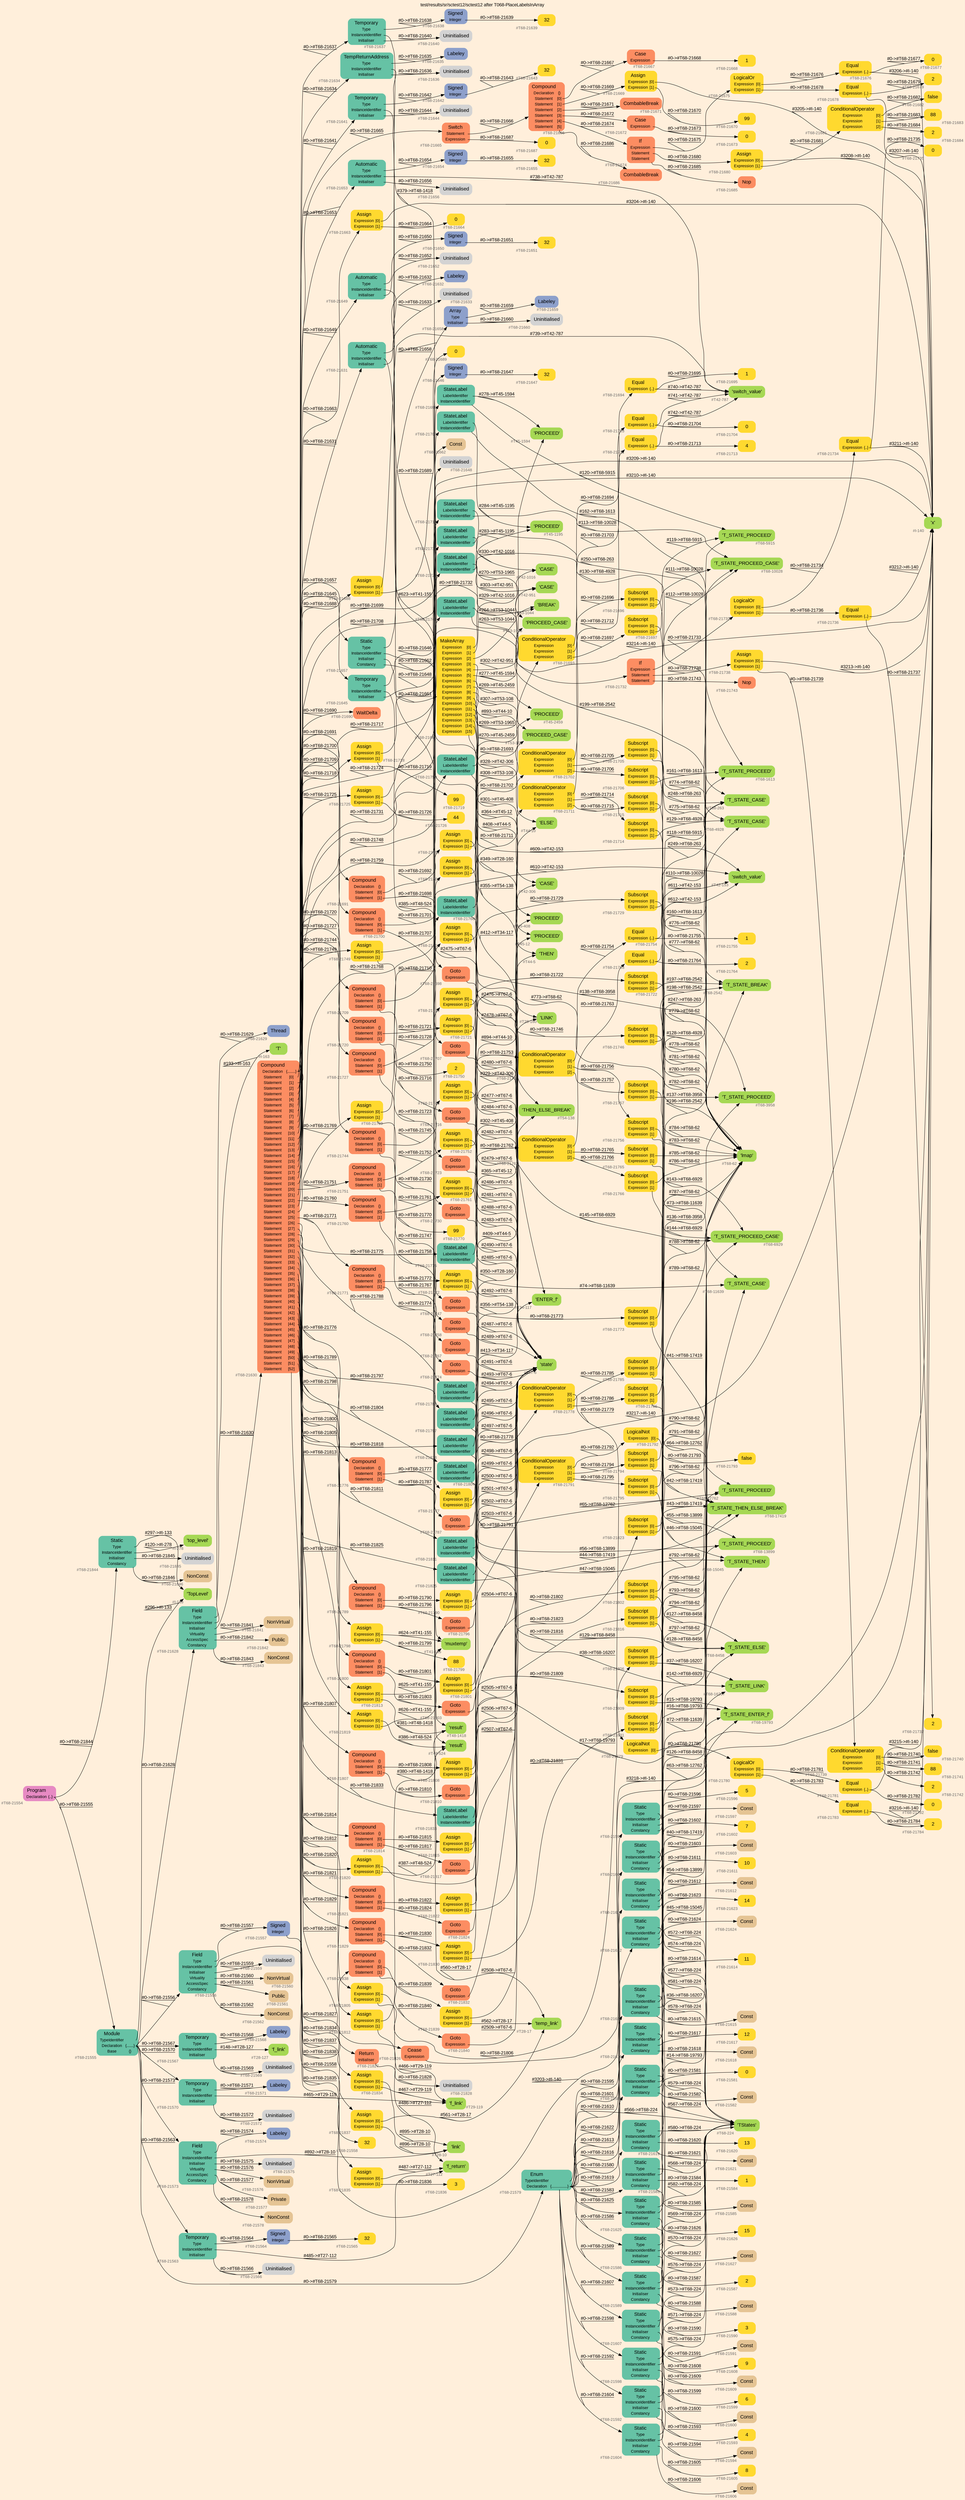 digraph "test/results/sr/sctest12/sctest12 after T068-PlaceLabelsInArray" {
label = "test/results/sr/sctest12/sctest12 after T068-PlaceLabelsInArray"
labelloc = t
graph [
    rankdir = "LR"
    ranksep = 0.3
    bgcolor = antiquewhite1
    color = black
    fontcolor = black
    fontname = "Arial"
];
node [
    fontname = "Arial"
];
edge [
    fontname = "Arial"
];

// -------------------- node figure --------------------
// -------- block #T68-21554 ----------
"#T68-21554" [
    fillcolor = "/set28/4"
    xlabel = "#T68-21554"
    fontsize = "12"
    fontcolor = grey40
    shape = "plaintext"
    label = <<TABLE BORDER="0" CELLBORDER="0" CELLSPACING="0">
     <TR><TD><FONT COLOR="black" POINT-SIZE="15">Program</FONT></TD></TR>
     <TR><TD><FONT COLOR="black" POINT-SIZE="12">Declaration</FONT></TD><TD PORT="port0"><FONT COLOR="black" POINT-SIZE="12">{..}</FONT></TD></TR>
    </TABLE>>
    style = "rounded,filled"
];

// -------- block #T68-21555 ----------
"#T68-21555" [
    fillcolor = "/set28/1"
    xlabel = "#T68-21555"
    fontsize = "12"
    fontcolor = grey40
    shape = "plaintext"
    label = <<TABLE BORDER="0" CELLBORDER="0" CELLSPACING="0">
     <TR><TD><FONT COLOR="black" POINT-SIZE="15">Module</FONT></TD></TR>
     <TR><TD><FONT COLOR="black" POINT-SIZE="12">TypeIdentifier</FONT></TD><TD PORT="port0"></TD></TR>
     <TR><TD><FONT COLOR="black" POINT-SIZE="12">Declaration</FONT></TD><TD PORT="port1"><FONT COLOR="black" POINT-SIZE="12">{.......}</FONT></TD></TR>
     <TR><TD><FONT COLOR="black" POINT-SIZE="12">Base</FONT></TD><TD PORT="port2"><FONT COLOR="black" POINT-SIZE="12">{}</FONT></TD></TR>
    </TABLE>>
    style = "rounded,filled"
];

// -------- block #I-133 ----------
"#I-133" [
    fillcolor = "/set28/5"
    xlabel = "#I-133"
    fontsize = "12"
    fontcolor = grey40
    shape = "plaintext"
    label = <<TABLE BORDER="0" CELLBORDER="0" CELLSPACING="0">
     <TR><TD><FONT COLOR="black" POINT-SIZE="15">'TopLevel'</FONT></TD></TR>
    </TABLE>>
    style = "rounded,filled"
];

// -------- block #T68-21556 ----------
"#T68-21556" [
    fillcolor = "/set28/1"
    xlabel = "#T68-21556"
    fontsize = "12"
    fontcolor = grey40
    shape = "plaintext"
    label = <<TABLE BORDER="0" CELLBORDER="0" CELLSPACING="0">
     <TR><TD><FONT COLOR="black" POINT-SIZE="15">Field</FONT></TD></TR>
     <TR><TD><FONT COLOR="black" POINT-SIZE="12">Type</FONT></TD><TD PORT="port0"></TD></TR>
     <TR><TD><FONT COLOR="black" POINT-SIZE="12">InstanceIdentifier</FONT></TD><TD PORT="port1"></TD></TR>
     <TR><TD><FONT COLOR="black" POINT-SIZE="12">Initialiser</FONT></TD><TD PORT="port2"></TD></TR>
     <TR><TD><FONT COLOR="black" POINT-SIZE="12">Virtuality</FONT></TD><TD PORT="port3"></TD></TR>
     <TR><TD><FONT COLOR="black" POINT-SIZE="12">AccessSpec</FONT></TD><TD PORT="port4"></TD></TR>
     <TR><TD><FONT COLOR="black" POINT-SIZE="12">Constancy</FONT></TD><TD PORT="port5"></TD></TR>
    </TABLE>>
    style = "rounded,filled"
];

// -------- block #T68-21557 ----------
"#T68-21557" [
    fillcolor = "/set28/3"
    xlabel = "#T68-21557"
    fontsize = "12"
    fontcolor = grey40
    shape = "plaintext"
    label = <<TABLE BORDER="0" CELLBORDER="0" CELLSPACING="0">
     <TR><TD><FONT COLOR="black" POINT-SIZE="15">Signed</FONT></TD></TR>
     <TR><TD><FONT COLOR="black" POINT-SIZE="12">Integer</FONT></TD><TD PORT="port0"></TD></TR>
    </TABLE>>
    style = "rounded,filled"
];

// -------- block #T68-21558 ----------
"#T68-21558" [
    fillcolor = "/set28/6"
    xlabel = "#T68-21558"
    fontsize = "12"
    fontcolor = grey40
    shape = "plaintext"
    label = <<TABLE BORDER="0" CELLBORDER="0" CELLSPACING="0">
     <TR><TD><FONT COLOR="black" POINT-SIZE="15">32</FONT></TD></TR>
    </TABLE>>
    style = "rounded,filled"
];

// -------- block #I-140 ----------
"#I-140" [
    fillcolor = "/set28/5"
    xlabel = "#I-140"
    fontsize = "12"
    fontcolor = grey40
    shape = "plaintext"
    label = <<TABLE BORDER="0" CELLBORDER="0" CELLSPACING="0">
     <TR><TD><FONT COLOR="black" POINT-SIZE="15">'x'</FONT></TD></TR>
    </TABLE>>
    style = "rounded,filled"
];

// -------- block #T68-21559 ----------
"#T68-21559" [
    xlabel = "#T68-21559"
    fontsize = "12"
    fontcolor = grey40
    shape = "plaintext"
    label = <<TABLE BORDER="0" CELLBORDER="0" CELLSPACING="0">
     <TR><TD><FONT COLOR="black" POINT-SIZE="15">Uninitialised</FONT></TD></TR>
    </TABLE>>
    style = "rounded,filled"
];

// -------- block #T68-21560 ----------
"#T68-21560" [
    fillcolor = "/set28/7"
    xlabel = "#T68-21560"
    fontsize = "12"
    fontcolor = grey40
    shape = "plaintext"
    label = <<TABLE BORDER="0" CELLBORDER="0" CELLSPACING="0">
     <TR><TD><FONT COLOR="black" POINT-SIZE="15">NonVirtual</FONT></TD></TR>
    </TABLE>>
    style = "rounded,filled"
];

// -------- block #T68-21561 ----------
"#T68-21561" [
    fillcolor = "/set28/7"
    xlabel = "#T68-21561"
    fontsize = "12"
    fontcolor = grey40
    shape = "plaintext"
    label = <<TABLE BORDER="0" CELLBORDER="0" CELLSPACING="0">
     <TR><TD><FONT COLOR="black" POINT-SIZE="15">Public</FONT></TD></TR>
    </TABLE>>
    style = "rounded,filled"
];

// -------- block #T68-21562 ----------
"#T68-21562" [
    fillcolor = "/set28/7"
    xlabel = "#T68-21562"
    fontsize = "12"
    fontcolor = grey40
    shape = "plaintext"
    label = <<TABLE BORDER="0" CELLBORDER="0" CELLSPACING="0">
     <TR><TD><FONT COLOR="black" POINT-SIZE="15">NonConst</FONT></TD></TR>
    </TABLE>>
    style = "rounded,filled"
];

// -------- block #T68-21563 ----------
"#T68-21563" [
    fillcolor = "/set28/1"
    xlabel = "#T68-21563"
    fontsize = "12"
    fontcolor = grey40
    shape = "plaintext"
    label = <<TABLE BORDER="0" CELLBORDER="0" CELLSPACING="0">
     <TR><TD><FONT COLOR="black" POINT-SIZE="15">Temporary</FONT></TD></TR>
     <TR><TD><FONT COLOR="black" POINT-SIZE="12">Type</FONT></TD><TD PORT="port0"></TD></TR>
     <TR><TD><FONT COLOR="black" POINT-SIZE="12">InstanceIdentifier</FONT></TD><TD PORT="port1"></TD></TR>
     <TR><TD><FONT COLOR="black" POINT-SIZE="12">Initialiser</FONT></TD><TD PORT="port2"></TD></TR>
    </TABLE>>
    style = "rounded,filled"
];

// -------- block #T68-21564 ----------
"#T68-21564" [
    fillcolor = "/set28/3"
    xlabel = "#T68-21564"
    fontsize = "12"
    fontcolor = grey40
    shape = "plaintext"
    label = <<TABLE BORDER="0" CELLBORDER="0" CELLSPACING="0">
     <TR><TD><FONT COLOR="black" POINT-SIZE="15">Signed</FONT></TD></TR>
     <TR><TD><FONT COLOR="black" POINT-SIZE="12">Integer</FONT></TD><TD PORT="port0"></TD></TR>
    </TABLE>>
    style = "rounded,filled"
];

// -------- block #T68-21565 ----------
"#T68-21565" [
    fillcolor = "/set28/6"
    xlabel = "#T68-21565"
    fontsize = "12"
    fontcolor = grey40
    shape = "plaintext"
    label = <<TABLE BORDER="0" CELLBORDER="0" CELLSPACING="0">
     <TR><TD><FONT COLOR="black" POINT-SIZE="15">32</FONT></TD></TR>
    </TABLE>>
    style = "rounded,filled"
];

// -------- block #T27-112 ----------
"#T27-112" [
    fillcolor = "/set28/5"
    xlabel = "#T27-112"
    fontsize = "12"
    fontcolor = grey40
    shape = "plaintext"
    label = <<TABLE BORDER="0" CELLBORDER="0" CELLSPACING="0">
     <TR><TD><FONT COLOR="black" POINT-SIZE="15">'f_return'</FONT></TD></TR>
    </TABLE>>
    style = "rounded,filled"
];

// -------- block #T68-21566 ----------
"#T68-21566" [
    xlabel = "#T68-21566"
    fontsize = "12"
    fontcolor = grey40
    shape = "plaintext"
    label = <<TABLE BORDER="0" CELLBORDER="0" CELLSPACING="0">
     <TR><TD><FONT COLOR="black" POINT-SIZE="15">Uninitialised</FONT></TD></TR>
    </TABLE>>
    style = "rounded,filled"
];

// -------- block #T68-21567 ----------
"#T68-21567" [
    fillcolor = "/set28/1"
    xlabel = "#T68-21567"
    fontsize = "12"
    fontcolor = grey40
    shape = "plaintext"
    label = <<TABLE BORDER="0" CELLBORDER="0" CELLSPACING="0">
     <TR><TD><FONT COLOR="black" POINT-SIZE="15">Temporary</FONT></TD></TR>
     <TR><TD><FONT COLOR="black" POINT-SIZE="12">Type</FONT></TD><TD PORT="port0"></TD></TR>
     <TR><TD><FONT COLOR="black" POINT-SIZE="12">InstanceIdentifier</FONT></TD><TD PORT="port1"></TD></TR>
     <TR><TD><FONT COLOR="black" POINT-SIZE="12">Initialiser</FONT></TD><TD PORT="port2"></TD></TR>
    </TABLE>>
    style = "rounded,filled"
];

// -------- block #T68-21568 ----------
"#T68-21568" [
    fillcolor = "/set28/3"
    xlabel = "#T68-21568"
    fontsize = "12"
    fontcolor = grey40
    shape = "plaintext"
    label = <<TABLE BORDER="0" CELLBORDER="0" CELLSPACING="0">
     <TR><TD><FONT COLOR="black" POINT-SIZE="15">Labeley</FONT></TD></TR>
    </TABLE>>
    style = "rounded,filled"
];

// -------- block #T28-127 ----------
"#T28-127" [
    fillcolor = "/set28/5"
    xlabel = "#T28-127"
    fontsize = "12"
    fontcolor = grey40
    shape = "plaintext"
    label = <<TABLE BORDER="0" CELLBORDER="0" CELLSPACING="0">
     <TR><TD><FONT COLOR="black" POINT-SIZE="15">'f_link'</FONT></TD></TR>
    </TABLE>>
    style = "rounded,filled"
];

// -------- block #T68-21569 ----------
"#T68-21569" [
    xlabel = "#T68-21569"
    fontsize = "12"
    fontcolor = grey40
    shape = "plaintext"
    label = <<TABLE BORDER="0" CELLBORDER="0" CELLSPACING="0">
     <TR><TD><FONT COLOR="black" POINT-SIZE="15">Uninitialised</FONT></TD></TR>
    </TABLE>>
    style = "rounded,filled"
];

// -------- block #T68-21570 ----------
"#T68-21570" [
    fillcolor = "/set28/1"
    xlabel = "#T68-21570"
    fontsize = "12"
    fontcolor = grey40
    shape = "plaintext"
    label = <<TABLE BORDER="0" CELLBORDER="0" CELLSPACING="0">
     <TR><TD><FONT COLOR="black" POINT-SIZE="15">Temporary</FONT></TD></TR>
     <TR><TD><FONT COLOR="black" POINT-SIZE="12">Type</FONT></TD><TD PORT="port0"></TD></TR>
     <TR><TD><FONT COLOR="black" POINT-SIZE="12">InstanceIdentifier</FONT></TD><TD PORT="port1"></TD></TR>
     <TR><TD><FONT COLOR="black" POINT-SIZE="12">Initialiser</FONT></TD><TD PORT="port2"></TD></TR>
    </TABLE>>
    style = "rounded,filled"
];

// -------- block #T68-21571 ----------
"#T68-21571" [
    fillcolor = "/set28/3"
    xlabel = "#T68-21571"
    fontsize = "12"
    fontcolor = grey40
    shape = "plaintext"
    label = <<TABLE BORDER="0" CELLBORDER="0" CELLSPACING="0">
     <TR><TD><FONT COLOR="black" POINT-SIZE="15">Labeley</FONT></TD></TR>
    </TABLE>>
    style = "rounded,filled"
];

// -------- block #T29-119 ----------
"#T29-119" [
    fillcolor = "/set28/5"
    xlabel = "#T29-119"
    fontsize = "12"
    fontcolor = grey40
    shape = "plaintext"
    label = <<TABLE BORDER="0" CELLBORDER="0" CELLSPACING="0">
     <TR><TD><FONT COLOR="black" POINT-SIZE="15">'f_link'</FONT></TD></TR>
    </TABLE>>
    style = "rounded,filled"
];

// -------- block #T68-21572 ----------
"#T68-21572" [
    xlabel = "#T68-21572"
    fontsize = "12"
    fontcolor = grey40
    shape = "plaintext"
    label = <<TABLE BORDER="0" CELLBORDER="0" CELLSPACING="0">
     <TR><TD><FONT COLOR="black" POINT-SIZE="15">Uninitialised</FONT></TD></TR>
    </TABLE>>
    style = "rounded,filled"
];

// -------- block #T68-21573 ----------
"#T68-21573" [
    fillcolor = "/set28/1"
    xlabel = "#T68-21573"
    fontsize = "12"
    fontcolor = grey40
    shape = "plaintext"
    label = <<TABLE BORDER="0" CELLBORDER="0" CELLSPACING="0">
     <TR><TD><FONT COLOR="black" POINT-SIZE="15">Field</FONT></TD></TR>
     <TR><TD><FONT COLOR="black" POINT-SIZE="12">Type</FONT></TD><TD PORT="port0"></TD></TR>
     <TR><TD><FONT COLOR="black" POINT-SIZE="12">InstanceIdentifier</FONT></TD><TD PORT="port1"></TD></TR>
     <TR><TD><FONT COLOR="black" POINT-SIZE="12">Initialiser</FONT></TD><TD PORT="port2"></TD></TR>
     <TR><TD><FONT COLOR="black" POINT-SIZE="12">Virtuality</FONT></TD><TD PORT="port3"></TD></TR>
     <TR><TD><FONT COLOR="black" POINT-SIZE="12">AccessSpec</FONT></TD><TD PORT="port4"></TD></TR>
     <TR><TD><FONT COLOR="black" POINT-SIZE="12">Constancy</FONT></TD><TD PORT="port5"></TD></TR>
    </TABLE>>
    style = "rounded,filled"
];

// -------- block #T68-21574 ----------
"#T68-21574" [
    fillcolor = "/set28/3"
    xlabel = "#T68-21574"
    fontsize = "12"
    fontcolor = grey40
    shape = "plaintext"
    label = <<TABLE BORDER="0" CELLBORDER="0" CELLSPACING="0">
     <TR><TD><FONT COLOR="black" POINT-SIZE="15">Labeley</FONT></TD></TR>
    </TABLE>>
    style = "rounded,filled"
];

// -------- block #T28-10 ----------
"#T28-10" [
    fillcolor = "/set28/5"
    xlabel = "#T28-10"
    fontsize = "12"
    fontcolor = grey40
    shape = "plaintext"
    label = <<TABLE BORDER="0" CELLBORDER="0" CELLSPACING="0">
     <TR><TD><FONT COLOR="black" POINT-SIZE="15">'link'</FONT></TD></TR>
    </TABLE>>
    style = "rounded,filled"
];

// -------- block #T68-21575 ----------
"#T68-21575" [
    xlabel = "#T68-21575"
    fontsize = "12"
    fontcolor = grey40
    shape = "plaintext"
    label = <<TABLE BORDER="0" CELLBORDER="0" CELLSPACING="0">
     <TR><TD><FONT COLOR="black" POINT-SIZE="15">Uninitialised</FONT></TD></TR>
    </TABLE>>
    style = "rounded,filled"
];

// -------- block #T68-21576 ----------
"#T68-21576" [
    fillcolor = "/set28/7"
    xlabel = "#T68-21576"
    fontsize = "12"
    fontcolor = grey40
    shape = "plaintext"
    label = <<TABLE BORDER="0" CELLBORDER="0" CELLSPACING="0">
     <TR><TD><FONT COLOR="black" POINT-SIZE="15">NonVirtual</FONT></TD></TR>
    </TABLE>>
    style = "rounded,filled"
];

// -------- block #T68-21577 ----------
"#T68-21577" [
    fillcolor = "/set28/7"
    xlabel = "#T68-21577"
    fontsize = "12"
    fontcolor = grey40
    shape = "plaintext"
    label = <<TABLE BORDER="0" CELLBORDER="0" CELLSPACING="0">
     <TR><TD><FONT COLOR="black" POINT-SIZE="15">Private</FONT></TD></TR>
    </TABLE>>
    style = "rounded,filled"
];

// -------- block #T68-21578 ----------
"#T68-21578" [
    fillcolor = "/set28/7"
    xlabel = "#T68-21578"
    fontsize = "12"
    fontcolor = grey40
    shape = "plaintext"
    label = <<TABLE BORDER="0" CELLBORDER="0" CELLSPACING="0">
     <TR><TD><FONT COLOR="black" POINT-SIZE="15">NonConst</FONT></TD></TR>
    </TABLE>>
    style = "rounded,filled"
];

// -------- block #T68-21579 ----------
"#T68-21579" [
    fillcolor = "/set28/1"
    xlabel = "#T68-21579"
    fontsize = "12"
    fontcolor = grey40
    shape = "plaintext"
    label = <<TABLE BORDER="0" CELLBORDER="0" CELLSPACING="0">
     <TR><TD><FONT COLOR="black" POINT-SIZE="15">Enum</FONT></TD></TR>
     <TR><TD><FONT COLOR="black" POINT-SIZE="12">TypeIdentifier</FONT></TD><TD PORT="port0"></TD></TR>
     <TR><TD><FONT COLOR="black" POINT-SIZE="12">Declaration</FONT></TD><TD PORT="port1"><FONT COLOR="black" POINT-SIZE="12">{................}</FONT></TD></TR>
    </TABLE>>
    style = "rounded,filled"
];

// -------- block #T68-224 ----------
"#T68-224" [
    fillcolor = "/set28/5"
    xlabel = "#T68-224"
    fontsize = "12"
    fontcolor = grey40
    shape = "plaintext"
    label = <<TABLE BORDER="0" CELLBORDER="0" CELLSPACING="0">
     <TR><TD><FONT COLOR="black" POINT-SIZE="15">'TStates'</FONT></TD></TR>
    </TABLE>>
    style = "rounded,filled"
];

// -------- block #T68-21580 ----------
"#T68-21580" [
    fillcolor = "/set28/1"
    xlabel = "#T68-21580"
    fontsize = "12"
    fontcolor = grey40
    shape = "plaintext"
    label = <<TABLE BORDER="0" CELLBORDER="0" CELLSPACING="0">
     <TR><TD><FONT COLOR="black" POINT-SIZE="15">Static</FONT></TD></TR>
     <TR><TD><FONT COLOR="black" POINT-SIZE="12">Type</FONT></TD><TD PORT="port0"></TD></TR>
     <TR><TD><FONT COLOR="black" POINT-SIZE="12">InstanceIdentifier</FONT></TD><TD PORT="port1"></TD></TR>
     <TR><TD><FONT COLOR="black" POINT-SIZE="12">Initialiser</FONT></TD><TD PORT="port2"></TD></TR>
     <TR><TD><FONT COLOR="black" POINT-SIZE="12">Constancy</FONT></TD><TD PORT="port3"></TD></TR>
    </TABLE>>
    style = "rounded,filled"
];

// -------- block #T68-263 ----------
"#T68-263" [
    fillcolor = "/set28/5"
    xlabel = "#T68-263"
    fontsize = "12"
    fontcolor = grey40
    shape = "plaintext"
    label = <<TABLE BORDER="0" CELLBORDER="0" CELLSPACING="0">
     <TR><TD><FONT COLOR="black" POINT-SIZE="15">'T_STATE_CASE'</FONT></TD></TR>
    </TABLE>>
    style = "rounded,filled"
];

// -------- block #T68-21581 ----------
"#T68-21581" [
    fillcolor = "/set28/6"
    xlabel = "#T68-21581"
    fontsize = "12"
    fontcolor = grey40
    shape = "plaintext"
    label = <<TABLE BORDER="0" CELLBORDER="0" CELLSPACING="0">
     <TR><TD><FONT COLOR="black" POINT-SIZE="15">0</FONT></TD></TR>
    </TABLE>>
    style = "rounded,filled"
];

// -------- block #T68-21582 ----------
"#T68-21582" [
    fillcolor = "/set28/7"
    xlabel = "#T68-21582"
    fontsize = "12"
    fontcolor = grey40
    shape = "plaintext"
    label = <<TABLE BORDER="0" CELLBORDER="0" CELLSPACING="0">
     <TR><TD><FONT COLOR="black" POINT-SIZE="15">Const</FONT></TD></TR>
    </TABLE>>
    style = "rounded,filled"
];

// -------- block #T68-21583 ----------
"#T68-21583" [
    fillcolor = "/set28/1"
    xlabel = "#T68-21583"
    fontsize = "12"
    fontcolor = grey40
    shape = "plaintext"
    label = <<TABLE BORDER="0" CELLBORDER="0" CELLSPACING="0">
     <TR><TD><FONT COLOR="black" POINT-SIZE="15">Static</FONT></TD></TR>
     <TR><TD><FONT COLOR="black" POINT-SIZE="12">Type</FONT></TD><TD PORT="port0"></TD></TR>
     <TR><TD><FONT COLOR="black" POINT-SIZE="12">InstanceIdentifier</FONT></TD><TD PORT="port1"></TD></TR>
     <TR><TD><FONT COLOR="black" POINT-SIZE="12">Initialiser</FONT></TD><TD PORT="port2"></TD></TR>
     <TR><TD><FONT COLOR="black" POINT-SIZE="12">Constancy</FONT></TD><TD PORT="port3"></TD></TR>
    </TABLE>>
    style = "rounded,filled"
];

// -------- block #T68-1613 ----------
"#T68-1613" [
    fillcolor = "/set28/5"
    xlabel = "#T68-1613"
    fontsize = "12"
    fontcolor = grey40
    shape = "plaintext"
    label = <<TABLE BORDER="0" CELLBORDER="0" CELLSPACING="0">
     <TR><TD><FONT COLOR="black" POINT-SIZE="15">'T_STATE_PROCEED'</FONT></TD></TR>
    </TABLE>>
    style = "rounded,filled"
];

// -------- block #T68-21584 ----------
"#T68-21584" [
    fillcolor = "/set28/6"
    xlabel = "#T68-21584"
    fontsize = "12"
    fontcolor = grey40
    shape = "plaintext"
    label = <<TABLE BORDER="0" CELLBORDER="0" CELLSPACING="0">
     <TR><TD><FONT COLOR="black" POINT-SIZE="15">1</FONT></TD></TR>
    </TABLE>>
    style = "rounded,filled"
];

// -------- block #T68-21585 ----------
"#T68-21585" [
    fillcolor = "/set28/7"
    xlabel = "#T68-21585"
    fontsize = "12"
    fontcolor = grey40
    shape = "plaintext"
    label = <<TABLE BORDER="0" CELLBORDER="0" CELLSPACING="0">
     <TR><TD><FONT COLOR="black" POINT-SIZE="15">Const</FONT></TD></TR>
    </TABLE>>
    style = "rounded,filled"
];

// -------- block #T68-21586 ----------
"#T68-21586" [
    fillcolor = "/set28/1"
    xlabel = "#T68-21586"
    fontsize = "12"
    fontcolor = grey40
    shape = "plaintext"
    label = <<TABLE BORDER="0" CELLBORDER="0" CELLSPACING="0">
     <TR><TD><FONT COLOR="black" POINT-SIZE="15">Static</FONT></TD></TR>
     <TR><TD><FONT COLOR="black" POINT-SIZE="12">Type</FONT></TD><TD PORT="port0"></TD></TR>
     <TR><TD><FONT COLOR="black" POINT-SIZE="12">InstanceIdentifier</FONT></TD><TD PORT="port1"></TD></TR>
     <TR><TD><FONT COLOR="black" POINT-SIZE="12">Initialiser</FONT></TD><TD PORT="port2"></TD></TR>
     <TR><TD><FONT COLOR="black" POINT-SIZE="12">Constancy</FONT></TD><TD PORT="port3"></TD></TR>
    </TABLE>>
    style = "rounded,filled"
];

// -------- block #T68-2542 ----------
"#T68-2542" [
    fillcolor = "/set28/5"
    xlabel = "#T68-2542"
    fontsize = "12"
    fontcolor = grey40
    shape = "plaintext"
    label = <<TABLE BORDER="0" CELLBORDER="0" CELLSPACING="0">
     <TR><TD><FONT COLOR="black" POINT-SIZE="15">'T_STATE_BREAK'</FONT></TD></TR>
    </TABLE>>
    style = "rounded,filled"
];

// -------- block #T68-21587 ----------
"#T68-21587" [
    fillcolor = "/set28/6"
    xlabel = "#T68-21587"
    fontsize = "12"
    fontcolor = grey40
    shape = "plaintext"
    label = <<TABLE BORDER="0" CELLBORDER="0" CELLSPACING="0">
     <TR><TD><FONT COLOR="black" POINT-SIZE="15">2</FONT></TD></TR>
    </TABLE>>
    style = "rounded,filled"
];

// -------- block #T68-21588 ----------
"#T68-21588" [
    fillcolor = "/set28/7"
    xlabel = "#T68-21588"
    fontsize = "12"
    fontcolor = grey40
    shape = "plaintext"
    label = <<TABLE BORDER="0" CELLBORDER="0" CELLSPACING="0">
     <TR><TD><FONT COLOR="black" POINT-SIZE="15">Const</FONT></TD></TR>
    </TABLE>>
    style = "rounded,filled"
];

// -------- block #T68-21589 ----------
"#T68-21589" [
    fillcolor = "/set28/1"
    xlabel = "#T68-21589"
    fontsize = "12"
    fontcolor = grey40
    shape = "plaintext"
    label = <<TABLE BORDER="0" CELLBORDER="0" CELLSPACING="0">
     <TR><TD><FONT COLOR="black" POINT-SIZE="15">Static</FONT></TD></TR>
     <TR><TD><FONT COLOR="black" POINT-SIZE="12">Type</FONT></TD><TD PORT="port0"></TD></TR>
     <TR><TD><FONT COLOR="black" POINT-SIZE="12">InstanceIdentifier</FONT></TD><TD PORT="port1"></TD></TR>
     <TR><TD><FONT COLOR="black" POINT-SIZE="12">Initialiser</FONT></TD><TD PORT="port2"></TD></TR>
     <TR><TD><FONT COLOR="black" POINT-SIZE="12">Constancy</FONT></TD><TD PORT="port3"></TD></TR>
    </TABLE>>
    style = "rounded,filled"
];

// -------- block #T68-3958 ----------
"#T68-3958" [
    fillcolor = "/set28/5"
    xlabel = "#T68-3958"
    fontsize = "12"
    fontcolor = grey40
    shape = "plaintext"
    label = <<TABLE BORDER="0" CELLBORDER="0" CELLSPACING="0">
     <TR><TD><FONT COLOR="black" POINT-SIZE="15">'T_STATE_PROCEED'</FONT></TD></TR>
    </TABLE>>
    style = "rounded,filled"
];

// -------- block #T68-21590 ----------
"#T68-21590" [
    fillcolor = "/set28/6"
    xlabel = "#T68-21590"
    fontsize = "12"
    fontcolor = grey40
    shape = "plaintext"
    label = <<TABLE BORDER="0" CELLBORDER="0" CELLSPACING="0">
     <TR><TD><FONT COLOR="black" POINT-SIZE="15">3</FONT></TD></TR>
    </TABLE>>
    style = "rounded,filled"
];

// -------- block #T68-21591 ----------
"#T68-21591" [
    fillcolor = "/set28/7"
    xlabel = "#T68-21591"
    fontsize = "12"
    fontcolor = grey40
    shape = "plaintext"
    label = <<TABLE BORDER="0" CELLBORDER="0" CELLSPACING="0">
     <TR><TD><FONT COLOR="black" POINT-SIZE="15">Const</FONT></TD></TR>
    </TABLE>>
    style = "rounded,filled"
];

// -------- block #T68-21592 ----------
"#T68-21592" [
    fillcolor = "/set28/1"
    xlabel = "#T68-21592"
    fontsize = "12"
    fontcolor = grey40
    shape = "plaintext"
    label = <<TABLE BORDER="0" CELLBORDER="0" CELLSPACING="0">
     <TR><TD><FONT COLOR="black" POINT-SIZE="15">Static</FONT></TD></TR>
     <TR><TD><FONT COLOR="black" POINT-SIZE="12">Type</FONT></TD><TD PORT="port0"></TD></TR>
     <TR><TD><FONT COLOR="black" POINT-SIZE="12">InstanceIdentifier</FONT></TD><TD PORT="port1"></TD></TR>
     <TR><TD><FONT COLOR="black" POINT-SIZE="12">Initialiser</FONT></TD><TD PORT="port2"></TD></TR>
     <TR><TD><FONT COLOR="black" POINT-SIZE="12">Constancy</FONT></TD><TD PORT="port3"></TD></TR>
    </TABLE>>
    style = "rounded,filled"
];

// -------- block #T68-4928 ----------
"#T68-4928" [
    fillcolor = "/set28/5"
    xlabel = "#T68-4928"
    fontsize = "12"
    fontcolor = grey40
    shape = "plaintext"
    label = <<TABLE BORDER="0" CELLBORDER="0" CELLSPACING="0">
     <TR><TD><FONT COLOR="black" POINT-SIZE="15">'T_STATE_CASE'</FONT></TD></TR>
    </TABLE>>
    style = "rounded,filled"
];

// -------- block #T68-21593 ----------
"#T68-21593" [
    fillcolor = "/set28/6"
    xlabel = "#T68-21593"
    fontsize = "12"
    fontcolor = grey40
    shape = "plaintext"
    label = <<TABLE BORDER="0" CELLBORDER="0" CELLSPACING="0">
     <TR><TD><FONT COLOR="black" POINT-SIZE="15">4</FONT></TD></TR>
    </TABLE>>
    style = "rounded,filled"
];

// -------- block #T68-21594 ----------
"#T68-21594" [
    fillcolor = "/set28/7"
    xlabel = "#T68-21594"
    fontsize = "12"
    fontcolor = grey40
    shape = "plaintext"
    label = <<TABLE BORDER="0" CELLBORDER="0" CELLSPACING="0">
     <TR><TD><FONT COLOR="black" POINT-SIZE="15">Const</FONT></TD></TR>
    </TABLE>>
    style = "rounded,filled"
];

// -------- block #T68-21595 ----------
"#T68-21595" [
    fillcolor = "/set28/1"
    xlabel = "#T68-21595"
    fontsize = "12"
    fontcolor = grey40
    shape = "plaintext"
    label = <<TABLE BORDER="0" CELLBORDER="0" CELLSPACING="0">
     <TR><TD><FONT COLOR="black" POINT-SIZE="15">Static</FONT></TD></TR>
     <TR><TD><FONT COLOR="black" POINT-SIZE="12">Type</FONT></TD><TD PORT="port0"></TD></TR>
     <TR><TD><FONT COLOR="black" POINT-SIZE="12">InstanceIdentifier</FONT></TD><TD PORT="port1"></TD></TR>
     <TR><TD><FONT COLOR="black" POINT-SIZE="12">Initialiser</FONT></TD><TD PORT="port2"></TD></TR>
     <TR><TD><FONT COLOR="black" POINT-SIZE="12">Constancy</FONT></TD><TD PORT="port3"></TD></TR>
    </TABLE>>
    style = "rounded,filled"
];

// -------- block #T68-5915 ----------
"#T68-5915" [
    fillcolor = "/set28/5"
    xlabel = "#T68-5915"
    fontsize = "12"
    fontcolor = grey40
    shape = "plaintext"
    label = <<TABLE BORDER="0" CELLBORDER="0" CELLSPACING="0">
     <TR><TD><FONT COLOR="black" POINT-SIZE="15">'T_STATE_PROCEED'</FONT></TD></TR>
    </TABLE>>
    style = "rounded,filled"
];

// -------- block #T68-21596 ----------
"#T68-21596" [
    fillcolor = "/set28/6"
    xlabel = "#T68-21596"
    fontsize = "12"
    fontcolor = grey40
    shape = "plaintext"
    label = <<TABLE BORDER="0" CELLBORDER="0" CELLSPACING="0">
     <TR><TD><FONT COLOR="black" POINT-SIZE="15">5</FONT></TD></TR>
    </TABLE>>
    style = "rounded,filled"
];

// -------- block #T68-21597 ----------
"#T68-21597" [
    fillcolor = "/set28/7"
    xlabel = "#T68-21597"
    fontsize = "12"
    fontcolor = grey40
    shape = "plaintext"
    label = <<TABLE BORDER="0" CELLBORDER="0" CELLSPACING="0">
     <TR><TD><FONT COLOR="black" POINT-SIZE="15">Const</FONT></TD></TR>
    </TABLE>>
    style = "rounded,filled"
];

// -------- block #T68-21598 ----------
"#T68-21598" [
    fillcolor = "/set28/1"
    xlabel = "#T68-21598"
    fontsize = "12"
    fontcolor = grey40
    shape = "plaintext"
    label = <<TABLE BORDER="0" CELLBORDER="0" CELLSPACING="0">
     <TR><TD><FONT COLOR="black" POINT-SIZE="15">Static</FONT></TD></TR>
     <TR><TD><FONT COLOR="black" POINT-SIZE="12">Type</FONT></TD><TD PORT="port0"></TD></TR>
     <TR><TD><FONT COLOR="black" POINT-SIZE="12">InstanceIdentifier</FONT></TD><TD PORT="port1"></TD></TR>
     <TR><TD><FONT COLOR="black" POINT-SIZE="12">Initialiser</FONT></TD><TD PORT="port2"></TD></TR>
     <TR><TD><FONT COLOR="black" POINT-SIZE="12">Constancy</FONT></TD><TD PORT="port3"></TD></TR>
    </TABLE>>
    style = "rounded,filled"
];

// -------- block #T68-6929 ----------
"#T68-6929" [
    fillcolor = "/set28/5"
    xlabel = "#T68-6929"
    fontsize = "12"
    fontcolor = grey40
    shape = "plaintext"
    label = <<TABLE BORDER="0" CELLBORDER="0" CELLSPACING="0">
     <TR><TD><FONT COLOR="black" POINT-SIZE="15">'T_STATE_PROCEED_CASE'</FONT></TD></TR>
    </TABLE>>
    style = "rounded,filled"
];

// -------- block #T68-21599 ----------
"#T68-21599" [
    fillcolor = "/set28/6"
    xlabel = "#T68-21599"
    fontsize = "12"
    fontcolor = grey40
    shape = "plaintext"
    label = <<TABLE BORDER="0" CELLBORDER="0" CELLSPACING="0">
     <TR><TD><FONT COLOR="black" POINT-SIZE="15">6</FONT></TD></TR>
    </TABLE>>
    style = "rounded,filled"
];

// -------- block #T68-21600 ----------
"#T68-21600" [
    fillcolor = "/set28/7"
    xlabel = "#T68-21600"
    fontsize = "12"
    fontcolor = grey40
    shape = "plaintext"
    label = <<TABLE BORDER="0" CELLBORDER="0" CELLSPACING="0">
     <TR><TD><FONT COLOR="black" POINT-SIZE="15">Const</FONT></TD></TR>
    </TABLE>>
    style = "rounded,filled"
];

// -------- block #T68-21601 ----------
"#T68-21601" [
    fillcolor = "/set28/1"
    xlabel = "#T68-21601"
    fontsize = "12"
    fontcolor = grey40
    shape = "plaintext"
    label = <<TABLE BORDER="0" CELLBORDER="0" CELLSPACING="0">
     <TR><TD><FONT COLOR="black" POINT-SIZE="15">Static</FONT></TD></TR>
     <TR><TD><FONT COLOR="black" POINT-SIZE="12">Type</FONT></TD><TD PORT="port0"></TD></TR>
     <TR><TD><FONT COLOR="black" POINT-SIZE="12">InstanceIdentifier</FONT></TD><TD PORT="port1"></TD></TR>
     <TR><TD><FONT COLOR="black" POINT-SIZE="12">Initialiser</FONT></TD><TD PORT="port2"></TD></TR>
     <TR><TD><FONT COLOR="black" POINT-SIZE="12">Constancy</FONT></TD><TD PORT="port3"></TD></TR>
    </TABLE>>
    style = "rounded,filled"
];

// -------- block #T68-8458 ----------
"#T68-8458" [
    fillcolor = "/set28/5"
    xlabel = "#T68-8458"
    fontsize = "12"
    fontcolor = grey40
    shape = "plaintext"
    label = <<TABLE BORDER="0" CELLBORDER="0" CELLSPACING="0">
     <TR><TD><FONT COLOR="black" POINT-SIZE="15">'T_STATE_ELSE'</FONT></TD></TR>
    </TABLE>>
    style = "rounded,filled"
];

// -------- block #T68-21602 ----------
"#T68-21602" [
    fillcolor = "/set28/6"
    xlabel = "#T68-21602"
    fontsize = "12"
    fontcolor = grey40
    shape = "plaintext"
    label = <<TABLE BORDER="0" CELLBORDER="0" CELLSPACING="0">
     <TR><TD><FONT COLOR="black" POINT-SIZE="15">7</FONT></TD></TR>
    </TABLE>>
    style = "rounded,filled"
];

// -------- block #T68-21603 ----------
"#T68-21603" [
    fillcolor = "/set28/7"
    xlabel = "#T68-21603"
    fontsize = "12"
    fontcolor = grey40
    shape = "plaintext"
    label = <<TABLE BORDER="0" CELLBORDER="0" CELLSPACING="0">
     <TR><TD><FONT COLOR="black" POINT-SIZE="15">Const</FONT></TD></TR>
    </TABLE>>
    style = "rounded,filled"
];

// -------- block #T68-21604 ----------
"#T68-21604" [
    fillcolor = "/set28/1"
    xlabel = "#T68-21604"
    fontsize = "12"
    fontcolor = grey40
    shape = "plaintext"
    label = <<TABLE BORDER="0" CELLBORDER="0" CELLSPACING="0">
     <TR><TD><FONT COLOR="black" POINT-SIZE="15">Static</FONT></TD></TR>
     <TR><TD><FONT COLOR="black" POINT-SIZE="12">Type</FONT></TD><TD PORT="port0"></TD></TR>
     <TR><TD><FONT COLOR="black" POINT-SIZE="12">InstanceIdentifier</FONT></TD><TD PORT="port1"></TD></TR>
     <TR><TD><FONT COLOR="black" POINT-SIZE="12">Initialiser</FONT></TD><TD PORT="port2"></TD></TR>
     <TR><TD><FONT COLOR="black" POINT-SIZE="12">Constancy</FONT></TD><TD PORT="port3"></TD></TR>
    </TABLE>>
    style = "rounded,filled"
];

// -------- block #T68-10028 ----------
"#T68-10028" [
    fillcolor = "/set28/5"
    xlabel = "#T68-10028"
    fontsize = "12"
    fontcolor = grey40
    shape = "plaintext"
    label = <<TABLE BORDER="0" CELLBORDER="0" CELLSPACING="0">
     <TR><TD><FONT COLOR="black" POINT-SIZE="15">'T_STATE_PROCEED_CASE'</FONT></TD></TR>
    </TABLE>>
    style = "rounded,filled"
];

// -------- block #T68-21605 ----------
"#T68-21605" [
    fillcolor = "/set28/6"
    xlabel = "#T68-21605"
    fontsize = "12"
    fontcolor = grey40
    shape = "plaintext"
    label = <<TABLE BORDER="0" CELLBORDER="0" CELLSPACING="0">
     <TR><TD><FONT COLOR="black" POINT-SIZE="15">8</FONT></TD></TR>
    </TABLE>>
    style = "rounded,filled"
];

// -------- block #T68-21606 ----------
"#T68-21606" [
    fillcolor = "/set28/7"
    xlabel = "#T68-21606"
    fontsize = "12"
    fontcolor = grey40
    shape = "plaintext"
    label = <<TABLE BORDER="0" CELLBORDER="0" CELLSPACING="0">
     <TR><TD><FONT COLOR="black" POINT-SIZE="15">Const</FONT></TD></TR>
    </TABLE>>
    style = "rounded,filled"
];

// -------- block #T68-21607 ----------
"#T68-21607" [
    fillcolor = "/set28/1"
    xlabel = "#T68-21607"
    fontsize = "12"
    fontcolor = grey40
    shape = "plaintext"
    label = <<TABLE BORDER="0" CELLBORDER="0" CELLSPACING="0">
     <TR><TD><FONT COLOR="black" POINT-SIZE="15">Static</FONT></TD></TR>
     <TR><TD><FONT COLOR="black" POINT-SIZE="12">Type</FONT></TD><TD PORT="port0"></TD></TR>
     <TR><TD><FONT COLOR="black" POINT-SIZE="12">InstanceIdentifier</FONT></TD><TD PORT="port1"></TD></TR>
     <TR><TD><FONT COLOR="black" POINT-SIZE="12">Initialiser</FONT></TD><TD PORT="port2"></TD></TR>
     <TR><TD><FONT COLOR="black" POINT-SIZE="12">Constancy</FONT></TD><TD PORT="port3"></TD></TR>
    </TABLE>>
    style = "rounded,filled"
];

// -------- block #T68-11639 ----------
"#T68-11639" [
    fillcolor = "/set28/5"
    xlabel = "#T68-11639"
    fontsize = "12"
    fontcolor = grey40
    shape = "plaintext"
    label = <<TABLE BORDER="0" CELLBORDER="0" CELLSPACING="0">
     <TR><TD><FONT COLOR="black" POINT-SIZE="15">'T_STATE_CASE'</FONT></TD></TR>
    </TABLE>>
    style = "rounded,filled"
];

// -------- block #T68-21608 ----------
"#T68-21608" [
    fillcolor = "/set28/6"
    xlabel = "#T68-21608"
    fontsize = "12"
    fontcolor = grey40
    shape = "plaintext"
    label = <<TABLE BORDER="0" CELLBORDER="0" CELLSPACING="0">
     <TR><TD><FONT COLOR="black" POINT-SIZE="15">9</FONT></TD></TR>
    </TABLE>>
    style = "rounded,filled"
];

// -------- block #T68-21609 ----------
"#T68-21609" [
    fillcolor = "/set28/7"
    xlabel = "#T68-21609"
    fontsize = "12"
    fontcolor = grey40
    shape = "plaintext"
    label = <<TABLE BORDER="0" CELLBORDER="0" CELLSPACING="0">
     <TR><TD><FONT COLOR="black" POINT-SIZE="15">Const</FONT></TD></TR>
    </TABLE>>
    style = "rounded,filled"
];

// -------- block #T68-21610 ----------
"#T68-21610" [
    fillcolor = "/set28/1"
    xlabel = "#T68-21610"
    fontsize = "12"
    fontcolor = grey40
    shape = "plaintext"
    label = <<TABLE BORDER="0" CELLBORDER="0" CELLSPACING="0">
     <TR><TD><FONT COLOR="black" POINT-SIZE="15">Static</FONT></TD></TR>
     <TR><TD><FONT COLOR="black" POINT-SIZE="12">Type</FONT></TD><TD PORT="port0"></TD></TR>
     <TR><TD><FONT COLOR="black" POINT-SIZE="12">InstanceIdentifier</FONT></TD><TD PORT="port1"></TD></TR>
     <TR><TD><FONT COLOR="black" POINT-SIZE="12">Initialiser</FONT></TD><TD PORT="port2"></TD></TR>
     <TR><TD><FONT COLOR="black" POINT-SIZE="12">Constancy</FONT></TD><TD PORT="port3"></TD></TR>
    </TABLE>>
    style = "rounded,filled"
];

// -------- block #T68-12762 ----------
"#T68-12762" [
    fillcolor = "/set28/5"
    xlabel = "#T68-12762"
    fontsize = "12"
    fontcolor = grey40
    shape = "plaintext"
    label = <<TABLE BORDER="0" CELLBORDER="0" CELLSPACING="0">
     <TR><TD><FONT COLOR="black" POINT-SIZE="15">'T_STATE_PROCEED'</FONT></TD></TR>
    </TABLE>>
    style = "rounded,filled"
];

// -------- block #T68-21611 ----------
"#T68-21611" [
    fillcolor = "/set28/6"
    xlabel = "#T68-21611"
    fontsize = "12"
    fontcolor = grey40
    shape = "plaintext"
    label = <<TABLE BORDER="0" CELLBORDER="0" CELLSPACING="0">
     <TR><TD><FONT COLOR="black" POINT-SIZE="15">10</FONT></TD></TR>
    </TABLE>>
    style = "rounded,filled"
];

// -------- block #T68-21612 ----------
"#T68-21612" [
    fillcolor = "/set28/7"
    xlabel = "#T68-21612"
    fontsize = "12"
    fontcolor = grey40
    shape = "plaintext"
    label = <<TABLE BORDER="0" CELLBORDER="0" CELLSPACING="0">
     <TR><TD><FONT COLOR="black" POINT-SIZE="15">Const</FONT></TD></TR>
    </TABLE>>
    style = "rounded,filled"
];

// -------- block #T68-21613 ----------
"#T68-21613" [
    fillcolor = "/set28/1"
    xlabel = "#T68-21613"
    fontsize = "12"
    fontcolor = grey40
    shape = "plaintext"
    label = <<TABLE BORDER="0" CELLBORDER="0" CELLSPACING="0">
     <TR><TD><FONT COLOR="black" POINT-SIZE="15">Static</FONT></TD></TR>
     <TR><TD><FONT COLOR="black" POINT-SIZE="12">Type</FONT></TD><TD PORT="port0"></TD></TR>
     <TR><TD><FONT COLOR="black" POINT-SIZE="12">InstanceIdentifier</FONT></TD><TD PORT="port1"></TD></TR>
     <TR><TD><FONT COLOR="black" POINT-SIZE="12">Initialiser</FONT></TD><TD PORT="port2"></TD></TR>
     <TR><TD><FONT COLOR="black" POINT-SIZE="12">Constancy</FONT></TD><TD PORT="port3"></TD></TR>
    </TABLE>>
    style = "rounded,filled"
];

// -------- block #T68-13899 ----------
"#T68-13899" [
    fillcolor = "/set28/5"
    xlabel = "#T68-13899"
    fontsize = "12"
    fontcolor = grey40
    shape = "plaintext"
    label = <<TABLE BORDER="0" CELLBORDER="0" CELLSPACING="0">
     <TR><TD><FONT COLOR="black" POINT-SIZE="15">'T_STATE_PROCEED'</FONT></TD></TR>
    </TABLE>>
    style = "rounded,filled"
];

// -------- block #T68-21614 ----------
"#T68-21614" [
    fillcolor = "/set28/6"
    xlabel = "#T68-21614"
    fontsize = "12"
    fontcolor = grey40
    shape = "plaintext"
    label = <<TABLE BORDER="0" CELLBORDER="0" CELLSPACING="0">
     <TR><TD><FONT COLOR="black" POINT-SIZE="15">11</FONT></TD></TR>
    </TABLE>>
    style = "rounded,filled"
];

// -------- block #T68-21615 ----------
"#T68-21615" [
    fillcolor = "/set28/7"
    xlabel = "#T68-21615"
    fontsize = "12"
    fontcolor = grey40
    shape = "plaintext"
    label = <<TABLE BORDER="0" CELLBORDER="0" CELLSPACING="0">
     <TR><TD><FONT COLOR="black" POINT-SIZE="15">Const</FONT></TD></TR>
    </TABLE>>
    style = "rounded,filled"
];

// -------- block #T68-21616 ----------
"#T68-21616" [
    fillcolor = "/set28/1"
    xlabel = "#T68-21616"
    fontsize = "12"
    fontcolor = grey40
    shape = "plaintext"
    label = <<TABLE BORDER="0" CELLBORDER="0" CELLSPACING="0">
     <TR><TD><FONT COLOR="black" POINT-SIZE="15">Static</FONT></TD></TR>
     <TR><TD><FONT COLOR="black" POINT-SIZE="12">Type</FONT></TD><TD PORT="port0"></TD></TR>
     <TR><TD><FONT COLOR="black" POINT-SIZE="12">InstanceIdentifier</FONT></TD><TD PORT="port1"></TD></TR>
     <TR><TD><FONT COLOR="black" POINT-SIZE="12">Initialiser</FONT></TD><TD PORT="port2"></TD></TR>
     <TR><TD><FONT COLOR="black" POINT-SIZE="12">Constancy</FONT></TD><TD PORT="port3"></TD></TR>
    </TABLE>>
    style = "rounded,filled"
];

// -------- block #T68-15045 ----------
"#T68-15045" [
    fillcolor = "/set28/5"
    xlabel = "#T68-15045"
    fontsize = "12"
    fontcolor = grey40
    shape = "plaintext"
    label = <<TABLE BORDER="0" CELLBORDER="0" CELLSPACING="0">
     <TR><TD><FONT COLOR="black" POINT-SIZE="15">'T_STATE_THEN'</FONT></TD></TR>
    </TABLE>>
    style = "rounded,filled"
];

// -------- block #T68-21617 ----------
"#T68-21617" [
    fillcolor = "/set28/6"
    xlabel = "#T68-21617"
    fontsize = "12"
    fontcolor = grey40
    shape = "plaintext"
    label = <<TABLE BORDER="0" CELLBORDER="0" CELLSPACING="0">
     <TR><TD><FONT COLOR="black" POINT-SIZE="15">12</FONT></TD></TR>
    </TABLE>>
    style = "rounded,filled"
];

// -------- block #T68-21618 ----------
"#T68-21618" [
    fillcolor = "/set28/7"
    xlabel = "#T68-21618"
    fontsize = "12"
    fontcolor = grey40
    shape = "plaintext"
    label = <<TABLE BORDER="0" CELLBORDER="0" CELLSPACING="0">
     <TR><TD><FONT COLOR="black" POINT-SIZE="15">Const</FONT></TD></TR>
    </TABLE>>
    style = "rounded,filled"
];

// -------- block #T68-21619 ----------
"#T68-21619" [
    fillcolor = "/set28/1"
    xlabel = "#T68-21619"
    fontsize = "12"
    fontcolor = grey40
    shape = "plaintext"
    label = <<TABLE BORDER="0" CELLBORDER="0" CELLSPACING="0">
     <TR><TD><FONT COLOR="black" POINT-SIZE="15">Static</FONT></TD></TR>
     <TR><TD><FONT COLOR="black" POINT-SIZE="12">Type</FONT></TD><TD PORT="port0"></TD></TR>
     <TR><TD><FONT COLOR="black" POINT-SIZE="12">InstanceIdentifier</FONT></TD><TD PORT="port1"></TD></TR>
     <TR><TD><FONT COLOR="black" POINT-SIZE="12">Initialiser</FONT></TD><TD PORT="port2"></TD></TR>
     <TR><TD><FONT COLOR="black" POINT-SIZE="12">Constancy</FONT></TD><TD PORT="port3"></TD></TR>
    </TABLE>>
    style = "rounded,filled"
];

// -------- block #T68-16207 ----------
"#T68-16207" [
    fillcolor = "/set28/5"
    xlabel = "#T68-16207"
    fontsize = "12"
    fontcolor = grey40
    shape = "plaintext"
    label = <<TABLE BORDER="0" CELLBORDER="0" CELLSPACING="0">
     <TR><TD><FONT COLOR="black" POINT-SIZE="15">'T_STATE_LINK'</FONT></TD></TR>
    </TABLE>>
    style = "rounded,filled"
];

// -------- block #T68-21620 ----------
"#T68-21620" [
    fillcolor = "/set28/6"
    xlabel = "#T68-21620"
    fontsize = "12"
    fontcolor = grey40
    shape = "plaintext"
    label = <<TABLE BORDER="0" CELLBORDER="0" CELLSPACING="0">
     <TR><TD><FONT COLOR="black" POINT-SIZE="15">13</FONT></TD></TR>
    </TABLE>>
    style = "rounded,filled"
];

// -------- block #T68-21621 ----------
"#T68-21621" [
    fillcolor = "/set28/7"
    xlabel = "#T68-21621"
    fontsize = "12"
    fontcolor = grey40
    shape = "plaintext"
    label = <<TABLE BORDER="0" CELLBORDER="0" CELLSPACING="0">
     <TR><TD><FONT COLOR="black" POINT-SIZE="15">Const</FONT></TD></TR>
    </TABLE>>
    style = "rounded,filled"
];

// -------- block #T68-21622 ----------
"#T68-21622" [
    fillcolor = "/set28/1"
    xlabel = "#T68-21622"
    fontsize = "12"
    fontcolor = grey40
    shape = "plaintext"
    label = <<TABLE BORDER="0" CELLBORDER="0" CELLSPACING="0">
     <TR><TD><FONT COLOR="black" POINT-SIZE="15">Static</FONT></TD></TR>
     <TR><TD><FONT COLOR="black" POINT-SIZE="12">Type</FONT></TD><TD PORT="port0"></TD></TR>
     <TR><TD><FONT COLOR="black" POINT-SIZE="12">InstanceIdentifier</FONT></TD><TD PORT="port1"></TD></TR>
     <TR><TD><FONT COLOR="black" POINT-SIZE="12">Initialiser</FONT></TD><TD PORT="port2"></TD></TR>
     <TR><TD><FONT COLOR="black" POINT-SIZE="12">Constancy</FONT></TD><TD PORT="port3"></TD></TR>
    </TABLE>>
    style = "rounded,filled"
];

// -------- block #T68-17419 ----------
"#T68-17419" [
    fillcolor = "/set28/5"
    xlabel = "#T68-17419"
    fontsize = "12"
    fontcolor = grey40
    shape = "plaintext"
    label = <<TABLE BORDER="0" CELLBORDER="0" CELLSPACING="0">
     <TR><TD><FONT COLOR="black" POINT-SIZE="15">'T_STATE_THEN_ELSE_BREAK'</FONT></TD></TR>
    </TABLE>>
    style = "rounded,filled"
];

// -------- block #T68-21623 ----------
"#T68-21623" [
    fillcolor = "/set28/6"
    xlabel = "#T68-21623"
    fontsize = "12"
    fontcolor = grey40
    shape = "plaintext"
    label = <<TABLE BORDER="0" CELLBORDER="0" CELLSPACING="0">
     <TR><TD><FONT COLOR="black" POINT-SIZE="15">14</FONT></TD></TR>
    </TABLE>>
    style = "rounded,filled"
];

// -------- block #T68-21624 ----------
"#T68-21624" [
    fillcolor = "/set28/7"
    xlabel = "#T68-21624"
    fontsize = "12"
    fontcolor = grey40
    shape = "plaintext"
    label = <<TABLE BORDER="0" CELLBORDER="0" CELLSPACING="0">
     <TR><TD><FONT COLOR="black" POINT-SIZE="15">Const</FONT></TD></TR>
    </TABLE>>
    style = "rounded,filled"
];

// -------- block #T68-21625 ----------
"#T68-21625" [
    fillcolor = "/set28/1"
    xlabel = "#T68-21625"
    fontsize = "12"
    fontcolor = grey40
    shape = "plaintext"
    label = <<TABLE BORDER="0" CELLBORDER="0" CELLSPACING="0">
     <TR><TD><FONT COLOR="black" POINT-SIZE="15">Static</FONT></TD></TR>
     <TR><TD><FONT COLOR="black" POINT-SIZE="12">Type</FONT></TD><TD PORT="port0"></TD></TR>
     <TR><TD><FONT COLOR="black" POINT-SIZE="12">InstanceIdentifier</FONT></TD><TD PORT="port1"></TD></TR>
     <TR><TD><FONT COLOR="black" POINT-SIZE="12">Initialiser</FONT></TD><TD PORT="port2"></TD></TR>
     <TR><TD><FONT COLOR="black" POINT-SIZE="12">Constancy</FONT></TD><TD PORT="port3"></TD></TR>
    </TABLE>>
    style = "rounded,filled"
];

// -------- block #T68-19793 ----------
"#T68-19793" [
    fillcolor = "/set28/5"
    xlabel = "#T68-19793"
    fontsize = "12"
    fontcolor = grey40
    shape = "plaintext"
    label = <<TABLE BORDER="0" CELLBORDER="0" CELLSPACING="0">
     <TR><TD><FONT COLOR="black" POINT-SIZE="15">'T_STATE_ENTER_f'</FONT></TD></TR>
    </TABLE>>
    style = "rounded,filled"
];

// -------- block #T68-21626 ----------
"#T68-21626" [
    fillcolor = "/set28/6"
    xlabel = "#T68-21626"
    fontsize = "12"
    fontcolor = grey40
    shape = "plaintext"
    label = <<TABLE BORDER="0" CELLBORDER="0" CELLSPACING="0">
     <TR><TD><FONT COLOR="black" POINT-SIZE="15">15</FONT></TD></TR>
    </TABLE>>
    style = "rounded,filled"
];

// -------- block #T68-21627 ----------
"#T68-21627" [
    fillcolor = "/set28/7"
    xlabel = "#T68-21627"
    fontsize = "12"
    fontcolor = grey40
    shape = "plaintext"
    label = <<TABLE BORDER="0" CELLBORDER="0" CELLSPACING="0">
     <TR><TD><FONT COLOR="black" POINT-SIZE="15">Const</FONT></TD></TR>
    </TABLE>>
    style = "rounded,filled"
];

// -------- block #T68-21628 ----------
"#T68-21628" [
    fillcolor = "/set28/1"
    xlabel = "#T68-21628"
    fontsize = "12"
    fontcolor = grey40
    shape = "plaintext"
    label = <<TABLE BORDER="0" CELLBORDER="0" CELLSPACING="0">
     <TR><TD><FONT COLOR="black" POINT-SIZE="15">Field</FONT></TD></TR>
     <TR><TD><FONT COLOR="black" POINT-SIZE="12">Type</FONT></TD><TD PORT="port0"></TD></TR>
     <TR><TD><FONT COLOR="black" POINT-SIZE="12">InstanceIdentifier</FONT></TD><TD PORT="port1"></TD></TR>
     <TR><TD><FONT COLOR="black" POINT-SIZE="12">Initialiser</FONT></TD><TD PORT="port2"></TD></TR>
     <TR><TD><FONT COLOR="black" POINT-SIZE="12">Virtuality</FONT></TD><TD PORT="port3"></TD></TR>
     <TR><TD><FONT COLOR="black" POINT-SIZE="12">AccessSpec</FONT></TD><TD PORT="port4"></TD></TR>
     <TR><TD><FONT COLOR="black" POINT-SIZE="12">Constancy</FONT></TD><TD PORT="port5"></TD></TR>
    </TABLE>>
    style = "rounded,filled"
];

// -------- block #T68-21629 ----------
"#T68-21629" [
    fillcolor = "/set28/3"
    xlabel = "#T68-21629"
    fontsize = "12"
    fontcolor = grey40
    shape = "plaintext"
    label = <<TABLE BORDER="0" CELLBORDER="0" CELLSPACING="0">
     <TR><TD><FONT COLOR="black" POINT-SIZE="15">Thread</FONT></TD></TR>
    </TABLE>>
    style = "rounded,filled"
];

// -------- block #I-163 ----------
"#I-163" [
    fillcolor = "/set28/5"
    xlabel = "#I-163"
    fontsize = "12"
    fontcolor = grey40
    shape = "plaintext"
    label = <<TABLE BORDER="0" CELLBORDER="0" CELLSPACING="0">
     <TR><TD><FONT COLOR="black" POINT-SIZE="15">'T'</FONT></TD></TR>
    </TABLE>>
    style = "rounded,filled"
];

// -------- block #T68-21630 ----------
"#T68-21630" [
    fillcolor = "/set28/2"
    xlabel = "#T68-21630"
    fontsize = "12"
    fontcolor = grey40
    shape = "plaintext"
    label = <<TABLE BORDER="0" CELLBORDER="0" CELLSPACING="0">
     <TR><TD><FONT COLOR="black" POINT-SIZE="15">Compound</FONT></TD></TR>
     <TR><TD><FONT COLOR="black" POINT-SIZE="12">Declaration</FONT></TD><TD PORT="port0"><FONT COLOR="black" POINT-SIZE="12">{........}</FONT></TD></TR>
     <TR><TD><FONT COLOR="black" POINT-SIZE="12">Statement</FONT></TD><TD PORT="port1"><FONT COLOR="black" POINT-SIZE="12">[0]</FONT></TD></TR>
     <TR><TD><FONT COLOR="black" POINT-SIZE="12">Statement</FONT></TD><TD PORT="port2"><FONT COLOR="black" POINT-SIZE="12">[1]</FONT></TD></TR>
     <TR><TD><FONT COLOR="black" POINT-SIZE="12">Statement</FONT></TD><TD PORT="port3"><FONT COLOR="black" POINT-SIZE="12">[2]</FONT></TD></TR>
     <TR><TD><FONT COLOR="black" POINT-SIZE="12">Statement</FONT></TD><TD PORT="port4"><FONT COLOR="black" POINT-SIZE="12">[3]</FONT></TD></TR>
     <TR><TD><FONT COLOR="black" POINT-SIZE="12">Statement</FONT></TD><TD PORT="port5"><FONT COLOR="black" POINT-SIZE="12">[4]</FONT></TD></TR>
     <TR><TD><FONT COLOR="black" POINT-SIZE="12">Statement</FONT></TD><TD PORT="port6"><FONT COLOR="black" POINT-SIZE="12">[5]</FONT></TD></TR>
     <TR><TD><FONT COLOR="black" POINT-SIZE="12">Statement</FONT></TD><TD PORT="port7"><FONT COLOR="black" POINT-SIZE="12">[6]</FONT></TD></TR>
     <TR><TD><FONT COLOR="black" POINT-SIZE="12">Statement</FONT></TD><TD PORT="port8"><FONT COLOR="black" POINT-SIZE="12">[7]</FONT></TD></TR>
     <TR><TD><FONT COLOR="black" POINT-SIZE="12">Statement</FONT></TD><TD PORT="port9"><FONT COLOR="black" POINT-SIZE="12">[8]</FONT></TD></TR>
     <TR><TD><FONT COLOR="black" POINT-SIZE="12">Statement</FONT></TD><TD PORT="port10"><FONT COLOR="black" POINT-SIZE="12">[9]</FONT></TD></TR>
     <TR><TD><FONT COLOR="black" POINT-SIZE="12">Statement</FONT></TD><TD PORT="port11"><FONT COLOR="black" POINT-SIZE="12">[10]</FONT></TD></TR>
     <TR><TD><FONT COLOR="black" POINT-SIZE="12">Statement</FONT></TD><TD PORT="port12"><FONT COLOR="black" POINT-SIZE="12">[11]</FONT></TD></TR>
     <TR><TD><FONT COLOR="black" POINT-SIZE="12">Statement</FONT></TD><TD PORT="port13"><FONT COLOR="black" POINT-SIZE="12">[12]</FONT></TD></TR>
     <TR><TD><FONT COLOR="black" POINT-SIZE="12">Statement</FONT></TD><TD PORT="port14"><FONT COLOR="black" POINT-SIZE="12">[13]</FONT></TD></TR>
     <TR><TD><FONT COLOR="black" POINT-SIZE="12">Statement</FONT></TD><TD PORT="port15"><FONT COLOR="black" POINT-SIZE="12">[14]</FONT></TD></TR>
     <TR><TD><FONT COLOR="black" POINT-SIZE="12">Statement</FONT></TD><TD PORT="port16"><FONT COLOR="black" POINT-SIZE="12">[15]</FONT></TD></TR>
     <TR><TD><FONT COLOR="black" POINT-SIZE="12">Statement</FONT></TD><TD PORT="port17"><FONT COLOR="black" POINT-SIZE="12">[16]</FONT></TD></TR>
     <TR><TD><FONT COLOR="black" POINT-SIZE="12">Statement</FONT></TD><TD PORT="port18"><FONT COLOR="black" POINT-SIZE="12">[17]</FONT></TD></TR>
     <TR><TD><FONT COLOR="black" POINT-SIZE="12">Statement</FONT></TD><TD PORT="port19"><FONT COLOR="black" POINT-SIZE="12">[18]</FONT></TD></TR>
     <TR><TD><FONT COLOR="black" POINT-SIZE="12">Statement</FONT></TD><TD PORT="port20"><FONT COLOR="black" POINT-SIZE="12">[19]</FONT></TD></TR>
     <TR><TD><FONT COLOR="black" POINT-SIZE="12">Statement</FONT></TD><TD PORT="port21"><FONT COLOR="black" POINT-SIZE="12">[20]</FONT></TD></TR>
     <TR><TD><FONT COLOR="black" POINT-SIZE="12">Statement</FONT></TD><TD PORT="port22"><FONT COLOR="black" POINT-SIZE="12">[21]</FONT></TD></TR>
     <TR><TD><FONT COLOR="black" POINT-SIZE="12">Statement</FONT></TD><TD PORT="port23"><FONT COLOR="black" POINT-SIZE="12">[22]</FONT></TD></TR>
     <TR><TD><FONT COLOR="black" POINT-SIZE="12">Statement</FONT></TD><TD PORT="port24"><FONT COLOR="black" POINT-SIZE="12">[23]</FONT></TD></TR>
     <TR><TD><FONT COLOR="black" POINT-SIZE="12">Statement</FONT></TD><TD PORT="port25"><FONT COLOR="black" POINT-SIZE="12">[24]</FONT></TD></TR>
     <TR><TD><FONT COLOR="black" POINT-SIZE="12">Statement</FONT></TD><TD PORT="port26"><FONT COLOR="black" POINT-SIZE="12">[25]</FONT></TD></TR>
     <TR><TD><FONT COLOR="black" POINT-SIZE="12">Statement</FONT></TD><TD PORT="port27"><FONT COLOR="black" POINT-SIZE="12">[26]</FONT></TD></TR>
     <TR><TD><FONT COLOR="black" POINT-SIZE="12">Statement</FONT></TD><TD PORT="port28"><FONT COLOR="black" POINT-SIZE="12">[27]</FONT></TD></TR>
     <TR><TD><FONT COLOR="black" POINT-SIZE="12">Statement</FONT></TD><TD PORT="port29"><FONT COLOR="black" POINT-SIZE="12">[28]</FONT></TD></TR>
     <TR><TD><FONT COLOR="black" POINT-SIZE="12">Statement</FONT></TD><TD PORT="port30"><FONT COLOR="black" POINT-SIZE="12">[29]</FONT></TD></TR>
     <TR><TD><FONT COLOR="black" POINT-SIZE="12">Statement</FONT></TD><TD PORT="port31"><FONT COLOR="black" POINT-SIZE="12">[30]</FONT></TD></TR>
     <TR><TD><FONT COLOR="black" POINT-SIZE="12">Statement</FONT></TD><TD PORT="port32"><FONT COLOR="black" POINT-SIZE="12">[31]</FONT></TD></TR>
     <TR><TD><FONT COLOR="black" POINT-SIZE="12">Statement</FONT></TD><TD PORT="port33"><FONT COLOR="black" POINT-SIZE="12">[32]</FONT></TD></TR>
     <TR><TD><FONT COLOR="black" POINT-SIZE="12">Statement</FONT></TD><TD PORT="port34"><FONT COLOR="black" POINT-SIZE="12">[33]</FONT></TD></TR>
     <TR><TD><FONT COLOR="black" POINT-SIZE="12">Statement</FONT></TD><TD PORT="port35"><FONT COLOR="black" POINT-SIZE="12">[34]</FONT></TD></TR>
     <TR><TD><FONT COLOR="black" POINT-SIZE="12">Statement</FONT></TD><TD PORT="port36"><FONT COLOR="black" POINT-SIZE="12">[35]</FONT></TD></TR>
     <TR><TD><FONT COLOR="black" POINT-SIZE="12">Statement</FONT></TD><TD PORT="port37"><FONT COLOR="black" POINT-SIZE="12">[36]</FONT></TD></TR>
     <TR><TD><FONT COLOR="black" POINT-SIZE="12">Statement</FONT></TD><TD PORT="port38"><FONT COLOR="black" POINT-SIZE="12">[37]</FONT></TD></TR>
     <TR><TD><FONT COLOR="black" POINT-SIZE="12">Statement</FONT></TD><TD PORT="port39"><FONT COLOR="black" POINT-SIZE="12">[38]</FONT></TD></TR>
     <TR><TD><FONT COLOR="black" POINT-SIZE="12">Statement</FONT></TD><TD PORT="port40"><FONT COLOR="black" POINT-SIZE="12">[39]</FONT></TD></TR>
     <TR><TD><FONT COLOR="black" POINT-SIZE="12">Statement</FONT></TD><TD PORT="port41"><FONT COLOR="black" POINT-SIZE="12">[40]</FONT></TD></TR>
     <TR><TD><FONT COLOR="black" POINT-SIZE="12">Statement</FONT></TD><TD PORT="port42"><FONT COLOR="black" POINT-SIZE="12">[41]</FONT></TD></TR>
     <TR><TD><FONT COLOR="black" POINT-SIZE="12">Statement</FONT></TD><TD PORT="port43"><FONT COLOR="black" POINT-SIZE="12">[42]</FONT></TD></TR>
     <TR><TD><FONT COLOR="black" POINT-SIZE="12">Statement</FONT></TD><TD PORT="port44"><FONT COLOR="black" POINT-SIZE="12">[43]</FONT></TD></TR>
     <TR><TD><FONT COLOR="black" POINT-SIZE="12">Statement</FONT></TD><TD PORT="port45"><FONT COLOR="black" POINT-SIZE="12">[44]</FONT></TD></TR>
     <TR><TD><FONT COLOR="black" POINT-SIZE="12">Statement</FONT></TD><TD PORT="port46"><FONT COLOR="black" POINT-SIZE="12">[45]</FONT></TD></TR>
     <TR><TD><FONT COLOR="black" POINT-SIZE="12">Statement</FONT></TD><TD PORT="port47"><FONT COLOR="black" POINT-SIZE="12">[46]</FONT></TD></TR>
     <TR><TD><FONT COLOR="black" POINT-SIZE="12">Statement</FONT></TD><TD PORT="port48"><FONT COLOR="black" POINT-SIZE="12">[47]</FONT></TD></TR>
     <TR><TD><FONT COLOR="black" POINT-SIZE="12">Statement</FONT></TD><TD PORT="port49"><FONT COLOR="black" POINT-SIZE="12">[48]</FONT></TD></TR>
     <TR><TD><FONT COLOR="black" POINT-SIZE="12">Statement</FONT></TD><TD PORT="port50"><FONT COLOR="black" POINT-SIZE="12">[49]</FONT></TD></TR>
     <TR><TD><FONT COLOR="black" POINT-SIZE="12">Statement</FONT></TD><TD PORT="port51"><FONT COLOR="black" POINT-SIZE="12">[50]</FONT></TD></TR>
     <TR><TD><FONT COLOR="black" POINT-SIZE="12">Statement</FONT></TD><TD PORT="port52"><FONT COLOR="black" POINT-SIZE="12">[51]</FONT></TD></TR>
     <TR><TD><FONT COLOR="black" POINT-SIZE="12">Statement</FONT></TD><TD PORT="port53"><FONT COLOR="black" POINT-SIZE="12">[52]</FONT></TD></TR>
    </TABLE>>
    style = "rounded,filled"
];

// -------- block #T68-21631 ----------
"#T68-21631" [
    fillcolor = "/set28/1"
    xlabel = "#T68-21631"
    fontsize = "12"
    fontcolor = grey40
    shape = "plaintext"
    label = <<TABLE BORDER="0" CELLBORDER="0" CELLSPACING="0">
     <TR><TD><FONT COLOR="black" POINT-SIZE="15">Automatic</FONT></TD></TR>
     <TR><TD><FONT COLOR="black" POINT-SIZE="12">Type</FONT></TD><TD PORT="port0"></TD></TR>
     <TR><TD><FONT COLOR="black" POINT-SIZE="12">InstanceIdentifier</FONT></TD><TD PORT="port1"></TD></TR>
     <TR><TD><FONT COLOR="black" POINT-SIZE="12">Initialiser</FONT></TD><TD PORT="port2"></TD></TR>
    </TABLE>>
    style = "rounded,filled"
];

// -------- block #T68-21632 ----------
"#T68-21632" [
    fillcolor = "/set28/3"
    xlabel = "#T68-21632"
    fontsize = "12"
    fontcolor = grey40
    shape = "plaintext"
    label = <<TABLE BORDER="0" CELLBORDER="0" CELLSPACING="0">
     <TR><TD><FONT COLOR="black" POINT-SIZE="15">Labeley</FONT></TD></TR>
    </TABLE>>
    style = "rounded,filled"
];

// -------- block #T67-6 ----------
"#T67-6" [
    fillcolor = "/set28/5"
    xlabel = "#T67-6"
    fontsize = "12"
    fontcolor = grey40
    shape = "plaintext"
    label = <<TABLE BORDER="0" CELLBORDER="0" CELLSPACING="0">
     <TR><TD><FONT COLOR="black" POINT-SIZE="15">'state'</FONT></TD></TR>
    </TABLE>>
    style = "rounded,filled"
];

// -------- block #T68-21633 ----------
"#T68-21633" [
    xlabel = "#T68-21633"
    fontsize = "12"
    fontcolor = grey40
    shape = "plaintext"
    label = <<TABLE BORDER="0" CELLBORDER="0" CELLSPACING="0">
     <TR><TD><FONT COLOR="black" POINT-SIZE="15">Uninitialised</FONT></TD></TR>
    </TABLE>>
    style = "rounded,filled"
];

// -------- block #T68-21634 ----------
"#T68-21634" [
    fillcolor = "/set28/1"
    xlabel = "#T68-21634"
    fontsize = "12"
    fontcolor = grey40
    shape = "plaintext"
    label = <<TABLE BORDER="0" CELLBORDER="0" CELLSPACING="0">
     <TR><TD><FONT COLOR="black" POINT-SIZE="15">TempReturnAddress</FONT></TD></TR>
     <TR><TD><FONT COLOR="black" POINT-SIZE="12">Type</FONT></TD><TD PORT="port0"></TD></TR>
     <TR><TD><FONT COLOR="black" POINT-SIZE="12">InstanceIdentifier</FONT></TD><TD PORT="port1"></TD></TR>
     <TR><TD><FONT COLOR="black" POINT-SIZE="12">Initialiser</FONT></TD><TD PORT="port2"></TD></TR>
    </TABLE>>
    style = "rounded,filled"
];

// -------- block #T68-21635 ----------
"#T68-21635" [
    fillcolor = "/set28/3"
    xlabel = "#T68-21635"
    fontsize = "12"
    fontcolor = grey40
    shape = "plaintext"
    label = <<TABLE BORDER="0" CELLBORDER="0" CELLSPACING="0">
     <TR><TD><FONT COLOR="black" POINT-SIZE="15">Labeley</FONT></TD></TR>
    </TABLE>>
    style = "rounded,filled"
];

// -------- block #T28-17 ----------
"#T28-17" [
    fillcolor = "/set28/5"
    xlabel = "#T28-17"
    fontsize = "12"
    fontcolor = grey40
    shape = "plaintext"
    label = <<TABLE BORDER="0" CELLBORDER="0" CELLSPACING="0">
     <TR><TD><FONT COLOR="black" POINT-SIZE="15">'temp_link'</FONT></TD></TR>
    </TABLE>>
    style = "rounded,filled"
];

// -------- block #T68-21636 ----------
"#T68-21636" [
    xlabel = "#T68-21636"
    fontsize = "12"
    fontcolor = grey40
    shape = "plaintext"
    label = <<TABLE BORDER="0" CELLBORDER="0" CELLSPACING="0">
     <TR><TD><FONT COLOR="black" POINT-SIZE="15">Uninitialised</FONT></TD></TR>
    </TABLE>>
    style = "rounded,filled"
];

// -------- block #T68-21637 ----------
"#T68-21637" [
    fillcolor = "/set28/1"
    xlabel = "#T68-21637"
    fontsize = "12"
    fontcolor = grey40
    shape = "plaintext"
    label = <<TABLE BORDER="0" CELLBORDER="0" CELLSPACING="0">
     <TR><TD><FONT COLOR="black" POINT-SIZE="15">Temporary</FONT></TD></TR>
     <TR><TD><FONT COLOR="black" POINT-SIZE="12">Type</FONT></TD><TD PORT="port0"></TD></TR>
     <TR><TD><FONT COLOR="black" POINT-SIZE="12">InstanceIdentifier</FONT></TD><TD PORT="port1"></TD></TR>
     <TR><TD><FONT COLOR="black" POINT-SIZE="12">Initialiser</FONT></TD><TD PORT="port2"></TD></TR>
    </TABLE>>
    style = "rounded,filled"
];

// -------- block #T68-21638 ----------
"#T68-21638" [
    fillcolor = "/set28/3"
    xlabel = "#T68-21638"
    fontsize = "12"
    fontcolor = grey40
    shape = "plaintext"
    label = <<TABLE BORDER="0" CELLBORDER="0" CELLSPACING="0">
     <TR><TD><FONT COLOR="black" POINT-SIZE="15">Signed</FONT></TD></TR>
     <TR><TD><FONT COLOR="black" POINT-SIZE="12">Integer</FONT></TD><TD PORT="port0"></TD></TR>
    </TABLE>>
    style = "rounded,filled"
];

// -------- block #T68-21639 ----------
"#T68-21639" [
    fillcolor = "/set28/6"
    xlabel = "#T68-21639"
    fontsize = "12"
    fontcolor = grey40
    shape = "plaintext"
    label = <<TABLE BORDER="0" CELLBORDER="0" CELLSPACING="0">
     <TR><TD><FONT COLOR="black" POINT-SIZE="15">32</FONT></TD></TR>
    </TABLE>>
    style = "rounded,filled"
];

// -------- block #T48-1418 ----------
"#T48-1418" [
    fillcolor = "/set28/5"
    xlabel = "#T48-1418"
    fontsize = "12"
    fontcolor = grey40
    shape = "plaintext"
    label = <<TABLE BORDER="0" CELLBORDER="0" CELLSPACING="0">
     <TR><TD><FONT COLOR="black" POINT-SIZE="15">'result'</FONT></TD></TR>
    </TABLE>>
    style = "rounded,filled"
];

// -------- block #T68-21640 ----------
"#T68-21640" [
    xlabel = "#T68-21640"
    fontsize = "12"
    fontcolor = grey40
    shape = "plaintext"
    label = <<TABLE BORDER="0" CELLBORDER="0" CELLSPACING="0">
     <TR><TD><FONT COLOR="black" POINT-SIZE="15">Uninitialised</FONT></TD></TR>
    </TABLE>>
    style = "rounded,filled"
];

// -------- block #T68-21641 ----------
"#T68-21641" [
    fillcolor = "/set28/1"
    xlabel = "#T68-21641"
    fontsize = "12"
    fontcolor = grey40
    shape = "plaintext"
    label = <<TABLE BORDER="0" CELLBORDER="0" CELLSPACING="0">
     <TR><TD><FONT COLOR="black" POINT-SIZE="15">Temporary</FONT></TD></TR>
     <TR><TD><FONT COLOR="black" POINT-SIZE="12">Type</FONT></TD><TD PORT="port0"></TD></TR>
     <TR><TD><FONT COLOR="black" POINT-SIZE="12">InstanceIdentifier</FONT></TD><TD PORT="port1"></TD></TR>
     <TR><TD><FONT COLOR="black" POINT-SIZE="12">Initialiser</FONT></TD><TD PORT="port2"></TD></TR>
    </TABLE>>
    style = "rounded,filled"
];

// -------- block #T68-21642 ----------
"#T68-21642" [
    fillcolor = "/set28/3"
    xlabel = "#T68-21642"
    fontsize = "12"
    fontcolor = grey40
    shape = "plaintext"
    label = <<TABLE BORDER="0" CELLBORDER="0" CELLSPACING="0">
     <TR><TD><FONT COLOR="black" POINT-SIZE="15">Signed</FONT></TD></TR>
     <TR><TD><FONT COLOR="black" POINT-SIZE="12">Integer</FONT></TD><TD PORT="port0"></TD></TR>
    </TABLE>>
    style = "rounded,filled"
];

// -------- block #T68-21643 ----------
"#T68-21643" [
    fillcolor = "/set28/6"
    xlabel = "#T68-21643"
    fontsize = "12"
    fontcolor = grey40
    shape = "plaintext"
    label = <<TABLE BORDER="0" CELLBORDER="0" CELLSPACING="0">
     <TR><TD><FONT COLOR="black" POINT-SIZE="15">32</FONT></TD></TR>
    </TABLE>>
    style = "rounded,filled"
];

// -------- block #T41-155 ----------
"#T41-155" [
    fillcolor = "/set28/5"
    xlabel = "#T41-155"
    fontsize = "12"
    fontcolor = grey40
    shape = "plaintext"
    label = <<TABLE BORDER="0" CELLBORDER="0" CELLSPACING="0">
     <TR><TD><FONT COLOR="black" POINT-SIZE="15">'muxtemp'</FONT></TD></TR>
    </TABLE>>
    style = "rounded,filled"
];

// -------- block #T68-21644 ----------
"#T68-21644" [
    xlabel = "#T68-21644"
    fontsize = "12"
    fontcolor = grey40
    shape = "plaintext"
    label = <<TABLE BORDER="0" CELLBORDER="0" CELLSPACING="0">
     <TR><TD><FONT COLOR="black" POINT-SIZE="15">Uninitialised</FONT></TD></TR>
    </TABLE>>
    style = "rounded,filled"
];

// -------- block #T68-21645 ----------
"#T68-21645" [
    fillcolor = "/set28/1"
    xlabel = "#T68-21645"
    fontsize = "12"
    fontcolor = grey40
    shape = "plaintext"
    label = <<TABLE BORDER="0" CELLBORDER="0" CELLSPACING="0">
     <TR><TD><FONT COLOR="black" POINT-SIZE="15">Temporary</FONT></TD></TR>
     <TR><TD><FONT COLOR="black" POINT-SIZE="12">Type</FONT></TD><TD PORT="port0"></TD></TR>
     <TR><TD><FONT COLOR="black" POINT-SIZE="12">InstanceIdentifier</FONT></TD><TD PORT="port1"></TD></TR>
     <TR><TD><FONT COLOR="black" POINT-SIZE="12">Initialiser</FONT></TD><TD PORT="port2"></TD></TR>
    </TABLE>>
    style = "rounded,filled"
];

// -------- block #T68-21646 ----------
"#T68-21646" [
    fillcolor = "/set28/3"
    xlabel = "#T68-21646"
    fontsize = "12"
    fontcolor = grey40
    shape = "plaintext"
    label = <<TABLE BORDER="0" CELLBORDER="0" CELLSPACING="0">
     <TR><TD><FONT COLOR="black" POINT-SIZE="15">Signed</FONT></TD></TR>
     <TR><TD><FONT COLOR="black" POINT-SIZE="12">Integer</FONT></TD><TD PORT="port0"></TD></TR>
    </TABLE>>
    style = "rounded,filled"
];

// -------- block #T68-21647 ----------
"#T68-21647" [
    fillcolor = "/set28/6"
    xlabel = "#T68-21647"
    fontsize = "12"
    fontcolor = grey40
    shape = "plaintext"
    label = <<TABLE BORDER="0" CELLBORDER="0" CELLSPACING="0">
     <TR><TD><FONT COLOR="black" POINT-SIZE="15">32</FONT></TD></TR>
    </TABLE>>
    style = "rounded,filled"
];

// -------- block #T48-524 ----------
"#T48-524" [
    fillcolor = "/set28/5"
    xlabel = "#T48-524"
    fontsize = "12"
    fontcolor = grey40
    shape = "plaintext"
    label = <<TABLE BORDER="0" CELLBORDER="0" CELLSPACING="0">
     <TR><TD><FONT COLOR="black" POINT-SIZE="15">'result'</FONT></TD></TR>
    </TABLE>>
    style = "rounded,filled"
];

// -------- block #T68-21648 ----------
"#T68-21648" [
    xlabel = "#T68-21648"
    fontsize = "12"
    fontcolor = grey40
    shape = "plaintext"
    label = <<TABLE BORDER="0" CELLBORDER="0" CELLSPACING="0">
     <TR><TD><FONT COLOR="black" POINT-SIZE="15">Uninitialised</FONT></TD></TR>
    </TABLE>>
    style = "rounded,filled"
];

// -------- block #T68-21649 ----------
"#T68-21649" [
    fillcolor = "/set28/1"
    xlabel = "#T68-21649"
    fontsize = "12"
    fontcolor = grey40
    shape = "plaintext"
    label = <<TABLE BORDER="0" CELLBORDER="0" CELLSPACING="0">
     <TR><TD><FONT COLOR="black" POINT-SIZE="15">Automatic</FONT></TD></TR>
     <TR><TD><FONT COLOR="black" POINT-SIZE="12">Type</FONT></TD><TD PORT="port0"></TD></TR>
     <TR><TD><FONT COLOR="black" POINT-SIZE="12">InstanceIdentifier</FONT></TD><TD PORT="port1"></TD></TR>
     <TR><TD><FONT COLOR="black" POINT-SIZE="12">Initialiser</FONT></TD><TD PORT="port2"></TD></TR>
    </TABLE>>
    style = "rounded,filled"
];

// -------- block #T68-21650 ----------
"#T68-21650" [
    fillcolor = "/set28/3"
    xlabel = "#T68-21650"
    fontsize = "12"
    fontcolor = grey40
    shape = "plaintext"
    label = <<TABLE BORDER="0" CELLBORDER="0" CELLSPACING="0">
     <TR><TD><FONT COLOR="black" POINT-SIZE="15">Signed</FONT></TD></TR>
     <TR><TD><FONT COLOR="black" POINT-SIZE="12">Integer</FONT></TD><TD PORT="port0"></TD></TR>
    </TABLE>>
    style = "rounded,filled"
];

// -------- block #T68-21651 ----------
"#T68-21651" [
    fillcolor = "/set28/6"
    xlabel = "#T68-21651"
    fontsize = "12"
    fontcolor = grey40
    shape = "plaintext"
    label = <<TABLE BORDER="0" CELLBORDER="0" CELLSPACING="0">
     <TR><TD><FONT COLOR="black" POINT-SIZE="15">32</FONT></TD></TR>
    </TABLE>>
    style = "rounded,filled"
];

// -------- block #T42-153 ----------
"#T42-153" [
    fillcolor = "/set28/5"
    xlabel = "#T42-153"
    fontsize = "12"
    fontcolor = grey40
    shape = "plaintext"
    label = <<TABLE BORDER="0" CELLBORDER="0" CELLSPACING="0">
     <TR><TD><FONT COLOR="black" POINT-SIZE="15">'switch_value'</FONT></TD></TR>
    </TABLE>>
    style = "rounded,filled"
];

// -------- block #T68-21652 ----------
"#T68-21652" [
    xlabel = "#T68-21652"
    fontsize = "12"
    fontcolor = grey40
    shape = "plaintext"
    label = <<TABLE BORDER="0" CELLBORDER="0" CELLSPACING="0">
     <TR><TD><FONT COLOR="black" POINT-SIZE="15">Uninitialised</FONT></TD></TR>
    </TABLE>>
    style = "rounded,filled"
];

// -------- block #T68-21653 ----------
"#T68-21653" [
    fillcolor = "/set28/1"
    xlabel = "#T68-21653"
    fontsize = "12"
    fontcolor = grey40
    shape = "plaintext"
    label = <<TABLE BORDER="0" CELLBORDER="0" CELLSPACING="0">
     <TR><TD><FONT COLOR="black" POINT-SIZE="15">Automatic</FONT></TD></TR>
     <TR><TD><FONT COLOR="black" POINT-SIZE="12">Type</FONT></TD><TD PORT="port0"></TD></TR>
     <TR><TD><FONT COLOR="black" POINT-SIZE="12">InstanceIdentifier</FONT></TD><TD PORT="port1"></TD></TR>
     <TR><TD><FONT COLOR="black" POINT-SIZE="12">Initialiser</FONT></TD><TD PORT="port2"></TD></TR>
    </TABLE>>
    style = "rounded,filled"
];

// -------- block #T68-21654 ----------
"#T68-21654" [
    fillcolor = "/set28/3"
    xlabel = "#T68-21654"
    fontsize = "12"
    fontcolor = grey40
    shape = "plaintext"
    label = <<TABLE BORDER="0" CELLBORDER="0" CELLSPACING="0">
     <TR><TD><FONT COLOR="black" POINT-SIZE="15">Signed</FONT></TD></TR>
     <TR><TD><FONT COLOR="black" POINT-SIZE="12">Integer</FONT></TD><TD PORT="port0"></TD></TR>
    </TABLE>>
    style = "rounded,filled"
];

// -------- block #T68-21655 ----------
"#T68-21655" [
    fillcolor = "/set28/6"
    xlabel = "#T68-21655"
    fontsize = "12"
    fontcolor = grey40
    shape = "plaintext"
    label = <<TABLE BORDER="0" CELLBORDER="0" CELLSPACING="0">
     <TR><TD><FONT COLOR="black" POINT-SIZE="15">32</FONT></TD></TR>
    </TABLE>>
    style = "rounded,filled"
];

// -------- block #T42-787 ----------
"#T42-787" [
    fillcolor = "/set28/5"
    xlabel = "#T42-787"
    fontsize = "12"
    fontcolor = grey40
    shape = "plaintext"
    label = <<TABLE BORDER="0" CELLBORDER="0" CELLSPACING="0">
     <TR><TD><FONT COLOR="black" POINT-SIZE="15">'switch_value'</FONT></TD></TR>
    </TABLE>>
    style = "rounded,filled"
];

// -------- block #T68-21656 ----------
"#T68-21656" [
    xlabel = "#T68-21656"
    fontsize = "12"
    fontcolor = grey40
    shape = "plaintext"
    label = <<TABLE BORDER="0" CELLBORDER="0" CELLSPACING="0">
     <TR><TD><FONT COLOR="black" POINT-SIZE="15">Uninitialised</FONT></TD></TR>
    </TABLE>>
    style = "rounded,filled"
];

// -------- block #T68-21657 ----------
"#T68-21657" [
    fillcolor = "/set28/1"
    xlabel = "#T68-21657"
    fontsize = "12"
    fontcolor = grey40
    shape = "plaintext"
    label = <<TABLE BORDER="0" CELLBORDER="0" CELLSPACING="0">
     <TR><TD><FONT COLOR="black" POINT-SIZE="15">Static</FONT></TD></TR>
     <TR><TD><FONT COLOR="black" POINT-SIZE="12">Type</FONT></TD><TD PORT="port0"></TD></TR>
     <TR><TD><FONT COLOR="black" POINT-SIZE="12">InstanceIdentifier</FONT></TD><TD PORT="port1"></TD></TR>
     <TR><TD><FONT COLOR="black" POINT-SIZE="12">Initialiser</FONT></TD><TD PORT="port2"></TD></TR>
     <TR><TD><FONT COLOR="black" POINT-SIZE="12">Constancy</FONT></TD><TD PORT="port3"></TD></TR>
    </TABLE>>
    style = "rounded,filled"
];

// -------- block #T68-21658 ----------
"#T68-21658" [
    fillcolor = "/set28/3"
    xlabel = "#T68-21658"
    fontsize = "12"
    fontcolor = grey40
    shape = "plaintext"
    label = <<TABLE BORDER="0" CELLBORDER="0" CELLSPACING="0">
     <TR><TD><FONT COLOR="black" POINT-SIZE="15">Array</FONT></TD></TR>
     <TR><TD><FONT COLOR="black" POINT-SIZE="12">Type</FONT></TD><TD PORT="port0"></TD></TR>
     <TR><TD><FONT COLOR="black" POINT-SIZE="12">Initialiser</FONT></TD><TD PORT="port1"></TD></TR>
    </TABLE>>
    style = "rounded,filled"
];

// -------- block #T68-21659 ----------
"#T68-21659" [
    fillcolor = "/set28/3"
    xlabel = "#T68-21659"
    fontsize = "12"
    fontcolor = grey40
    shape = "plaintext"
    label = <<TABLE BORDER="0" CELLBORDER="0" CELLSPACING="0">
     <TR><TD><FONT COLOR="black" POINT-SIZE="15">Labeley</FONT></TD></TR>
    </TABLE>>
    style = "rounded,filled"
];

// -------- block #T68-21660 ----------
"#T68-21660" [
    xlabel = "#T68-21660"
    fontsize = "12"
    fontcolor = grey40
    shape = "plaintext"
    label = <<TABLE BORDER="0" CELLBORDER="0" CELLSPACING="0">
     <TR><TD><FONT COLOR="black" POINT-SIZE="15">Uninitialised</FONT></TD></TR>
    </TABLE>>
    style = "rounded,filled"
];

// -------- block #T68-62 ----------
"#T68-62" [
    fillcolor = "/set28/5"
    xlabel = "#T68-62"
    fontsize = "12"
    fontcolor = grey40
    shape = "plaintext"
    label = <<TABLE BORDER="0" CELLBORDER="0" CELLSPACING="0">
     <TR><TD><FONT COLOR="black" POINT-SIZE="15">'lmap'</FONT></TD></TR>
    </TABLE>>
    style = "rounded,filled"
];

// -------- block #T68-21661 ----------
"#T68-21661" [
    fillcolor = "/set28/6"
    xlabel = "#T68-21661"
    fontsize = "12"
    fontcolor = grey40
    shape = "plaintext"
    label = <<TABLE BORDER="0" CELLBORDER="0" CELLSPACING="0">
     <TR><TD><FONT COLOR="black" POINT-SIZE="15">MakeArray</FONT></TD></TR>
     <TR><TD><FONT COLOR="black" POINT-SIZE="12">Expression</FONT></TD><TD PORT="port0"><FONT COLOR="black" POINT-SIZE="12">[0]</FONT></TD></TR>
     <TR><TD><FONT COLOR="black" POINT-SIZE="12">Expression</FONT></TD><TD PORT="port1"><FONT COLOR="black" POINT-SIZE="12">[1]</FONT></TD></TR>
     <TR><TD><FONT COLOR="black" POINT-SIZE="12">Expression</FONT></TD><TD PORT="port2"><FONT COLOR="black" POINT-SIZE="12">[2]</FONT></TD></TR>
     <TR><TD><FONT COLOR="black" POINT-SIZE="12">Expression</FONT></TD><TD PORT="port3"><FONT COLOR="black" POINT-SIZE="12">[3]</FONT></TD></TR>
     <TR><TD><FONT COLOR="black" POINT-SIZE="12">Expression</FONT></TD><TD PORT="port4"><FONT COLOR="black" POINT-SIZE="12">[4]</FONT></TD></TR>
     <TR><TD><FONT COLOR="black" POINT-SIZE="12">Expression</FONT></TD><TD PORT="port5"><FONT COLOR="black" POINT-SIZE="12">[5]</FONT></TD></TR>
     <TR><TD><FONT COLOR="black" POINT-SIZE="12">Expression</FONT></TD><TD PORT="port6"><FONT COLOR="black" POINT-SIZE="12">[6]</FONT></TD></TR>
     <TR><TD><FONT COLOR="black" POINT-SIZE="12">Expression</FONT></TD><TD PORT="port7"><FONT COLOR="black" POINT-SIZE="12">[7]</FONT></TD></TR>
     <TR><TD><FONT COLOR="black" POINT-SIZE="12">Expression</FONT></TD><TD PORT="port8"><FONT COLOR="black" POINT-SIZE="12">[8]</FONT></TD></TR>
     <TR><TD><FONT COLOR="black" POINT-SIZE="12">Expression</FONT></TD><TD PORT="port9"><FONT COLOR="black" POINT-SIZE="12">[9]</FONT></TD></TR>
     <TR><TD><FONT COLOR="black" POINT-SIZE="12">Expression</FONT></TD><TD PORT="port10"><FONT COLOR="black" POINT-SIZE="12">[10]</FONT></TD></TR>
     <TR><TD><FONT COLOR="black" POINT-SIZE="12">Expression</FONT></TD><TD PORT="port11"><FONT COLOR="black" POINT-SIZE="12">[11]</FONT></TD></TR>
     <TR><TD><FONT COLOR="black" POINT-SIZE="12">Expression</FONT></TD><TD PORT="port12"><FONT COLOR="black" POINT-SIZE="12">[12]</FONT></TD></TR>
     <TR><TD><FONT COLOR="black" POINT-SIZE="12">Expression</FONT></TD><TD PORT="port13"><FONT COLOR="black" POINT-SIZE="12">[13]</FONT></TD></TR>
     <TR><TD><FONT COLOR="black" POINT-SIZE="12">Expression</FONT></TD><TD PORT="port14"><FONT COLOR="black" POINT-SIZE="12">[14]</FONT></TD></TR>
     <TR><TD><FONT COLOR="black" POINT-SIZE="12">Expression</FONT></TD><TD PORT="port15"><FONT COLOR="black" POINT-SIZE="12">[15]</FONT></TD></TR>
    </TABLE>>
    style = "rounded,filled"
];

// -------- block #T42-1016 ----------
"#T42-1016" [
    fillcolor = "/set28/5"
    xlabel = "#T42-1016"
    fontsize = "12"
    fontcolor = grey40
    shape = "plaintext"
    label = <<TABLE BORDER="0" CELLBORDER="0" CELLSPACING="0">
     <TR><TD><FONT COLOR="black" POINT-SIZE="15">'CASE'</FONT></TD></TR>
    </TABLE>>
    style = "rounded,filled"
];

// -------- block #T45-1195 ----------
"#T45-1195" [
    fillcolor = "/set28/5"
    xlabel = "#T45-1195"
    fontsize = "12"
    fontcolor = grey40
    shape = "plaintext"
    label = <<TABLE BORDER="0" CELLBORDER="0" CELLSPACING="0">
     <TR><TD><FONT COLOR="black" POINT-SIZE="15">'PROCEED'</FONT></TD></TR>
    </TABLE>>
    style = "rounded,filled"
];

// -------- block #T53-1044 ----------
"#T53-1044" [
    fillcolor = "/set28/5"
    xlabel = "#T53-1044"
    fontsize = "12"
    fontcolor = grey40
    shape = "plaintext"
    label = <<TABLE BORDER="0" CELLBORDER="0" CELLSPACING="0">
     <TR><TD><FONT COLOR="black" POINT-SIZE="15">'BREAK'</FONT></TD></TR>
    </TABLE>>
    style = "rounded,filled"
];

// -------- block #T45-2459 ----------
"#T45-2459" [
    fillcolor = "/set28/5"
    xlabel = "#T45-2459"
    fontsize = "12"
    fontcolor = grey40
    shape = "plaintext"
    label = <<TABLE BORDER="0" CELLBORDER="0" CELLSPACING="0">
     <TR><TD><FONT COLOR="black" POINT-SIZE="15">'PROCEED'</FONT></TD></TR>
    </TABLE>>
    style = "rounded,filled"
];

// -------- block #T42-951 ----------
"#T42-951" [
    fillcolor = "/set28/5"
    xlabel = "#T42-951"
    fontsize = "12"
    fontcolor = grey40
    shape = "plaintext"
    label = <<TABLE BORDER="0" CELLBORDER="0" CELLSPACING="0">
     <TR><TD><FONT COLOR="black" POINT-SIZE="15">'CASE'</FONT></TD></TR>
    </TABLE>>
    style = "rounded,filled"
];

// -------- block #T45-1594 ----------
"#T45-1594" [
    fillcolor = "/set28/5"
    xlabel = "#T45-1594"
    fontsize = "12"
    fontcolor = grey40
    shape = "plaintext"
    label = <<TABLE BORDER="0" CELLBORDER="0" CELLSPACING="0">
     <TR><TD><FONT COLOR="black" POINT-SIZE="15">'PROCEED'</FONT></TD></TR>
    </TABLE>>
    style = "rounded,filled"
];

// -------- block #T53-108 ----------
"#T53-108" [
    fillcolor = "/set28/5"
    xlabel = "#T53-108"
    fontsize = "12"
    fontcolor = grey40
    shape = "plaintext"
    label = <<TABLE BORDER="0" CELLBORDER="0" CELLSPACING="0">
     <TR><TD><FONT COLOR="black" POINT-SIZE="15">'PROCEED_CASE'</FONT></TD></TR>
    </TABLE>>
    style = "rounded,filled"
];

// -------- block #T44-10 ----------
"#T44-10" [
    fillcolor = "/set28/5"
    xlabel = "#T44-10"
    fontsize = "12"
    fontcolor = grey40
    shape = "plaintext"
    label = <<TABLE BORDER="0" CELLBORDER="0" CELLSPACING="0">
     <TR><TD><FONT COLOR="black" POINT-SIZE="15">'ELSE'</FONT></TD></TR>
    </TABLE>>
    style = "rounded,filled"
];

// -------- block #T53-1965 ----------
"#T53-1965" [
    fillcolor = "/set28/5"
    xlabel = "#T53-1965"
    fontsize = "12"
    fontcolor = grey40
    shape = "plaintext"
    label = <<TABLE BORDER="0" CELLBORDER="0" CELLSPACING="0">
     <TR><TD><FONT COLOR="black" POINT-SIZE="15">'PROCEED_CASE'</FONT></TD></TR>
    </TABLE>>
    style = "rounded,filled"
];

// -------- block #T42-306 ----------
"#T42-306" [
    fillcolor = "/set28/5"
    xlabel = "#T42-306"
    fontsize = "12"
    fontcolor = grey40
    shape = "plaintext"
    label = <<TABLE BORDER="0" CELLBORDER="0" CELLSPACING="0">
     <TR><TD><FONT COLOR="black" POINT-SIZE="15">'CASE'</FONT></TD></TR>
    </TABLE>>
    style = "rounded,filled"
];

// -------- block #T45-408 ----------
"#T45-408" [
    fillcolor = "/set28/5"
    xlabel = "#T45-408"
    fontsize = "12"
    fontcolor = grey40
    shape = "plaintext"
    label = <<TABLE BORDER="0" CELLBORDER="0" CELLSPACING="0">
     <TR><TD><FONT COLOR="black" POINT-SIZE="15">'PROCEED'</FONT></TD></TR>
    </TABLE>>
    style = "rounded,filled"
];

// -------- block #T45-12 ----------
"#T45-12" [
    fillcolor = "/set28/5"
    xlabel = "#T45-12"
    fontsize = "12"
    fontcolor = grey40
    shape = "plaintext"
    label = <<TABLE BORDER="0" CELLBORDER="0" CELLSPACING="0">
     <TR><TD><FONT COLOR="black" POINT-SIZE="15">'PROCEED'</FONT></TD></TR>
    </TABLE>>
    style = "rounded,filled"
];

// -------- block #T44-5 ----------
"#T44-5" [
    fillcolor = "/set28/5"
    xlabel = "#T44-5"
    fontsize = "12"
    fontcolor = grey40
    shape = "plaintext"
    label = <<TABLE BORDER="0" CELLBORDER="0" CELLSPACING="0">
     <TR><TD><FONT COLOR="black" POINT-SIZE="15">'THEN'</FONT></TD></TR>
    </TABLE>>
    style = "rounded,filled"
];

// -------- block #T28-160 ----------
"#T28-160" [
    fillcolor = "/set28/5"
    xlabel = "#T28-160"
    fontsize = "12"
    fontcolor = grey40
    shape = "plaintext"
    label = <<TABLE BORDER="0" CELLBORDER="0" CELLSPACING="0">
     <TR><TD><FONT COLOR="black" POINT-SIZE="15">'LINK'</FONT></TD></TR>
    </TABLE>>
    style = "rounded,filled"
];

// -------- block #T54-138 ----------
"#T54-138" [
    fillcolor = "/set28/5"
    xlabel = "#T54-138"
    fontsize = "12"
    fontcolor = grey40
    shape = "plaintext"
    label = <<TABLE BORDER="0" CELLBORDER="0" CELLSPACING="0">
     <TR><TD><FONT COLOR="black" POINT-SIZE="15">'THEN_ELSE_BREAK'</FONT></TD></TR>
    </TABLE>>
    style = "rounded,filled"
];

// -------- block #T34-117 ----------
"#T34-117" [
    fillcolor = "/set28/5"
    xlabel = "#T34-117"
    fontsize = "12"
    fontcolor = grey40
    shape = "plaintext"
    label = <<TABLE BORDER="0" CELLBORDER="0" CELLSPACING="0">
     <TR><TD><FONT COLOR="black" POINT-SIZE="15">'ENTER_f'</FONT></TD></TR>
    </TABLE>>
    style = "rounded,filled"
];

// -------- block #T68-21662 ----------
"#T68-21662" [
    fillcolor = "/set28/7"
    xlabel = "#T68-21662"
    fontsize = "12"
    fontcolor = grey40
    shape = "plaintext"
    label = <<TABLE BORDER="0" CELLBORDER="0" CELLSPACING="0">
     <TR><TD><FONT COLOR="black" POINT-SIZE="15">Const</FONT></TD></TR>
    </TABLE>>
    style = "rounded,filled"
];

// -------- block #T68-21663 ----------
"#T68-21663" [
    fillcolor = "/set28/6"
    xlabel = "#T68-21663"
    fontsize = "12"
    fontcolor = grey40
    shape = "plaintext"
    label = <<TABLE BORDER="0" CELLBORDER="0" CELLSPACING="0">
     <TR><TD><FONT COLOR="black" POINT-SIZE="15">Assign</FONT></TD></TR>
     <TR><TD><FONT COLOR="black" POINT-SIZE="12">Expression</FONT></TD><TD PORT="port0"><FONT COLOR="black" POINT-SIZE="12">[0]</FONT></TD></TR>
     <TR><TD><FONT COLOR="black" POINT-SIZE="12">Expression</FONT></TD><TD PORT="port1"><FONT COLOR="black" POINT-SIZE="12">[1]</FONT></TD></TR>
    </TABLE>>
    style = "rounded,filled"
];

// -------- block #T68-21664 ----------
"#T68-21664" [
    fillcolor = "/set28/6"
    xlabel = "#T68-21664"
    fontsize = "12"
    fontcolor = grey40
    shape = "plaintext"
    label = <<TABLE BORDER="0" CELLBORDER="0" CELLSPACING="0">
     <TR><TD><FONT COLOR="black" POINT-SIZE="15">0</FONT></TD></TR>
    </TABLE>>
    style = "rounded,filled"
];

// -------- block #T68-21665 ----------
"#T68-21665" [
    fillcolor = "/set28/2"
    xlabel = "#T68-21665"
    fontsize = "12"
    fontcolor = grey40
    shape = "plaintext"
    label = <<TABLE BORDER="0" CELLBORDER="0" CELLSPACING="0">
     <TR><TD><FONT COLOR="black" POINT-SIZE="15">Switch</FONT></TD></TR>
     <TR><TD><FONT COLOR="black" POINT-SIZE="12">Statement</FONT></TD><TD PORT="port0"></TD></TR>
     <TR><TD><FONT COLOR="black" POINT-SIZE="12">Expression</FONT></TD><TD PORT="port1"></TD></TR>
    </TABLE>>
    style = "rounded,filled"
];

// -------- block #T68-21666 ----------
"#T68-21666" [
    fillcolor = "/set28/2"
    xlabel = "#T68-21666"
    fontsize = "12"
    fontcolor = grey40
    shape = "plaintext"
    label = <<TABLE BORDER="0" CELLBORDER="0" CELLSPACING="0">
     <TR><TD><FONT COLOR="black" POINT-SIZE="15">Compound</FONT></TD></TR>
     <TR><TD><FONT COLOR="black" POINT-SIZE="12">Declaration</FONT></TD><TD PORT="port0"><FONT COLOR="black" POINT-SIZE="12">{}</FONT></TD></TR>
     <TR><TD><FONT COLOR="black" POINT-SIZE="12">Statement</FONT></TD><TD PORT="port1"><FONT COLOR="black" POINT-SIZE="12">[0]</FONT></TD></TR>
     <TR><TD><FONT COLOR="black" POINT-SIZE="12">Statement</FONT></TD><TD PORT="port2"><FONT COLOR="black" POINT-SIZE="12">[1]</FONT></TD></TR>
     <TR><TD><FONT COLOR="black" POINT-SIZE="12">Statement</FONT></TD><TD PORT="port3"><FONT COLOR="black" POINT-SIZE="12">[2]</FONT></TD></TR>
     <TR><TD><FONT COLOR="black" POINT-SIZE="12">Statement</FONT></TD><TD PORT="port4"><FONT COLOR="black" POINT-SIZE="12">[3]</FONT></TD></TR>
     <TR><TD><FONT COLOR="black" POINT-SIZE="12">Statement</FONT></TD><TD PORT="port5"><FONT COLOR="black" POINT-SIZE="12">[4]</FONT></TD></TR>
     <TR><TD><FONT COLOR="black" POINT-SIZE="12">Statement</FONT></TD><TD PORT="port6"><FONT COLOR="black" POINT-SIZE="12">[5]</FONT></TD></TR>
    </TABLE>>
    style = "rounded,filled"
];

// -------- block #T68-21667 ----------
"#T68-21667" [
    fillcolor = "/set28/2"
    xlabel = "#T68-21667"
    fontsize = "12"
    fontcolor = grey40
    shape = "plaintext"
    label = <<TABLE BORDER="0" CELLBORDER="0" CELLSPACING="0">
     <TR><TD><FONT COLOR="black" POINT-SIZE="15">Case</FONT></TD></TR>
     <TR><TD><FONT COLOR="black" POINT-SIZE="12">Expression</FONT></TD><TD PORT="port0"></TD></TR>
    </TABLE>>
    style = "rounded,filled"
];

// -------- block #T68-21668 ----------
"#T68-21668" [
    fillcolor = "/set28/6"
    xlabel = "#T68-21668"
    fontsize = "12"
    fontcolor = grey40
    shape = "plaintext"
    label = <<TABLE BORDER="0" CELLBORDER="0" CELLSPACING="0">
     <TR><TD><FONT COLOR="black" POINT-SIZE="15">1</FONT></TD></TR>
    </TABLE>>
    style = "rounded,filled"
];

// -------- block #T68-21669 ----------
"#T68-21669" [
    fillcolor = "/set28/6"
    xlabel = "#T68-21669"
    fontsize = "12"
    fontcolor = grey40
    shape = "plaintext"
    label = <<TABLE BORDER="0" CELLBORDER="0" CELLSPACING="0">
     <TR><TD><FONT COLOR="black" POINT-SIZE="15">Assign</FONT></TD></TR>
     <TR><TD><FONT COLOR="black" POINT-SIZE="12">Expression</FONT></TD><TD PORT="port0"><FONT COLOR="black" POINT-SIZE="12">[0]</FONT></TD></TR>
     <TR><TD><FONT COLOR="black" POINT-SIZE="12">Expression</FONT></TD><TD PORT="port1"><FONT COLOR="black" POINT-SIZE="12">[1]</FONT></TD></TR>
    </TABLE>>
    style = "rounded,filled"
];

// -------- block #T68-21670 ----------
"#T68-21670" [
    fillcolor = "/set28/6"
    xlabel = "#T68-21670"
    fontsize = "12"
    fontcolor = grey40
    shape = "plaintext"
    label = <<TABLE BORDER="0" CELLBORDER="0" CELLSPACING="0">
     <TR><TD><FONT COLOR="black" POINT-SIZE="15">99</FONT></TD></TR>
    </TABLE>>
    style = "rounded,filled"
];

// -------- block #T68-21671 ----------
"#T68-21671" [
    fillcolor = "/set28/2"
    xlabel = "#T68-21671"
    fontsize = "12"
    fontcolor = grey40
    shape = "plaintext"
    label = <<TABLE BORDER="0" CELLBORDER="0" CELLSPACING="0">
     <TR><TD><FONT COLOR="black" POINT-SIZE="15">CombableBreak</FONT></TD></TR>
    </TABLE>>
    style = "rounded,filled"
];

// -------- block #T68-21672 ----------
"#T68-21672" [
    fillcolor = "/set28/2"
    xlabel = "#T68-21672"
    fontsize = "12"
    fontcolor = grey40
    shape = "plaintext"
    label = <<TABLE BORDER="0" CELLBORDER="0" CELLSPACING="0">
     <TR><TD><FONT COLOR="black" POINT-SIZE="15">Case</FONT></TD></TR>
     <TR><TD><FONT COLOR="black" POINT-SIZE="12">Expression</FONT></TD><TD PORT="port0"></TD></TR>
    </TABLE>>
    style = "rounded,filled"
];

// -------- block #T68-21673 ----------
"#T68-21673" [
    fillcolor = "/set28/6"
    xlabel = "#T68-21673"
    fontsize = "12"
    fontcolor = grey40
    shape = "plaintext"
    label = <<TABLE BORDER="0" CELLBORDER="0" CELLSPACING="0">
     <TR><TD><FONT COLOR="black" POINT-SIZE="15">0</FONT></TD></TR>
    </TABLE>>
    style = "rounded,filled"
];

// -------- block #T68-21674 ----------
"#T68-21674" [
    fillcolor = "/set28/2"
    xlabel = "#T68-21674"
    fontsize = "12"
    fontcolor = grey40
    shape = "plaintext"
    label = <<TABLE BORDER="0" CELLBORDER="0" CELLSPACING="0">
     <TR><TD><FONT COLOR="black" POINT-SIZE="15">If</FONT></TD></TR>
     <TR><TD><FONT COLOR="black" POINT-SIZE="12">Expression</FONT></TD><TD PORT="port0"></TD></TR>
     <TR><TD><FONT COLOR="black" POINT-SIZE="12">Statement</FONT></TD><TD PORT="port1"></TD></TR>
     <TR><TD><FONT COLOR="black" POINT-SIZE="12">Statement</FONT></TD><TD PORT="port2"></TD></TR>
    </TABLE>>
    style = "rounded,filled"
];

// -------- block #T68-21675 ----------
"#T68-21675" [
    fillcolor = "/set28/6"
    xlabel = "#T68-21675"
    fontsize = "12"
    fontcolor = grey40
    shape = "plaintext"
    label = <<TABLE BORDER="0" CELLBORDER="0" CELLSPACING="0">
     <TR><TD><FONT COLOR="black" POINT-SIZE="15">LogicalOr</FONT></TD></TR>
     <TR><TD><FONT COLOR="black" POINT-SIZE="12">Expression</FONT></TD><TD PORT="port0"><FONT COLOR="black" POINT-SIZE="12">[0]</FONT></TD></TR>
     <TR><TD><FONT COLOR="black" POINT-SIZE="12">Expression</FONT></TD><TD PORT="port1"><FONT COLOR="black" POINT-SIZE="12">[1]</FONT></TD></TR>
    </TABLE>>
    style = "rounded,filled"
];

// -------- block #T68-21676 ----------
"#T68-21676" [
    fillcolor = "/set28/6"
    xlabel = "#T68-21676"
    fontsize = "12"
    fontcolor = grey40
    shape = "plaintext"
    label = <<TABLE BORDER="0" CELLBORDER="0" CELLSPACING="0">
     <TR><TD><FONT COLOR="black" POINT-SIZE="15">Equal</FONT></TD></TR>
     <TR><TD><FONT COLOR="black" POINT-SIZE="12">Expression</FONT></TD><TD PORT="port0"><FONT COLOR="black" POINT-SIZE="12">{..}</FONT></TD></TR>
    </TABLE>>
    style = "rounded,filled"
];

// -------- block #T68-21677 ----------
"#T68-21677" [
    fillcolor = "/set28/6"
    xlabel = "#T68-21677"
    fontsize = "12"
    fontcolor = grey40
    shape = "plaintext"
    label = <<TABLE BORDER="0" CELLBORDER="0" CELLSPACING="0">
     <TR><TD><FONT COLOR="black" POINT-SIZE="15">0</FONT></TD></TR>
    </TABLE>>
    style = "rounded,filled"
];

// -------- block #T68-21678 ----------
"#T68-21678" [
    fillcolor = "/set28/6"
    xlabel = "#T68-21678"
    fontsize = "12"
    fontcolor = grey40
    shape = "plaintext"
    label = <<TABLE BORDER="0" CELLBORDER="0" CELLSPACING="0">
     <TR><TD><FONT COLOR="black" POINT-SIZE="15">Equal</FONT></TD></TR>
     <TR><TD><FONT COLOR="black" POINT-SIZE="12">Expression</FONT></TD><TD PORT="port0"><FONT COLOR="black" POINT-SIZE="12">{..}</FONT></TD></TR>
    </TABLE>>
    style = "rounded,filled"
];

// -------- block #T68-21679 ----------
"#T68-21679" [
    fillcolor = "/set28/6"
    xlabel = "#T68-21679"
    fontsize = "12"
    fontcolor = grey40
    shape = "plaintext"
    label = <<TABLE BORDER="0" CELLBORDER="0" CELLSPACING="0">
     <TR><TD><FONT COLOR="black" POINT-SIZE="15">2</FONT></TD></TR>
    </TABLE>>
    style = "rounded,filled"
];

// -------- block #T68-21680 ----------
"#T68-21680" [
    fillcolor = "/set28/6"
    xlabel = "#T68-21680"
    fontsize = "12"
    fontcolor = grey40
    shape = "plaintext"
    label = <<TABLE BORDER="0" CELLBORDER="0" CELLSPACING="0">
     <TR><TD><FONT COLOR="black" POINT-SIZE="15">Assign</FONT></TD></TR>
     <TR><TD><FONT COLOR="black" POINT-SIZE="12">Expression</FONT></TD><TD PORT="port0"><FONT COLOR="black" POINT-SIZE="12">[0]</FONT></TD></TR>
     <TR><TD><FONT COLOR="black" POINT-SIZE="12">Expression</FONT></TD><TD PORT="port1"><FONT COLOR="black" POINT-SIZE="12">[1]</FONT></TD></TR>
    </TABLE>>
    style = "rounded,filled"
];

// -------- block #T68-21681 ----------
"#T68-21681" [
    fillcolor = "/set28/6"
    xlabel = "#T68-21681"
    fontsize = "12"
    fontcolor = grey40
    shape = "plaintext"
    label = <<TABLE BORDER="0" CELLBORDER="0" CELLSPACING="0">
     <TR><TD><FONT COLOR="black" POINT-SIZE="15">ConditionalOperator</FONT></TD></TR>
     <TR><TD><FONT COLOR="black" POINT-SIZE="12">Expression</FONT></TD><TD PORT="port0"><FONT COLOR="black" POINT-SIZE="12">[0]</FONT></TD></TR>
     <TR><TD><FONT COLOR="black" POINT-SIZE="12">Expression</FONT></TD><TD PORT="port1"><FONT COLOR="black" POINT-SIZE="12">[1]</FONT></TD></TR>
     <TR><TD><FONT COLOR="black" POINT-SIZE="12">Expression</FONT></TD><TD PORT="port2"><FONT COLOR="black" POINT-SIZE="12">[2]</FONT></TD></TR>
    </TABLE>>
    style = "rounded,filled"
];

// -------- block #T68-21682 ----------
"#T68-21682" [
    fillcolor = "/set28/6"
    xlabel = "#T68-21682"
    fontsize = "12"
    fontcolor = grey40
    shape = "plaintext"
    label = <<TABLE BORDER="0" CELLBORDER="0" CELLSPACING="0">
     <TR><TD><FONT COLOR="black" POINT-SIZE="15">false</FONT></TD></TR>
    </TABLE>>
    style = "rounded,filled"
];

// -------- block #T68-21683 ----------
"#T68-21683" [
    fillcolor = "/set28/6"
    xlabel = "#T68-21683"
    fontsize = "12"
    fontcolor = grey40
    shape = "plaintext"
    label = <<TABLE BORDER="0" CELLBORDER="0" CELLSPACING="0">
     <TR><TD><FONT COLOR="black" POINT-SIZE="15">88</FONT></TD></TR>
    </TABLE>>
    style = "rounded,filled"
];

// -------- block #T68-21684 ----------
"#T68-21684" [
    fillcolor = "/set28/6"
    xlabel = "#T68-21684"
    fontsize = "12"
    fontcolor = grey40
    shape = "plaintext"
    label = <<TABLE BORDER="0" CELLBORDER="0" CELLSPACING="0">
     <TR><TD><FONT COLOR="black" POINT-SIZE="15">2</FONT></TD></TR>
    </TABLE>>
    style = "rounded,filled"
];

// -------- block #T68-21685 ----------
"#T68-21685" [
    fillcolor = "/set28/2"
    xlabel = "#T68-21685"
    fontsize = "12"
    fontcolor = grey40
    shape = "plaintext"
    label = <<TABLE BORDER="0" CELLBORDER="0" CELLSPACING="0">
     <TR><TD><FONT COLOR="black" POINT-SIZE="15">Nop</FONT></TD></TR>
    </TABLE>>
    style = "rounded,filled"
];

// -------- block #T68-21686 ----------
"#T68-21686" [
    fillcolor = "/set28/2"
    xlabel = "#T68-21686"
    fontsize = "12"
    fontcolor = grey40
    shape = "plaintext"
    label = <<TABLE BORDER="0" CELLBORDER="0" CELLSPACING="0">
     <TR><TD><FONT COLOR="black" POINT-SIZE="15">CombableBreak</FONT></TD></TR>
    </TABLE>>
    style = "rounded,filled"
];

// -------- block #T68-21687 ----------
"#T68-21687" [
    fillcolor = "/set28/6"
    xlabel = "#T68-21687"
    fontsize = "12"
    fontcolor = grey40
    shape = "plaintext"
    label = <<TABLE BORDER="0" CELLBORDER="0" CELLSPACING="0">
     <TR><TD><FONT COLOR="black" POINT-SIZE="15">0</FONT></TD></TR>
    </TABLE>>
    style = "rounded,filled"
];

// -------- block #T68-21688 ----------
"#T68-21688" [
    fillcolor = "/set28/6"
    xlabel = "#T68-21688"
    fontsize = "12"
    fontcolor = grey40
    shape = "plaintext"
    label = <<TABLE BORDER="0" CELLBORDER="0" CELLSPACING="0">
     <TR><TD><FONT COLOR="black" POINT-SIZE="15">Assign</FONT></TD></TR>
     <TR><TD><FONT COLOR="black" POINT-SIZE="12">Expression</FONT></TD><TD PORT="port0"><FONT COLOR="black" POINT-SIZE="12">[0]</FONT></TD></TR>
     <TR><TD><FONT COLOR="black" POINT-SIZE="12">Expression</FONT></TD><TD PORT="port1"><FONT COLOR="black" POINT-SIZE="12">[1]</FONT></TD></TR>
    </TABLE>>
    style = "rounded,filled"
];

// -------- block #T68-21689 ----------
"#T68-21689" [
    fillcolor = "/set28/6"
    xlabel = "#T68-21689"
    fontsize = "12"
    fontcolor = grey40
    shape = "plaintext"
    label = <<TABLE BORDER="0" CELLBORDER="0" CELLSPACING="0">
     <TR><TD><FONT COLOR="black" POINT-SIZE="15">0</FONT></TD></TR>
    </TABLE>>
    style = "rounded,filled"
];

// -------- block #T68-21690 ----------
"#T68-21690" [
    fillcolor = "/set28/2"
    xlabel = "#T68-21690"
    fontsize = "12"
    fontcolor = grey40
    shape = "plaintext"
    label = <<TABLE BORDER="0" CELLBORDER="0" CELLSPACING="0">
     <TR><TD><FONT COLOR="black" POINT-SIZE="15">WaitDelta</FONT></TD></TR>
    </TABLE>>
    style = "rounded,filled"
];

// -------- block #T68-21691 ----------
"#T68-21691" [
    fillcolor = "/set28/2"
    xlabel = "#T68-21691"
    fontsize = "12"
    fontcolor = grey40
    shape = "plaintext"
    label = <<TABLE BORDER="0" CELLBORDER="0" CELLSPACING="0">
     <TR><TD><FONT COLOR="black" POINT-SIZE="15">Compound</FONT></TD></TR>
     <TR><TD><FONT COLOR="black" POINT-SIZE="12">Declaration</FONT></TD><TD PORT="port0"><FONT COLOR="black" POINT-SIZE="12">{}</FONT></TD></TR>
     <TR><TD><FONT COLOR="black" POINT-SIZE="12">Statement</FONT></TD><TD PORT="port1"><FONT COLOR="black" POINT-SIZE="12">[0]</FONT></TD></TR>
     <TR><TD><FONT COLOR="black" POINT-SIZE="12">Statement</FONT></TD><TD PORT="port2"><FONT COLOR="black" POINT-SIZE="12">[1]</FONT></TD></TR>
    </TABLE>>
    style = "rounded,filled"
];

// -------- block #T68-21692 ----------
"#T68-21692" [
    fillcolor = "/set28/6"
    xlabel = "#T68-21692"
    fontsize = "12"
    fontcolor = grey40
    shape = "plaintext"
    label = <<TABLE BORDER="0" CELLBORDER="0" CELLSPACING="0">
     <TR><TD><FONT COLOR="black" POINT-SIZE="15">Assign</FONT></TD></TR>
     <TR><TD><FONT COLOR="black" POINT-SIZE="12">Expression</FONT></TD><TD PORT="port0"><FONT COLOR="black" POINT-SIZE="12">[0]</FONT></TD></TR>
     <TR><TD><FONT COLOR="black" POINT-SIZE="12">Expression</FONT></TD><TD PORT="port1"><FONT COLOR="black" POINT-SIZE="12">[1]</FONT></TD></TR>
    </TABLE>>
    style = "rounded,filled"
];

// -------- block #T68-21693 ----------
"#T68-21693" [
    fillcolor = "/set28/6"
    xlabel = "#T68-21693"
    fontsize = "12"
    fontcolor = grey40
    shape = "plaintext"
    label = <<TABLE BORDER="0" CELLBORDER="0" CELLSPACING="0">
     <TR><TD><FONT COLOR="black" POINT-SIZE="15">ConditionalOperator</FONT></TD></TR>
     <TR><TD><FONT COLOR="black" POINT-SIZE="12">Expression</FONT></TD><TD PORT="port0"><FONT COLOR="black" POINT-SIZE="12">[0]</FONT></TD></TR>
     <TR><TD><FONT COLOR="black" POINT-SIZE="12">Expression</FONT></TD><TD PORT="port1"><FONT COLOR="black" POINT-SIZE="12">[1]</FONT></TD></TR>
     <TR><TD><FONT COLOR="black" POINT-SIZE="12">Expression</FONT></TD><TD PORT="port2"><FONT COLOR="black" POINT-SIZE="12">[2]</FONT></TD></TR>
    </TABLE>>
    style = "rounded,filled"
];

// -------- block #T68-21694 ----------
"#T68-21694" [
    fillcolor = "/set28/6"
    xlabel = "#T68-21694"
    fontsize = "12"
    fontcolor = grey40
    shape = "plaintext"
    label = <<TABLE BORDER="0" CELLBORDER="0" CELLSPACING="0">
     <TR><TD><FONT COLOR="black" POINT-SIZE="15">Equal</FONT></TD></TR>
     <TR><TD><FONT COLOR="black" POINT-SIZE="12">Expression</FONT></TD><TD PORT="port0"><FONT COLOR="black" POINT-SIZE="12">{..}</FONT></TD></TR>
    </TABLE>>
    style = "rounded,filled"
];

// -------- block #T68-21695 ----------
"#T68-21695" [
    fillcolor = "/set28/6"
    xlabel = "#T68-21695"
    fontsize = "12"
    fontcolor = grey40
    shape = "plaintext"
    label = <<TABLE BORDER="0" CELLBORDER="0" CELLSPACING="0">
     <TR><TD><FONT COLOR="black" POINT-SIZE="15">1</FONT></TD></TR>
    </TABLE>>
    style = "rounded,filled"
];

// -------- block #T68-21696 ----------
"#T68-21696" [
    fillcolor = "/set28/6"
    xlabel = "#T68-21696"
    fontsize = "12"
    fontcolor = grey40
    shape = "plaintext"
    label = <<TABLE BORDER="0" CELLBORDER="0" CELLSPACING="0">
     <TR><TD><FONT COLOR="black" POINT-SIZE="15">Subscript</FONT></TD></TR>
     <TR><TD><FONT COLOR="black" POINT-SIZE="12">Expression</FONT></TD><TD PORT="port0"><FONT COLOR="black" POINT-SIZE="12">[0]</FONT></TD></TR>
     <TR><TD><FONT COLOR="black" POINT-SIZE="12">Expression</FONT></TD><TD PORT="port1"><FONT COLOR="black" POINT-SIZE="12">[1]</FONT></TD></TR>
    </TABLE>>
    style = "rounded,filled"
];

// -------- block #T68-21697 ----------
"#T68-21697" [
    fillcolor = "/set28/6"
    xlabel = "#T68-21697"
    fontsize = "12"
    fontcolor = grey40
    shape = "plaintext"
    label = <<TABLE BORDER="0" CELLBORDER="0" CELLSPACING="0">
     <TR><TD><FONT COLOR="black" POINT-SIZE="15">Subscript</FONT></TD></TR>
     <TR><TD><FONT COLOR="black" POINT-SIZE="12">Expression</FONT></TD><TD PORT="port0"><FONT COLOR="black" POINT-SIZE="12">[0]</FONT></TD></TR>
     <TR><TD><FONT COLOR="black" POINT-SIZE="12">Expression</FONT></TD><TD PORT="port1"><FONT COLOR="black" POINT-SIZE="12">[1]</FONT></TD></TR>
    </TABLE>>
    style = "rounded,filled"
];

// -------- block #T68-21698 ----------
"#T68-21698" [
    fillcolor = "/set28/2"
    xlabel = "#T68-21698"
    fontsize = "12"
    fontcolor = grey40
    shape = "plaintext"
    label = <<TABLE BORDER="0" CELLBORDER="0" CELLSPACING="0">
     <TR><TD><FONT COLOR="black" POINT-SIZE="15">Goto</FONT></TD></TR>
     <TR><TD><FONT COLOR="black" POINT-SIZE="12">Expression</FONT></TD><TD PORT="port0"></TD></TR>
    </TABLE>>
    style = "rounded,filled"
];

// -------- block #T68-21699 ----------
"#T68-21699" [
    fillcolor = "/set28/1"
    xlabel = "#T68-21699"
    fontsize = "12"
    fontcolor = grey40
    shape = "plaintext"
    label = <<TABLE BORDER="0" CELLBORDER="0" CELLSPACING="0">
     <TR><TD><FONT COLOR="black" POINT-SIZE="15">StateLabel</FONT></TD></TR>
     <TR><TD><FONT COLOR="black" POINT-SIZE="12">LabelIdentifier</FONT></TD><TD PORT="port0"></TD></TR>
     <TR><TD><FONT COLOR="black" POINT-SIZE="12">InstanceIdentifier</FONT></TD><TD PORT="port1"></TD></TR>
    </TABLE>>
    style = "rounded,filled"
];

// -------- block #T68-21700 ----------
"#T68-21700" [
    fillcolor = "/set28/2"
    xlabel = "#T68-21700"
    fontsize = "12"
    fontcolor = grey40
    shape = "plaintext"
    label = <<TABLE BORDER="0" CELLBORDER="0" CELLSPACING="0">
     <TR><TD><FONT COLOR="black" POINT-SIZE="15">Compound</FONT></TD></TR>
     <TR><TD><FONT COLOR="black" POINT-SIZE="12">Declaration</FONT></TD><TD PORT="port0"><FONT COLOR="black" POINT-SIZE="12">{}</FONT></TD></TR>
     <TR><TD><FONT COLOR="black" POINT-SIZE="12">Statement</FONT></TD><TD PORT="port1"><FONT COLOR="black" POINT-SIZE="12">[0]</FONT></TD></TR>
     <TR><TD><FONT COLOR="black" POINT-SIZE="12">Statement</FONT></TD><TD PORT="port2"><FONT COLOR="black" POINT-SIZE="12">[1]</FONT></TD></TR>
    </TABLE>>
    style = "rounded,filled"
];

// -------- block #T68-21701 ----------
"#T68-21701" [
    fillcolor = "/set28/6"
    xlabel = "#T68-21701"
    fontsize = "12"
    fontcolor = grey40
    shape = "plaintext"
    label = <<TABLE BORDER="0" CELLBORDER="0" CELLSPACING="0">
     <TR><TD><FONT COLOR="black" POINT-SIZE="15">Assign</FONT></TD></TR>
     <TR><TD><FONT COLOR="black" POINT-SIZE="12">Expression</FONT></TD><TD PORT="port0"><FONT COLOR="black" POINT-SIZE="12">[0]</FONT></TD></TR>
     <TR><TD><FONT COLOR="black" POINT-SIZE="12">Expression</FONT></TD><TD PORT="port1"><FONT COLOR="black" POINT-SIZE="12">[1]</FONT></TD></TR>
    </TABLE>>
    style = "rounded,filled"
];

// -------- block #T68-21702 ----------
"#T68-21702" [
    fillcolor = "/set28/6"
    xlabel = "#T68-21702"
    fontsize = "12"
    fontcolor = grey40
    shape = "plaintext"
    label = <<TABLE BORDER="0" CELLBORDER="0" CELLSPACING="0">
     <TR><TD><FONT COLOR="black" POINT-SIZE="15">ConditionalOperator</FONT></TD></TR>
     <TR><TD><FONT COLOR="black" POINT-SIZE="12">Expression</FONT></TD><TD PORT="port0"><FONT COLOR="black" POINT-SIZE="12">[0]</FONT></TD></TR>
     <TR><TD><FONT COLOR="black" POINT-SIZE="12">Expression</FONT></TD><TD PORT="port1"><FONT COLOR="black" POINT-SIZE="12">[1]</FONT></TD></TR>
     <TR><TD><FONT COLOR="black" POINT-SIZE="12">Expression</FONT></TD><TD PORT="port2"><FONT COLOR="black" POINT-SIZE="12">[2]</FONT></TD></TR>
    </TABLE>>
    style = "rounded,filled"
];

// -------- block #T68-21703 ----------
"#T68-21703" [
    fillcolor = "/set28/6"
    xlabel = "#T68-21703"
    fontsize = "12"
    fontcolor = grey40
    shape = "plaintext"
    label = <<TABLE BORDER="0" CELLBORDER="0" CELLSPACING="0">
     <TR><TD><FONT COLOR="black" POINT-SIZE="15">Equal</FONT></TD></TR>
     <TR><TD><FONT COLOR="black" POINT-SIZE="12">Expression</FONT></TD><TD PORT="port0"><FONT COLOR="black" POINT-SIZE="12">{..}</FONT></TD></TR>
    </TABLE>>
    style = "rounded,filled"
];

// -------- block #T68-21704 ----------
"#T68-21704" [
    fillcolor = "/set28/6"
    xlabel = "#T68-21704"
    fontsize = "12"
    fontcolor = grey40
    shape = "plaintext"
    label = <<TABLE BORDER="0" CELLBORDER="0" CELLSPACING="0">
     <TR><TD><FONT COLOR="black" POINT-SIZE="15">0</FONT></TD></TR>
    </TABLE>>
    style = "rounded,filled"
];

// -------- block #T68-21705 ----------
"#T68-21705" [
    fillcolor = "/set28/6"
    xlabel = "#T68-21705"
    fontsize = "12"
    fontcolor = grey40
    shape = "plaintext"
    label = <<TABLE BORDER="0" CELLBORDER="0" CELLSPACING="0">
     <TR><TD><FONT COLOR="black" POINT-SIZE="15">Subscript</FONT></TD></TR>
     <TR><TD><FONT COLOR="black" POINT-SIZE="12">Expression</FONT></TD><TD PORT="port0"><FONT COLOR="black" POINT-SIZE="12">[0]</FONT></TD></TR>
     <TR><TD><FONT COLOR="black" POINT-SIZE="12">Expression</FONT></TD><TD PORT="port1"><FONT COLOR="black" POINT-SIZE="12">[1]</FONT></TD></TR>
    </TABLE>>
    style = "rounded,filled"
];

// -------- block #T68-21706 ----------
"#T68-21706" [
    fillcolor = "/set28/6"
    xlabel = "#T68-21706"
    fontsize = "12"
    fontcolor = grey40
    shape = "plaintext"
    label = <<TABLE BORDER="0" CELLBORDER="0" CELLSPACING="0">
     <TR><TD><FONT COLOR="black" POINT-SIZE="15">Subscript</FONT></TD></TR>
     <TR><TD><FONT COLOR="black" POINT-SIZE="12">Expression</FONT></TD><TD PORT="port0"><FONT COLOR="black" POINT-SIZE="12">[0]</FONT></TD></TR>
     <TR><TD><FONT COLOR="black" POINT-SIZE="12">Expression</FONT></TD><TD PORT="port1"><FONT COLOR="black" POINT-SIZE="12">[1]</FONT></TD></TR>
    </TABLE>>
    style = "rounded,filled"
];

// -------- block #T68-21707 ----------
"#T68-21707" [
    fillcolor = "/set28/2"
    xlabel = "#T68-21707"
    fontsize = "12"
    fontcolor = grey40
    shape = "plaintext"
    label = <<TABLE BORDER="0" CELLBORDER="0" CELLSPACING="0">
     <TR><TD><FONT COLOR="black" POINT-SIZE="15">Goto</FONT></TD></TR>
     <TR><TD><FONT COLOR="black" POINT-SIZE="12">Expression</FONT></TD><TD PORT="port0"></TD></TR>
    </TABLE>>
    style = "rounded,filled"
];

// -------- block #T68-21708 ----------
"#T68-21708" [
    fillcolor = "/set28/1"
    xlabel = "#T68-21708"
    fontsize = "12"
    fontcolor = grey40
    shape = "plaintext"
    label = <<TABLE BORDER="0" CELLBORDER="0" CELLSPACING="0">
     <TR><TD><FONT COLOR="black" POINT-SIZE="15">StateLabel</FONT></TD></TR>
     <TR><TD><FONT COLOR="black" POINT-SIZE="12">LabelIdentifier</FONT></TD><TD PORT="port0"></TD></TR>
     <TR><TD><FONT COLOR="black" POINT-SIZE="12">InstanceIdentifier</FONT></TD><TD PORT="port1"></TD></TR>
    </TABLE>>
    style = "rounded,filled"
];

// -------- block #T68-21709 ----------
"#T68-21709" [
    fillcolor = "/set28/2"
    xlabel = "#T68-21709"
    fontsize = "12"
    fontcolor = grey40
    shape = "plaintext"
    label = <<TABLE BORDER="0" CELLBORDER="0" CELLSPACING="0">
     <TR><TD><FONT COLOR="black" POINT-SIZE="15">Compound</FONT></TD></TR>
     <TR><TD><FONT COLOR="black" POINT-SIZE="12">Declaration</FONT></TD><TD PORT="port0"><FONT COLOR="black" POINT-SIZE="12">{}</FONT></TD></TR>
     <TR><TD><FONT COLOR="black" POINT-SIZE="12">Statement</FONT></TD><TD PORT="port1"><FONT COLOR="black" POINT-SIZE="12">[0]</FONT></TD></TR>
     <TR><TD><FONT COLOR="black" POINT-SIZE="12">Statement</FONT></TD><TD PORT="port2"><FONT COLOR="black" POINT-SIZE="12">[1]</FONT></TD></TR>
    </TABLE>>
    style = "rounded,filled"
];

// -------- block #T68-21710 ----------
"#T68-21710" [
    fillcolor = "/set28/6"
    xlabel = "#T68-21710"
    fontsize = "12"
    fontcolor = grey40
    shape = "plaintext"
    label = <<TABLE BORDER="0" CELLBORDER="0" CELLSPACING="0">
     <TR><TD><FONT COLOR="black" POINT-SIZE="15">Assign</FONT></TD></TR>
     <TR><TD><FONT COLOR="black" POINT-SIZE="12">Expression</FONT></TD><TD PORT="port0"><FONT COLOR="black" POINT-SIZE="12">[0]</FONT></TD></TR>
     <TR><TD><FONT COLOR="black" POINT-SIZE="12">Expression</FONT></TD><TD PORT="port1"><FONT COLOR="black" POINT-SIZE="12">[1]</FONT></TD></TR>
    </TABLE>>
    style = "rounded,filled"
];

// -------- block #T68-21711 ----------
"#T68-21711" [
    fillcolor = "/set28/6"
    xlabel = "#T68-21711"
    fontsize = "12"
    fontcolor = grey40
    shape = "plaintext"
    label = <<TABLE BORDER="0" CELLBORDER="0" CELLSPACING="0">
     <TR><TD><FONT COLOR="black" POINT-SIZE="15">ConditionalOperator</FONT></TD></TR>
     <TR><TD><FONT COLOR="black" POINT-SIZE="12">Expression</FONT></TD><TD PORT="port0"><FONT COLOR="black" POINT-SIZE="12">[0]</FONT></TD></TR>
     <TR><TD><FONT COLOR="black" POINT-SIZE="12">Expression</FONT></TD><TD PORT="port1"><FONT COLOR="black" POINT-SIZE="12">[1]</FONT></TD></TR>
     <TR><TD><FONT COLOR="black" POINT-SIZE="12">Expression</FONT></TD><TD PORT="port2"><FONT COLOR="black" POINT-SIZE="12">[2]</FONT></TD></TR>
    </TABLE>>
    style = "rounded,filled"
];

// -------- block #T68-21712 ----------
"#T68-21712" [
    fillcolor = "/set28/6"
    xlabel = "#T68-21712"
    fontsize = "12"
    fontcolor = grey40
    shape = "plaintext"
    label = <<TABLE BORDER="0" CELLBORDER="0" CELLSPACING="0">
     <TR><TD><FONT COLOR="black" POINT-SIZE="15">Equal</FONT></TD></TR>
     <TR><TD><FONT COLOR="black" POINT-SIZE="12">Expression</FONT></TD><TD PORT="port0"><FONT COLOR="black" POINT-SIZE="12">{..}</FONT></TD></TR>
    </TABLE>>
    style = "rounded,filled"
];

// -------- block #T68-21713 ----------
"#T68-21713" [
    fillcolor = "/set28/6"
    xlabel = "#T68-21713"
    fontsize = "12"
    fontcolor = grey40
    shape = "plaintext"
    label = <<TABLE BORDER="0" CELLBORDER="0" CELLSPACING="0">
     <TR><TD><FONT COLOR="black" POINT-SIZE="15">4</FONT></TD></TR>
    </TABLE>>
    style = "rounded,filled"
];

// -------- block #T68-21714 ----------
"#T68-21714" [
    fillcolor = "/set28/6"
    xlabel = "#T68-21714"
    fontsize = "12"
    fontcolor = grey40
    shape = "plaintext"
    label = <<TABLE BORDER="0" CELLBORDER="0" CELLSPACING="0">
     <TR><TD><FONT COLOR="black" POINT-SIZE="15">Subscript</FONT></TD></TR>
     <TR><TD><FONT COLOR="black" POINT-SIZE="12">Expression</FONT></TD><TD PORT="port0"><FONT COLOR="black" POINT-SIZE="12">[0]</FONT></TD></TR>
     <TR><TD><FONT COLOR="black" POINT-SIZE="12">Expression</FONT></TD><TD PORT="port1"><FONT COLOR="black" POINT-SIZE="12">[1]</FONT></TD></TR>
    </TABLE>>
    style = "rounded,filled"
];

// -------- block #T68-21715 ----------
"#T68-21715" [
    fillcolor = "/set28/6"
    xlabel = "#T68-21715"
    fontsize = "12"
    fontcolor = grey40
    shape = "plaintext"
    label = <<TABLE BORDER="0" CELLBORDER="0" CELLSPACING="0">
     <TR><TD><FONT COLOR="black" POINT-SIZE="15">Subscript</FONT></TD></TR>
     <TR><TD><FONT COLOR="black" POINT-SIZE="12">Expression</FONT></TD><TD PORT="port0"><FONT COLOR="black" POINT-SIZE="12">[0]</FONT></TD></TR>
     <TR><TD><FONT COLOR="black" POINT-SIZE="12">Expression</FONT></TD><TD PORT="port1"><FONT COLOR="black" POINT-SIZE="12">[1]</FONT></TD></TR>
    </TABLE>>
    style = "rounded,filled"
];

// -------- block #T68-21716 ----------
"#T68-21716" [
    fillcolor = "/set28/2"
    xlabel = "#T68-21716"
    fontsize = "12"
    fontcolor = grey40
    shape = "plaintext"
    label = <<TABLE BORDER="0" CELLBORDER="0" CELLSPACING="0">
     <TR><TD><FONT COLOR="black" POINT-SIZE="15">Goto</FONT></TD></TR>
     <TR><TD><FONT COLOR="black" POINT-SIZE="12">Expression</FONT></TD><TD PORT="port0"></TD></TR>
    </TABLE>>
    style = "rounded,filled"
];

// -------- block #T68-21717 ----------
"#T68-21717" [
    fillcolor = "/set28/1"
    xlabel = "#T68-21717"
    fontsize = "12"
    fontcolor = grey40
    shape = "plaintext"
    label = <<TABLE BORDER="0" CELLBORDER="0" CELLSPACING="0">
     <TR><TD><FONT COLOR="black" POINT-SIZE="15">StateLabel</FONT></TD></TR>
     <TR><TD><FONT COLOR="black" POINT-SIZE="12">LabelIdentifier</FONT></TD><TD PORT="port0"></TD></TR>
     <TR><TD><FONT COLOR="black" POINT-SIZE="12">InstanceIdentifier</FONT></TD><TD PORT="port1"></TD></TR>
    </TABLE>>
    style = "rounded,filled"
];

// -------- block #T68-21718 ----------
"#T68-21718" [
    fillcolor = "/set28/6"
    xlabel = "#T68-21718"
    fontsize = "12"
    fontcolor = grey40
    shape = "plaintext"
    label = <<TABLE BORDER="0" CELLBORDER="0" CELLSPACING="0">
     <TR><TD><FONT COLOR="black" POINT-SIZE="15">Assign</FONT></TD></TR>
     <TR><TD><FONT COLOR="black" POINT-SIZE="12">Expression</FONT></TD><TD PORT="port0"><FONT COLOR="black" POINT-SIZE="12">[0]</FONT></TD></TR>
     <TR><TD><FONT COLOR="black" POINT-SIZE="12">Expression</FONT></TD><TD PORT="port1"><FONT COLOR="black" POINT-SIZE="12">[1]</FONT></TD></TR>
    </TABLE>>
    style = "rounded,filled"
];

// -------- block #T68-21719 ----------
"#T68-21719" [
    fillcolor = "/set28/6"
    xlabel = "#T68-21719"
    fontsize = "12"
    fontcolor = grey40
    shape = "plaintext"
    label = <<TABLE BORDER="0" CELLBORDER="0" CELLSPACING="0">
     <TR><TD><FONT COLOR="black" POINT-SIZE="15">99</FONT></TD></TR>
    </TABLE>>
    style = "rounded,filled"
];

// -------- block #T68-21720 ----------
"#T68-21720" [
    fillcolor = "/set28/2"
    xlabel = "#T68-21720"
    fontsize = "12"
    fontcolor = grey40
    shape = "plaintext"
    label = <<TABLE BORDER="0" CELLBORDER="0" CELLSPACING="0">
     <TR><TD><FONT COLOR="black" POINT-SIZE="15">Compound</FONT></TD></TR>
     <TR><TD><FONT COLOR="black" POINT-SIZE="12">Declaration</FONT></TD><TD PORT="port0"><FONT COLOR="black" POINT-SIZE="12">{}</FONT></TD></TR>
     <TR><TD><FONT COLOR="black" POINT-SIZE="12">Statement</FONT></TD><TD PORT="port1"><FONT COLOR="black" POINT-SIZE="12">[0]</FONT></TD></TR>
     <TR><TD><FONT COLOR="black" POINT-SIZE="12">Statement</FONT></TD><TD PORT="port2"><FONT COLOR="black" POINT-SIZE="12">[1]</FONT></TD></TR>
    </TABLE>>
    style = "rounded,filled"
];

// -------- block #T68-21721 ----------
"#T68-21721" [
    fillcolor = "/set28/6"
    xlabel = "#T68-21721"
    fontsize = "12"
    fontcolor = grey40
    shape = "plaintext"
    label = <<TABLE BORDER="0" CELLBORDER="0" CELLSPACING="0">
     <TR><TD><FONT COLOR="black" POINT-SIZE="15">Assign</FONT></TD></TR>
     <TR><TD><FONT COLOR="black" POINT-SIZE="12">Expression</FONT></TD><TD PORT="port0"><FONT COLOR="black" POINT-SIZE="12">[0]</FONT></TD></TR>
     <TR><TD><FONT COLOR="black" POINT-SIZE="12">Expression</FONT></TD><TD PORT="port1"><FONT COLOR="black" POINT-SIZE="12">[1]</FONT></TD></TR>
    </TABLE>>
    style = "rounded,filled"
];

// -------- block #T68-21722 ----------
"#T68-21722" [
    fillcolor = "/set28/6"
    xlabel = "#T68-21722"
    fontsize = "12"
    fontcolor = grey40
    shape = "plaintext"
    label = <<TABLE BORDER="0" CELLBORDER="0" CELLSPACING="0">
     <TR><TD><FONT COLOR="black" POINT-SIZE="15">Subscript</FONT></TD></TR>
     <TR><TD><FONT COLOR="black" POINT-SIZE="12">Expression</FONT></TD><TD PORT="port0"><FONT COLOR="black" POINT-SIZE="12">[0]</FONT></TD></TR>
     <TR><TD><FONT COLOR="black" POINT-SIZE="12">Expression</FONT></TD><TD PORT="port1"><FONT COLOR="black" POINT-SIZE="12">[1]</FONT></TD></TR>
    </TABLE>>
    style = "rounded,filled"
];

// -------- block #T68-21723 ----------
"#T68-21723" [
    fillcolor = "/set28/2"
    xlabel = "#T68-21723"
    fontsize = "12"
    fontcolor = grey40
    shape = "plaintext"
    label = <<TABLE BORDER="0" CELLBORDER="0" CELLSPACING="0">
     <TR><TD><FONT COLOR="black" POINT-SIZE="15">Goto</FONT></TD></TR>
     <TR><TD><FONT COLOR="black" POINT-SIZE="12">Expression</FONT></TD><TD PORT="port0"></TD></TR>
    </TABLE>>
    style = "rounded,filled"
];

// -------- block #T68-21724 ----------
"#T68-21724" [
    fillcolor = "/set28/1"
    xlabel = "#T68-21724"
    fontsize = "12"
    fontcolor = grey40
    shape = "plaintext"
    label = <<TABLE BORDER="0" CELLBORDER="0" CELLSPACING="0">
     <TR><TD><FONT COLOR="black" POINT-SIZE="15">StateLabel</FONT></TD></TR>
     <TR><TD><FONT COLOR="black" POINT-SIZE="12">LabelIdentifier</FONT></TD><TD PORT="port0"></TD></TR>
     <TR><TD><FONT COLOR="black" POINT-SIZE="12">InstanceIdentifier</FONT></TD><TD PORT="port1"></TD></TR>
    </TABLE>>
    style = "rounded,filled"
];

// -------- block #T68-21725 ----------
"#T68-21725" [
    fillcolor = "/set28/6"
    xlabel = "#T68-21725"
    fontsize = "12"
    fontcolor = grey40
    shape = "plaintext"
    label = <<TABLE BORDER="0" CELLBORDER="0" CELLSPACING="0">
     <TR><TD><FONT COLOR="black" POINT-SIZE="15">Assign</FONT></TD></TR>
     <TR><TD><FONT COLOR="black" POINT-SIZE="12">Expression</FONT></TD><TD PORT="port0"><FONT COLOR="black" POINT-SIZE="12">[0]</FONT></TD></TR>
     <TR><TD><FONT COLOR="black" POINT-SIZE="12">Expression</FONT></TD><TD PORT="port1"><FONT COLOR="black" POINT-SIZE="12">[1]</FONT></TD></TR>
    </TABLE>>
    style = "rounded,filled"
];

// -------- block #T68-21726 ----------
"#T68-21726" [
    fillcolor = "/set28/6"
    xlabel = "#T68-21726"
    fontsize = "12"
    fontcolor = grey40
    shape = "plaintext"
    label = <<TABLE BORDER="0" CELLBORDER="0" CELLSPACING="0">
     <TR><TD><FONT COLOR="black" POINT-SIZE="15">44</FONT></TD></TR>
    </TABLE>>
    style = "rounded,filled"
];

// -------- block #T68-21727 ----------
"#T68-21727" [
    fillcolor = "/set28/2"
    xlabel = "#T68-21727"
    fontsize = "12"
    fontcolor = grey40
    shape = "plaintext"
    label = <<TABLE BORDER="0" CELLBORDER="0" CELLSPACING="0">
     <TR><TD><FONT COLOR="black" POINT-SIZE="15">Compound</FONT></TD></TR>
     <TR><TD><FONT COLOR="black" POINT-SIZE="12">Declaration</FONT></TD><TD PORT="port0"><FONT COLOR="black" POINT-SIZE="12">{}</FONT></TD></TR>
     <TR><TD><FONT COLOR="black" POINT-SIZE="12">Statement</FONT></TD><TD PORT="port1"><FONT COLOR="black" POINT-SIZE="12">[0]</FONT></TD></TR>
     <TR><TD><FONT COLOR="black" POINT-SIZE="12">Statement</FONT></TD><TD PORT="port2"><FONT COLOR="black" POINT-SIZE="12">[1]</FONT></TD></TR>
    </TABLE>>
    style = "rounded,filled"
];

// -------- block #T68-21728 ----------
"#T68-21728" [
    fillcolor = "/set28/6"
    xlabel = "#T68-21728"
    fontsize = "12"
    fontcolor = grey40
    shape = "plaintext"
    label = <<TABLE BORDER="0" CELLBORDER="0" CELLSPACING="0">
     <TR><TD><FONT COLOR="black" POINT-SIZE="15">Assign</FONT></TD></TR>
     <TR><TD><FONT COLOR="black" POINT-SIZE="12">Expression</FONT></TD><TD PORT="port0"><FONT COLOR="black" POINT-SIZE="12">[0]</FONT></TD></TR>
     <TR><TD><FONT COLOR="black" POINT-SIZE="12">Expression</FONT></TD><TD PORT="port1"><FONT COLOR="black" POINT-SIZE="12">[1]</FONT></TD></TR>
    </TABLE>>
    style = "rounded,filled"
];

// -------- block #T68-21729 ----------
"#T68-21729" [
    fillcolor = "/set28/6"
    xlabel = "#T68-21729"
    fontsize = "12"
    fontcolor = grey40
    shape = "plaintext"
    label = <<TABLE BORDER="0" CELLBORDER="0" CELLSPACING="0">
     <TR><TD><FONT COLOR="black" POINT-SIZE="15">Subscript</FONT></TD></TR>
     <TR><TD><FONT COLOR="black" POINT-SIZE="12">Expression</FONT></TD><TD PORT="port0"><FONT COLOR="black" POINT-SIZE="12">[0]</FONT></TD></TR>
     <TR><TD><FONT COLOR="black" POINT-SIZE="12">Expression</FONT></TD><TD PORT="port1"><FONT COLOR="black" POINT-SIZE="12">[1]</FONT></TD></TR>
    </TABLE>>
    style = "rounded,filled"
];

// -------- block #T68-21730 ----------
"#T68-21730" [
    fillcolor = "/set28/2"
    xlabel = "#T68-21730"
    fontsize = "12"
    fontcolor = grey40
    shape = "plaintext"
    label = <<TABLE BORDER="0" CELLBORDER="0" CELLSPACING="0">
     <TR><TD><FONT COLOR="black" POINT-SIZE="15">Goto</FONT></TD></TR>
     <TR><TD><FONT COLOR="black" POINT-SIZE="12">Expression</FONT></TD><TD PORT="port0"></TD></TR>
    </TABLE>>
    style = "rounded,filled"
];

// -------- block #T68-21731 ----------
"#T68-21731" [
    fillcolor = "/set28/1"
    xlabel = "#T68-21731"
    fontsize = "12"
    fontcolor = grey40
    shape = "plaintext"
    label = <<TABLE BORDER="0" CELLBORDER="0" CELLSPACING="0">
     <TR><TD><FONT COLOR="black" POINT-SIZE="15">StateLabel</FONT></TD></TR>
     <TR><TD><FONT COLOR="black" POINT-SIZE="12">LabelIdentifier</FONT></TD><TD PORT="port0"></TD></TR>
     <TR><TD><FONT COLOR="black" POINT-SIZE="12">InstanceIdentifier</FONT></TD><TD PORT="port1"></TD></TR>
    </TABLE>>
    style = "rounded,filled"
];

// -------- block #T68-21732 ----------
"#T68-21732" [
    fillcolor = "/set28/2"
    xlabel = "#T68-21732"
    fontsize = "12"
    fontcolor = grey40
    shape = "plaintext"
    label = <<TABLE BORDER="0" CELLBORDER="0" CELLSPACING="0">
     <TR><TD><FONT COLOR="black" POINT-SIZE="15">If</FONT></TD></TR>
     <TR><TD><FONT COLOR="black" POINT-SIZE="12">Expression</FONT></TD><TD PORT="port0"></TD></TR>
     <TR><TD><FONT COLOR="black" POINT-SIZE="12">Statement</FONT></TD><TD PORT="port1"></TD></TR>
     <TR><TD><FONT COLOR="black" POINT-SIZE="12">Statement</FONT></TD><TD PORT="port2"></TD></TR>
    </TABLE>>
    style = "rounded,filled"
];

// -------- block #T68-21733 ----------
"#T68-21733" [
    fillcolor = "/set28/6"
    xlabel = "#T68-21733"
    fontsize = "12"
    fontcolor = grey40
    shape = "plaintext"
    label = <<TABLE BORDER="0" CELLBORDER="0" CELLSPACING="0">
     <TR><TD><FONT COLOR="black" POINT-SIZE="15">LogicalOr</FONT></TD></TR>
     <TR><TD><FONT COLOR="black" POINT-SIZE="12">Expression</FONT></TD><TD PORT="port0"><FONT COLOR="black" POINT-SIZE="12">[0]</FONT></TD></TR>
     <TR><TD><FONT COLOR="black" POINT-SIZE="12">Expression</FONT></TD><TD PORT="port1"><FONT COLOR="black" POINT-SIZE="12">[1]</FONT></TD></TR>
    </TABLE>>
    style = "rounded,filled"
];

// -------- block #T68-21734 ----------
"#T68-21734" [
    fillcolor = "/set28/6"
    xlabel = "#T68-21734"
    fontsize = "12"
    fontcolor = grey40
    shape = "plaintext"
    label = <<TABLE BORDER="0" CELLBORDER="0" CELLSPACING="0">
     <TR><TD><FONT COLOR="black" POINT-SIZE="15">Equal</FONT></TD></TR>
     <TR><TD><FONT COLOR="black" POINT-SIZE="12">Expression</FONT></TD><TD PORT="port0"><FONT COLOR="black" POINT-SIZE="12">{..}</FONT></TD></TR>
    </TABLE>>
    style = "rounded,filled"
];

// -------- block #T68-21735 ----------
"#T68-21735" [
    fillcolor = "/set28/6"
    xlabel = "#T68-21735"
    fontsize = "12"
    fontcolor = grey40
    shape = "plaintext"
    label = <<TABLE BORDER="0" CELLBORDER="0" CELLSPACING="0">
     <TR><TD><FONT COLOR="black" POINT-SIZE="15">0</FONT></TD></TR>
    </TABLE>>
    style = "rounded,filled"
];

// -------- block #T68-21736 ----------
"#T68-21736" [
    fillcolor = "/set28/6"
    xlabel = "#T68-21736"
    fontsize = "12"
    fontcolor = grey40
    shape = "plaintext"
    label = <<TABLE BORDER="0" CELLBORDER="0" CELLSPACING="0">
     <TR><TD><FONT COLOR="black" POINT-SIZE="15">Equal</FONT></TD></TR>
     <TR><TD><FONT COLOR="black" POINT-SIZE="12">Expression</FONT></TD><TD PORT="port0"><FONT COLOR="black" POINT-SIZE="12">{..}</FONT></TD></TR>
    </TABLE>>
    style = "rounded,filled"
];

// -------- block #T68-21737 ----------
"#T68-21737" [
    fillcolor = "/set28/6"
    xlabel = "#T68-21737"
    fontsize = "12"
    fontcolor = grey40
    shape = "plaintext"
    label = <<TABLE BORDER="0" CELLBORDER="0" CELLSPACING="0">
     <TR><TD><FONT COLOR="black" POINT-SIZE="15">2</FONT></TD></TR>
    </TABLE>>
    style = "rounded,filled"
];

// -------- block #T68-21738 ----------
"#T68-21738" [
    fillcolor = "/set28/6"
    xlabel = "#T68-21738"
    fontsize = "12"
    fontcolor = grey40
    shape = "plaintext"
    label = <<TABLE BORDER="0" CELLBORDER="0" CELLSPACING="0">
     <TR><TD><FONT COLOR="black" POINT-SIZE="15">Assign</FONT></TD></TR>
     <TR><TD><FONT COLOR="black" POINT-SIZE="12">Expression</FONT></TD><TD PORT="port0"><FONT COLOR="black" POINT-SIZE="12">[0]</FONT></TD></TR>
     <TR><TD><FONT COLOR="black" POINT-SIZE="12">Expression</FONT></TD><TD PORT="port1"><FONT COLOR="black" POINT-SIZE="12">[1]</FONT></TD></TR>
    </TABLE>>
    style = "rounded,filled"
];

// -------- block #T68-21739 ----------
"#T68-21739" [
    fillcolor = "/set28/6"
    xlabel = "#T68-21739"
    fontsize = "12"
    fontcolor = grey40
    shape = "plaintext"
    label = <<TABLE BORDER="0" CELLBORDER="0" CELLSPACING="0">
     <TR><TD><FONT COLOR="black" POINT-SIZE="15">ConditionalOperator</FONT></TD></TR>
     <TR><TD><FONT COLOR="black" POINT-SIZE="12">Expression</FONT></TD><TD PORT="port0"><FONT COLOR="black" POINT-SIZE="12">[0]</FONT></TD></TR>
     <TR><TD><FONT COLOR="black" POINT-SIZE="12">Expression</FONT></TD><TD PORT="port1"><FONT COLOR="black" POINT-SIZE="12">[1]</FONT></TD></TR>
     <TR><TD><FONT COLOR="black" POINT-SIZE="12">Expression</FONT></TD><TD PORT="port2"><FONT COLOR="black" POINT-SIZE="12">[2]</FONT></TD></TR>
    </TABLE>>
    style = "rounded,filled"
];

// -------- block #T68-21740 ----------
"#T68-21740" [
    fillcolor = "/set28/6"
    xlabel = "#T68-21740"
    fontsize = "12"
    fontcolor = grey40
    shape = "plaintext"
    label = <<TABLE BORDER="0" CELLBORDER="0" CELLSPACING="0">
     <TR><TD><FONT COLOR="black" POINT-SIZE="15">false</FONT></TD></TR>
    </TABLE>>
    style = "rounded,filled"
];

// -------- block #T68-21741 ----------
"#T68-21741" [
    fillcolor = "/set28/6"
    xlabel = "#T68-21741"
    fontsize = "12"
    fontcolor = grey40
    shape = "plaintext"
    label = <<TABLE BORDER="0" CELLBORDER="0" CELLSPACING="0">
     <TR><TD><FONT COLOR="black" POINT-SIZE="15">88</FONT></TD></TR>
    </TABLE>>
    style = "rounded,filled"
];

// -------- block #T68-21742 ----------
"#T68-21742" [
    fillcolor = "/set28/6"
    xlabel = "#T68-21742"
    fontsize = "12"
    fontcolor = grey40
    shape = "plaintext"
    label = <<TABLE BORDER="0" CELLBORDER="0" CELLSPACING="0">
     <TR><TD><FONT COLOR="black" POINT-SIZE="15">2</FONT></TD></TR>
    </TABLE>>
    style = "rounded,filled"
];

// -------- block #T68-21743 ----------
"#T68-21743" [
    fillcolor = "/set28/2"
    xlabel = "#T68-21743"
    fontsize = "12"
    fontcolor = grey40
    shape = "plaintext"
    label = <<TABLE BORDER="0" CELLBORDER="0" CELLSPACING="0">
     <TR><TD><FONT COLOR="black" POINT-SIZE="15">Nop</FONT></TD></TR>
    </TABLE>>
    style = "rounded,filled"
];

// -------- block #T68-21744 ----------
"#T68-21744" [
    fillcolor = "/set28/2"
    xlabel = "#T68-21744"
    fontsize = "12"
    fontcolor = grey40
    shape = "plaintext"
    label = <<TABLE BORDER="0" CELLBORDER="0" CELLSPACING="0">
     <TR><TD><FONT COLOR="black" POINT-SIZE="15">Compound</FONT></TD></TR>
     <TR><TD><FONT COLOR="black" POINT-SIZE="12">Declaration</FONT></TD><TD PORT="port0"><FONT COLOR="black" POINT-SIZE="12">{}</FONT></TD></TR>
     <TR><TD><FONT COLOR="black" POINT-SIZE="12">Statement</FONT></TD><TD PORT="port1"><FONT COLOR="black" POINT-SIZE="12">[0]</FONT></TD></TR>
     <TR><TD><FONT COLOR="black" POINT-SIZE="12">Statement</FONT></TD><TD PORT="port2"><FONT COLOR="black" POINT-SIZE="12">[1]</FONT></TD></TR>
    </TABLE>>
    style = "rounded,filled"
];

// -------- block #T68-21745 ----------
"#T68-21745" [
    fillcolor = "/set28/6"
    xlabel = "#T68-21745"
    fontsize = "12"
    fontcolor = grey40
    shape = "plaintext"
    label = <<TABLE BORDER="0" CELLBORDER="0" CELLSPACING="0">
     <TR><TD><FONT COLOR="black" POINT-SIZE="15">Assign</FONT></TD></TR>
     <TR><TD><FONT COLOR="black" POINT-SIZE="12">Expression</FONT></TD><TD PORT="port0"><FONT COLOR="black" POINT-SIZE="12">[0]</FONT></TD></TR>
     <TR><TD><FONT COLOR="black" POINT-SIZE="12">Expression</FONT></TD><TD PORT="port1"><FONT COLOR="black" POINT-SIZE="12">[1]</FONT></TD></TR>
    </TABLE>>
    style = "rounded,filled"
];

// -------- block #T68-21746 ----------
"#T68-21746" [
    fillcolor = "/set28/6"
    xlabel = "#T68-21746"
    fontsize = "12"
    fontcolor = grey40
    shape = "plaintext"
    label = <<TABLE BORDER="0" CELLBORDER="0" CELLSPACING="0">
     <TR><TD><FONT COLOR="black" POINT-SIZE="15">Subscript</FONT></TD></TR>
     <TR><TD><FONT COLOR="black" POINT-SIZE="12">Expression</FONT></TD><TD PORT="port0"><FONT COLOR="black" POINT-SIZE="12">[0]</FONT></TD></TR>
     <TR><TD><FONT COLOR="black" POINT-SIZE="12">Expression</FONT></TD><TD PORT="port1"><FONT COLOR="black" POINT-SIZE="12">[1]</FONT></TD></TR>
    </TABLE>>
    style = "rounded,filled"
];

// -------- block #T68-21747 ----------
"#T68-21747" [
    fillcolor = "/set28/2"
    xlabel = "#T68-21747"
    fontsize = "12"
    fontcolor = grey40
    shape = "plaintext"
    label = <<TABLE BORDER="0" CELLBORDER="0" CELLSPACING="0">
     <TR><TD><FONT COLOR="black" POINT-SIZE="15">Goto</FONT></TD></TR>
     <TR><TD><FONT COLOR="black" POINT-SIZE="12">Expression</FONT></TD><TD PORT="port0"></TD></TR>
    </TABLE>>
    style = "rounded,filled"
];

// -------- block #T68-21748 ----------
"#T68-21748" [
    fillcolor = "/set28/1"
    xlabel = "#T68-21748"
    fontsize = "12"
    fontcolor = grey40
    shape = "plaintext"
    label = <<TABLE BORDER="0" CELLBORDER="0" CELLSPACING="0">
     <TR><TD><FONT COLOR="black" POINT-SIZE="15">StateLabel</FONT></TD></TR>
     <TR><TD><FONT COLOR="black" POINT-SIZE="12">LabelIdentifier</FONT></TD><TD PORT="port0"></TD></TR>
     <TR><TD><FONT COLOR="black" POINT-SIZE="12">InstanceIdentifier</FONT></TD><TD PORT="port1"></TD></TR>
    </TABLE>>
    style = "rounded,filled"
];

// -------- block #T68-21749 ----------
"#T68-21749" [
    fillcolor = "/set28/6"
    xlabel = "#T68-21749"
    fontsize = "12"
    fontcolor = grey40
    shape = "plaintext"
    label = <<TABLE BORDER="0" CELLBORDER="0" CELLSPACING="0">
     <TR><TD><FONT COLOR="black" POINT-SIZE="15">Assign</FONT></TD></TR>
     <TR><TD><FONT COLOR="black" POINT-SIZE="12">Expression</FONT></TD><TD PORT="port0"><FONT COLOR="black" POINT-SIZE="12">[0]</FONT></TD></TR>
     <TR><TD><FONT COLOR="black" POINT-SIZE="12">Expression</FONT></TD><TD PORT="port1"><FONT COLOR="black" POINT-SIZE="12">[1]</FONT></TD></TR>
    </TABLE>>
    style = "rounded,filled"
];

// -------- block #T68-21750 ----------
"#T68-21750" [
    fillcolor = "/set28/6"
    xlabel = "#T68-21750"
    fontsize = "12"
    fontcolor = grey40
    shape = "plaintext"
    label = <<TABLE BORDER="0" CELLBORDER="0" CELLSPACING="0">
     <TR><TD><FONT COLOR="black" POINT-SIZE="15">2</FONT></TD></TR>
    </TABLE>>
    style = "rounded,filled"
];

// -------- block #T68-21751 ----------
"#T68-21751" [
    fillcolor = "/set28/2"
    xlabel = "#T68-21751"
    fontsize = "12"
    fontcolor = grey40
    shape = "plaintext"
    label = <<TABLE BORDER="0" CELLBORDER="0" CELLSPACING="0">
     <TR><TD><FONT COLOR="black" POINT-SIZE="15">Compound</FONT></TD></TR>
     <TR><TD><FONT COLOR="black" POINT-SIZE="12">Declaration</FONT></TD><TD PORT="port0"><FONT COLOR="black" POINT-SIZE="12">{}</FONT></TD></TR>
     <TR><TD><FONT COLOR="black" POINT-SIZE="12">Statement</FONT></TD><TD PORT="port1"><FONT COLOR="black" POINT-SIZE="12">[0]</FONT></TD></TR>
     <TR><TD><FONT COLOR="black" POINT-SIZE="12">Statement</FONT></TD><TD PORT="port2"><FONT COLOR="black" POINT-SIZE="12">[1]</FONT></TD></TR>
    </TABLE>>
    style = "rounded,filled"
];

// -------- block #T68-21752 ----------
"#T68-21752" [
    fillcolor = "/set28/6"
    xlabel = "#T68-21752"
    fontsize = "12"
    fontcolor = grey40
    shape = "plaintext"
    label = <<TABLE BORDER="0" CELLBORDER="0" CELLSPACING="0">
     <TR><TD><FONT COLOR="black" POINT-SIZE="15">Assign</FONT></TD></TR>
     <TR><TD><FONT COLOR="black" POINT-SIZE="12">Expression</FONT></TD><TD PORT="port0"><FONT COLOR="black" POINT-SIZE="12">[0]</FONT></TD></TR>
     <TR><TD><FONT COLOR="black" POINT-SIZE="12">Expression</FONT></TD><TD PORT="port1"><FONT COLOR="black" POINT-SIZE="12">[1]</FONT></TD></TR>
    </TABLE>>
    style = "rounded,filled"
];

// -------- block #T68-21753 ----------
"#T68-21753" [
    fillcolor = "/set28/6"
    xlabel = "#T68-21753"
    fontsize = "12"
    fontcolor = grey40
    shape = "plaintext"
    label = <<TABLE BORDER="0" CELLBORDER="0" CELLSPACING="0">
     <TR><TD><FONT COLOR="black" POINT-SIZE="15">ConditionalOperator</FONT></TD></TR>
     <TR><TD><FONT COLOR="black" POINT-SIZE="12">Expression</FONT></TD><TD PORT="port0"><FONT COLOR="black" POINT-SIZE="12">[0]</FONT></TD></TR>
     <TR><TD><FONT COLOR="black" POINT-SIZE="12">Expression</FONT></TD><TD PORT="port1"><FONT COLOR="black" POINT-SIZE="12">[1]</FONT></TD></TR>
     <TR><TD><FONT COLOR="black" POINT-SIZE="12">Expression</FONT></TD><TD PORT="port2"><FONT COLOR="black" POINT-SIZE="12">[2]</FONT></TD></TR>
    </TABLE>>
    style = "rounded,filled"
];

// -------- block #T68-21754 ----------
"#T68-21754" [
    fillcolor = "/set28/6"
    xlabel = "#T68-21754"
    fontsize = "12"
    fontcolor = grey40
    shape = "plaintext"
    label = <<TABLE BORDER="0" CELLBORDER="0" CELLSPACING="0">
     <TR><TD><FONT COLOR="black" POINT-SIZE="15">Equal</FONT></TD></TR>
     <TR><TD><FONT COLOR="black" POINT-SIZE="12">Expression</FONT></TD><TD PORT="port0"><FONT COLOR="black" POINT-SIZE="12">{..}</FONT></TD></TR>
    </TABLE>>
    style = "rounded,filled"
];

// -------- block #T68-21755 ----------
"#T68-21755" [
    fillcolor = "/set28/6"
    xlabel = "#T68-21755"
    fontsize = "12"
    fontcolor = grey40
    shape = "plaintext"
    label = <<TABLE BORDER="0" CELLBORDER="0" CELLSPACING="0">
     <TR><TD><FONT COLOR="black" POINT-SIZE="15">1</FONT></TD></TR>
    </TABLE>>
    style = "rounded,filled"
];

// -------- block #T68-21756 ----------
"#T68-21756" [
    fillcolor = "/set28/6"
    xlabel = "#T68-21756"
    fontsize = "12"
    fontcolor = grey40
    shape = "plaintext"
    label = <<TABLE BORDER="0" CELLBORDER="0" CELLSPACING="0">
     <TR><TD><FONT COLOR="black" POINT-SIZE="15">Subscript</FONT></TD></TR>
     <TR><TD><FONT COLOR="black" POINT-SIZE="12">Expression</FONT></TD><TD PORT="port0"><FONT COLOR="black" POINT-SIZE="12">[0]</FONT></TD></TR>
     <TR><TD><FONT COLOR="black" POINT-SIZE="12">Expression</FONT></TD><TD PORT="port1"><FONT COLOR="black" POINT-SIZE="12">[1]</FONT></TD></TR>
    </TABLE>>
    style = "rounded,filled"
];

// -------- block #T68-21757 ----------
"#T68-21757" [
    fillcolor = "/set28/6"
    xlabel = "#T68-21757"
    fontsize = "12"
    fontcolor = grey40
    shape = "plaintext"
    label = <<TABLE BORDER="0" CELLBORDER="0" CELLSPACING="0">
     <TR><TD><FONT COLOR="black" POINT-SIZE="15">Subscript</FONT></TD></TR>
     <TR><TD><FONT COLOR="black" POINT-SIZE="12">Expression</FONT></TD><TD PORT="port0"><FONT COLOR="black" POINT-SIZE="12">[0]</FONT></TD></TR>
     <TR><TD><FONT COLOR="black" POINT-SIZE="12">Expression</FONT></TD><TD PORT="port1"><FONT COLOR="black" POINT-SIZE="12">[1]</FONT></TD></TR>
    </TABLE>>
    style = "rounded,filled"
];

// -------- block #T68-21758 ----------
"#T68-21758" [
    fillcolor = "/set28/2"
    xlabel = "#T68-21758"
    fontsize = "12"
    fontcolor = grey40
    shape = "plaintext"
    label = <<TABLE BORDER="0" CELLBORDER="0" CELLSPACING="0">
     <TR><TD><FONT COLOR="black" POINT-SIZE="15">Goto</FONT></TD></TR>
     <TR><TD><FONT COLOR="black" POINT-SIZE="12">Expression</FONT></TD><TD PORT="port0"></TD></TR>
    </TABLE>>
    style = "rounded,filled"
];

// -------- block #T68-21759 ----------
"#T68-21759" [
    fillcolor = "/set28/1"
    xlabel = "#T68-21759"
    fontsize = "12"
    fontcolor = grey40
    shape = "plaintext"
    label = <<TABLE BORDER="0" CELLBORDER="0" CELLSPACING="0">
     <TR><TD><FONT COLOR="black" POINT-SIZE="15">StateLabel</FONT></TD></TR>
     <TR><TD><FONT COLOR="black" POINT-SIZE="12">LabelIdentifier</FONT></TD><TD PORT="port0"></TD></TR>
     <TR><TD><FONT COLOR="black" POINT-SIZE="12">InstanceIdentifier</FONT></TD><TD PORT="port1"></TD></TR>
    </TABLE>>
    style = "rounded,filled"
];

// -------- block #T68-21760 ----------
"#T68-21760" [
    fillcolor = "/set28/2"
    xlabel = "#T68-21760"
    fontsize = "12"
    fontcolor = grey40
    shape = "plaintext"
    label = <<TABLE BORDER="0" CELLBORDER="0" CELLSPACING="0">
     <TR><TD><FONT COLOR="black" POINT-SIZE="15">Compound</FONT></TD></TR>
     <TR><TD><FONT COLOR="black" POINT-SIZE="12">Declaration</FONT></TD><TD PORT="port0"><FONT COLOR="black" POINT-SIZE="12">{}</FONT></TD></TR>
     <TR><TD><FONT COLOR="black" POINT-SIZE="12">Statement</FONT></TD><TD PORT="port1"><FONT COLOR="black" POINT-SIZE="12">[0]</FONT></TD></TR>
     <TR><TD><FONT COLOR="black" POINT-SIZE="12">Statement</FONT></TD><TD PORT="port2"><FONT COLOR="black" POINT-SIZE="12">[1]</FONT></TD></TR>
    </TABLE>>
    style = "rounded,filled"
];

// -------- block #T68-21761 ----------
"#T68-21761" [
    fillcolor = "/set28/6"
    xlabel = "#T68-21761"
    fontsize = "12"
    fontcolor = grey40
    shape = "plaintext"
    label = <<TABLE BORDER="0" CELLBORDER="0" CELLSPACING="0">
     <TR><TD><FONT COLOR="black" POINT-SIZE="15">Assign</FONT></TD></TR>
     <TR><TD><FONT COLOR="black" POINT-SIZE="12">Expression</FONT></TD><TD PORT="port0"><FONT COLOR="black" POINT-SIZE="12">[0]</FONT></TD></TR>
     <TR><TD><FONT COLOR="black" POINT-SIZE="12">Expression</FONT></TD><TD PORT="port1"><FONT COLOR="black" POINT-SIZE="12">[1]</FONT></TD></TR>
    </TABLE>>
    style = "rounded,filled"
];

// -------- block #T68-21762 ----------
"#T68-21762" [
    fillcolor = "/set28/6"
    xlabel = "#T68-21762"
    fontsize = "12"
    fontcolor = grey40
    shape = "plaintext"
    label = <<TABLE BORDER="0" CELLBORDER="0" CELLSPACING="0">
     <TR><TD><FONT COLOR="black" POINT-SIZE="15">ConditionalOperator</FONT></TD></TR>
     <TR><TD><FONT COLOR="black" POINT-SIZE="12">Expression</FONT></TD><TD PORT="port0"><FONT COLOR="black" POINT-SIZE="12">[0]</FONT></TD></TR>
     <TR><TD><FONT COLOR="black" POINT-SIZE="12">Expression</FONT></TD><TD PORT="port1"><FONT COLOR="black" POINT-SIZE="12">[1]</FONT></TD></TR>
     <TR><TD><FONT COLOR="black" POINT-SIZE="12">Expression</FONT></TD><TD PORT="port2"><FONT COLOR="black" POINT-SIZE="12">[2]</FONT></TD></TR>
    </TABLE>>
    style = "rounded,filled"
];

// -------- block #T68-21763 ----------
"#T68-21763" [
    fillcolor = "/set28/6"
    xlabel = "#T68-21763"
    fontsize = "12"
    fontcolor = grey40
    shape = "plaintext"
    label = <<TABLE BORDER="0" CELLBORDER="0" CELLSPACING="0">
     <TR><TD><FONT COLOR="black" POINT-SIZE="15">Equal</FONT></TD></TR>
     <TR><TD><FONT COLOR="black" POINT-SIZE="12">Expression</FONT></TD><TD PORT="port0"><FONT COLOR="black" POINT-SIZE="12">{..}</FONT></TD></TR>
    </TABLE>>
    style = "rounded,filled"
];

// -------- block #T68-21764 ----------
"#T68-21764" [
    fillcolor = "/set28/6"
    xlabel = "#T68-21764"
    fontsize = "12"
    fontcolor = grey40
    shape = "plaintext"
    label = <<TABLE BORDER="0" CELLBORDER="0" CELLSPACING="0">
     <TR><TD><FONT COLOR="black" POINT-SIZE="15">2</FONT></TD></TR>
    </TABLE>>
    style = "rounded,filled"
];

// -------- block #T68-21765 ----------
"#T68-21765" [
    fillcolor = "/set28/6"
    xlabel = "#T68-21765"
    fontsize = "12"
    fontcolor = grey40
    shape = "plaintext"
    label = <<TABLE BORDER="0" CELLBORDER="0" CELLSPACING="0">
     <TR><TD><FONT COLOR="black" POINT-SIZE="15">Subscript</FONT></TD></TR>
     <TR><TD><FONT COLOR="black" POINT-SIZE="12">Expression</FONT></TD><TD PORT="port0"><FONT COLOR="black" POINT-SIZE="12">[0]</FONT></TD></TR>
     <TR><TD><FONT COLOR="black" POINT-SIZE="12">Expression</FONT></TD><TD PORT="port1"><FONT COLOR="black" POINT-SIZE="12">[1]</FONT></TD></TR>
    </TABLE>>
    style = "rounded,filled"
];

// -------- block #T68-21766 ----------
"#T68-21766" [
    fillcolor = "/set28/6"
    xlabel = "#T68-21766"
    fontsize = "12"
    fontcolor = grey40
    shape = "plaintext"
    label = <<TABLE BORDER="0" CELLBORDER="0" CELLSPACING="0">
     <TR><TD><FONT COLOR="black" POINT-SIZE="15">Subscript</FONT></TD></TR>
     <TR><TD><FONT COLOR="black" POINT-SIZE="12">Expression</FONT></TD><TD PORT="port0"><FONT COLOR="black" POINT-SIZE="12">[0]</FONT></TD></TR>
     <TR><TD><FONT COLOR="black" POINT-SIZE="12">Expression</FONT></TD><TD PORT="port1"><FONT COLOR="black" POINT-SIZE="12">[1]</FONT></TD></TR>
    </TABLE>>
    style = "rounded,filled"
];

// -------- block #T68-21767 ----------
"#T68-21767" [
    fillcolor = "/set28/2"
    xlabel = "#T68-21767"
    fontsize = "12"
    fontcolor = grey40
    shape = "plaintext"
    label = <<TABLE BORDER="0" CELLBORDER="0" CELLSPACING="0">
     <TR><TD><FONT COLOR="black" POINT-SIZE="15">Goto</FONT></TD></TR>
     <TR><TD><FONT COLOR="black" POINT-SIZE="12">Expression</FONT></TD><TD PORT="port0"></TD></TR>
    </TABLE>>
    style = "rounded,filled"
];

// -------- block #T68-21768 ----------
"#T68-21768" [
    fillcolor = "/set28/1"
    xlabel = "#T68-21768"
    fontsize = "12"
    fontcolor = grey40
    shape = "plaintext"
    label = <<TABLE BORDER="0" CELLBORDER="0" CELLSPACING="0">
     <TR><TD><FONT COLOR="black" POINT-SIZE="15">StateLabel</FONT></TD></TR>
     <TR><TD><FONT COLOR="black" POINT-SIZE="12">LabelIdentifier</FONT></TD><TD PORT="port0"></TD></TR>
     <TR><TD><FONT COLOR="black" POINT-SIZE="12">InstanceIdentifier</FONT></TD><TD PORT="port1"></TD></TR>
    </TABLE>>
    style = "rounded,filled"
];

// -------- block #T68-21769 ----------
"#T68-21769" [
    fillcolor = "/set28/6"
    xlabel = "#T68-21769"
    fontsize = "12"
    fontcolor = grey40
    shape = "plaintext"
    label = <<TABLE BORDER="0" CELLBORDER="0" CELLSPACING="0">
     <TR><TD><FONT COLOR="black" POINT-SIZE="15">Assign</FONT></TD></TR>
     <TR><TD><FONT COLOR="black" POINT-SIZE="12">Expression</FONT></TD><TD PORT="port0"><FONT COLOR="black" POINT-SIZE="12">[0]</FONT></TD></TR>
     <TR><TD><FONT COLOR="black" POINT-SIZE="12">Expression</FONT></TD><TD PORT="port1"><FONT COLOR="black" POINT-SIZE="12">[1]</FONT></TD></TR>
    </TABLE>>
    style = "rounded,filled"
];

// -------- block #T68-21770 ----------
"#T68-21770" [
    fillcolor = "/set28/6"
    xlabel = "#T68-21770"
    fontsize = "12"
    fontcolor = grey40
    shape = "plaintext"
    label = <<TABLE BORDER="0" CELLBORDER="0" CELLSPACING="0">
     <TR><TD><FONT COLOR="black" POINT-SIZE="15">99</FONT></TD></TR>
    </TABLE>>
    style = "rounded,filled"
];

// -------- block #T68-21771 ----------
"#T68-21771" [
    fillcolor = "/set28/2"
    xlabel = "#T68-21771"
    fontsize = "12"
    fontcolor = grey40
    shape = "plaintext"
    label = <<TABLE BORDER="0" CELLBORDER="0" CELLSPACING="0">
     <TR><TD><FONT COLOR="black" POINT-SIZE="15">Compound</FONT></TD></TR>
     <TR><TD><FONT COLOR="black" POINT-SIZE="12">Declaration</FONT></TD><TD PORT="port0"><FONT COLOR="black" POINT-SIZE="12">{}</FONT></TD></TR>
     <TR><TD><FONT COLOR="black" POINT-SIZE="12">Statement</FONT></TD><TD PORT="port1"><FONT COLOR="black" POINT-SIZE="12">[0]</FONT></TD></TR>
     <TR><TD><FONT COLOR="black" POINT-SIZE="12">Statement</FONT></TD><TD PORT="port2"><FONT COLOR="black" POINT-SIZE="12">[1]</FONT></TD></TR>
    </TABLE>>
    style = "rounded,filled"
];

// -------- block #T68-21772 ----------
"#T68-21772" [
    fillcolor = "/set28/6"
    xlabel = "#T68-21772"
    fontsize = "12"
    fontcolor = grey40
    shape = "plaintext"
    label = <<TABLE BORDER="0" CELLBORDER="0" CELLSPACING="0">
     <TR><TD><FONT COLOR="black" POINT-SIZE="15">Assign</FONT></TD></TR>
     <TR><TD><FONT COLOR="black" POINT-SIZE="12">Expression</FONT></TD><TD PORT="port0"><FONT COLOR="black" POINT-SIZE="12">[0]</FONT></TD></TR>
     <TR><TD><FONT COLOR="black" POINT-SIZE="12">Expression</FONT></TD><TD PORT="port1"><FONT COLOR="black" POINT-SIZE="12">[1]</FONT></TD></TR>
    </TABLE>>
    style = "rounded,filled"
];

// -------- block #T68-21773 ----------
"#T68-21773" [
    fillcolor = "/set28/6"
    xlabel = "#T68-21773"
    fontsize = "12"
    fontcolor = grey40
    shape = "plaintext"
    label = <<TABLE BORDER="0" CELLBORDER="0" CELLSPACING="0">
     <TR><TD><FONT COLOR="black" POINT-SIZE="15">Subscript</FONT></TD></TR>
     <TR><TD><FONT COLOR="black" POINT-SIZE="12">Expression</FONT></TD><TD PORT="port0"><FONT COLOR="black" POINT-SIZE="12">[0]</FONT></TD></TR>
     <TR><TD><FONT COLOR="black" POINT-SIZE="12">Expression</FONT></TD><TD PORT="port1"><FONT COLOR="black" POINT-SIZE="12">[1]</FONT></TD></TR>
    </TABLE>>
    style = "rounded,filled"
];

// -------- block #T68-21774 ----------
"#T68-21774" [
    fillcolor = "/set28/2"
    xlabel = "#T68-21774"
    fontsize = "12"
    fontcolor = grey40
    shape = "plaintext"
    label = <<TABLE BORDER="0" CELLBORDER="0" CELLSPACING="0">
     <TR><TD><FONT COLOR="black" POINT-SIZE="15">Goto</FONT></TD></TR>
     <TR><TD><FONT COLOR="black" POINT-SIZE="12">Expression</FONT></TD><TD PORT="port0"></TD></TR>
    </TABLE>>
    style = "rounded,filled"
];

// -------- block #T68-21775 ----------
"#T68-21775" [
    fillcolor = "/set28/1"
    xlabel = "#T68-21775"
    fontsize = "12"
    fontcolor = grey40
    shape = "plaintext"
    label = <<TABLE BORDER="0" CELLBORDER="0" CELLSPACING="0">
     <TR><TD><FONT COLOR="black" POINT-SIZE="15">StateLabel</FONT></TD></TR>
     <TR><TD><FONT COLOR="black" POINT-SIZE="12">LabelIdentifier</FONT></TD><TD PORT="port0"></TD></TR>
     <TR><TD><FONT COLOR="black" POINT-SIZE="12">InstanceIdentifier</FONT></TD><TD PORT="port1"></TD></TR>
    </TABLE>>
    style = "rounded,filled"
];

// -------- block #T68-21776 ----------
"#T68-21776" [
    fillcolor = "/set28/2"
    xlabel = "#T68-21776"
    fontsize = "12"
    fontcolor = grey40
    shape = "plaintext"
    label = <<TABLE BORDER="0" CELLBORDER="0" CELLSPACING="0">
     <TR><TD><FONT COLOR="black" POINT-SIZE="15">Compound</FONT></TD></TR>
     <TR><TD><FONT COLOR="black" POINT-SIZE="12">Declaration</FONT></TD><TD PORT="port0"><FONT COLOR="black" POINT-SIZE="12">{}</FONT></TD></TR>
     <TR><TD><FONT COLOR="black" POINT-SIZE="12">Statement</FONT></TD><TD PORT="port1"><FONT COLOR="black" POINT-SIZE="12">[0]</FONT></TD></TR>
     <TR><TD><FONT COLOR="black" POINT-SIZE="12">Statement</FONT></TD><TD PORT="port2"><FONT COLOR="black" POINT-SIZE="12">[1]</FONT></TD></TR>
    </TABLE>>
    style = "rounded,filled"
];

// -------- block #T68-21777 ----------
"#T68-21777" [
    fillcolor = "/set28/6"
    xlabel = "#T68-21777"
    fontsize = "12"
    fontcolor = grey40
    shape = "plaintext"
    label = <<TABLE BORDER="0" CELLBORDER="0" CELLSPACING="0">
     <TR><TD><FONT COLOR="black" POINT-SIZE="15">Assign</FONT></TD></TR>
     <TR><TD><FONT COLOR="black" POINT-SIZE="12">Expression</FONT></TD><TD PORT="port0"><FONT COLOR="black" POINT-SIZE="12">[0]</FONT></TD></TR>
     <TR><TD><FONT COLOR="black" POINT-SIZE="12">Expression</FONT></TD><TD PORT="port1"><FONT COLOR="black" POINT-SIZE="12">[1]</FONT></TD></TR>
    </TABLE>>
    style = "rounded,filled"
];

// -------- block #T68-21778 ----------
"#T68-21778" [
    fillcolor = "/set28/6"
    xlabel = "#T68-21778"
    fontsize = "12"
    fontcolor = grey40
    shape = "plaintext"
    label = <<TABLE BORDER="0" CELLBORDER="0" CELLSPACING="0">
     <TR><TD><FONT COLOR="black" POINT-SIZE="15">ConditionalOperator</FONT></TD></TR>
     <TR><TD><FONT COLOR="black" POINT-SIZE="12">Expression</FONT></TD><TD PORT="port0"><FONT COLOR="black" POINT-SIZE="12">[0]</FONT></TD></TR>
     <TR><TD><FONT COLOR="black" POINT-SIZE="12">Expression</FONT></TD><TD PORT="port1"><FONT COLOR="black" POINT-SIZE="12">[1]</FONT></TD></TR>
     <TR><TD><FONT COLOR="black" POINT-SIZE="12">Expression</FONT></TD><TD PORT="port2"><FONT COLOR="black" POINT-SIZE="12">[2]</FONT></TD></TR>
    </TABLE>>
    style = "rounded,filled"
];

// -------- block #T68-21779 ----------
"#T68-21779" [
    fillcolor = "/set28/6"
    xlabel = "#T68-21779"
    fontsize = "12"
    fontcolor = grey40
    shape = "plaintext"
    label = <<TABLE BORDER="0" CELLBORDER="0" CELLSPACING="0">
     <TR><TD><FONT COLOR="black" POINT-SIZE="15">LogicalNot</FONT></TD></TR>
     <TR><TD><FONT COLOR="black" POINT-SIZE="12">Expression</FONT></TD><TD PORT="port0"><FONT COLOR="black" POINT-SIZE="12">[0]</FONT></TD></TR>
    </TABLE>>
    style = "rounded,filled"
];

// -------- block #T68-21780 ----------
"#T68-21780" [
    fillcolor = "/set28/6"
    xlabel = "#T68-21780"
    fontsize = "12"
    fontcolor = grey40
    shape = "plaintext"
    label = <<TABLE BORDER="0" CELLBORDER="0" CELLSPACING="0">
     <TR><TD><FONT COLOR="black" POINT-SIZE="15">LogicalOr</FONT></TD></TR>
     <TR><TD><FONT COLOR="black" POINT-SIZE="12">Expression</FONT></TD><TD PORT="port0"><FONT COLOR="black" POINT-SIZE="12">[0]</FONT></TD></TR>
     <TR><TD><FONT COLOR="black" POINT-SIZE="12">Expression</FONT></TD><TD PORT="port1"><FONT COLOR="black" POINT-SIZE="12">[1]</FONT></TD></TR>
    </TABLE>>
    style = "rounded,filled"
];

// -------- block #T68-21781 ----------
"#T68-21781" [
    fillcolor = "/set28/6"
    xlabel = "#T68-21781"
    fontsize = "12"
    fontcolor = grey40
    shape = "plaintext"
    label = <<TABLE BORDER="0" CELLBORDER="0" CELLSPACING="0">
     <TR><TD><FONT COLOR="black" POINT-SIZE="15">Equal</FONT></TD></TR>
     <TR><TD><FONT COLOR="black" POINT-SIZE="12">Expression</FONT></TD><TD PORT="port0"><FONT COLOR="black" POINT-SIZE="12">{..}</FONT></TD></TR>
    </TABLE>>
    style = "rounded,filled"
];

// -------- block #T68-21782 ----------
"#T68-21782" [
    fillcolor = "/set28/6"
    xlabel = "#T68-21782"
    fontsize = "12"
    fontcolor = grey40
    shape = "plaintext"
    label = <<TABLE BORDER="0" CELLBORDER="0" CELLSPACING="0">
     <TR><TD><FONT COLOR="black" POINT-SIZE="15">0</FONT></TD></TR>
    </TABLE>>
    style = "rounded,filled"
];

// -------- block #T68-21783 ----------
"#T68-21783" [
    fillcolor = "/set28/6"
    xlabel = "#T68-21783"
    fontsize = "12"
    fontcolor = grey40
    shape = "plaintext"
    label = <<TABLE BORDER="0" CELLBORDER="0" CELLSPACING="0">
     <TR><TD><FONT COLOR="black" POINT-SIZE="15">Equal</FONT></TD></TR>
     <TR><TD><FONT COLOR="black" POINT-SIZE="12">Expression</FONT></TD><TD PORT="port0"><FONT COLOR="black" POINT-SIZE="12">{..}</FONT></TD></TR>
    </TABLE>>
    style = "rounded,filled"
];

// -------- block #T68-21784 ----------
"#T68-21784" [
    fillcolor = "/set28/6"
    xlabel = "#T68-21784"
    fontsize = "12"
    fontcolor = grey40
    shape = "plaintext"
    label = <<TABLE BORDER="0" CELLBORDER="0" CELLSPACING="0">
     <TR><TD><FONT COLOR="black" POINT-SIZE="15">2</FONT></TD></TR>
    </TABLE>>
    style = "rounded,filled"
];

// -------- block #T68-21785 ----------
"#T68-21785" [
    fillcolor = "/set28/6"
    xlabel = "#T68-21785"
    fontsize = "12"
    fontcolor = grey40
    shape = "plaintext"
    label = <<TABLE BORDER="0" CELLBORDER="0" CELLSPACING="0">
     <TR><TD><FONT COLOR="black" POINT-SIZE="15">Subscript</FONT></TD></TR>
     <TR><TD><FONT COLOR="black" POINT-SIZE="12">Expression</FONT></TD><TD PORT="port0"><FONT COLOR="black" POINT-SIZE="12">[0]</FONT></TD></TR>
     <TR><TD><FONT COLOR="black" POINT-SIZE="12">Expression</FONT></TD><TD PORT="port1"><FONT COLOR="black" POINT-SIZE="12">[1]</FONT></TD></TR>
    </TABLE>>
    style = "rounded,filled"
];

// -------- block #T68-21786 ----------
"#T68-21786" [
    fillcolor = "/set28/6"
    xlabel = "#T68-21786"
    fontsize = "12"
    fontcolor = grey40
    shape = "plaintext"
    label = <<TABLE BORDER="0" CELLBORDER="0" CELLSPACING="0">
     <TR><TD><FONT COLOR="black" POINT-SIZE="15">Subscript</FONT></TD></TR>
     <TR><TD><FONT COLOR="black" POINT-SIZE="12">Expression</FONT></TD><TD PORT="port0"><FONT COLOR="black" POINT-SIZE="12">[0]</FONT></TD></TR>
     <TR><TD><FONT COLOR="black" POINT-SIZE="12">Expression</FONT></TD><TD PORT="port1"><FONT COLOR="black" POINT-SIZE="12">[1]</FONT></TD></TR>
    </TABLE>>
    style = "rounded,filled"
];

// -------- block #T68-21787 ----------
"#T68-21787" [
    fillcolor = "/set28/2"
    xlabel = "#T68-21787"
    fontsize = "12"
    fontcolor = grey40
    shape = "plaintext"
    label = <<TABLE BORDER="0" CELLBORDER="0" CELLSPACING="0">
     <TR><TD><FONT COLOR="black" POINT-SIZE="15">Goto</FONT></TD></TR>
     <TR><TD><FONT COLOR="black" POINT-SIZE="12">Expression</FONT></TD><TD PORT="port0"></TD></TR>
    </TABLE>>
    style = "rounded,filled"
];

// -------- block #T68-21788 ----------
"#T68-21788" [
    fillcolor = "/set28/1"
    xlabel = "#T68-21788"
    fontsize = "12"
    fontcolor = grey40
    shape = "plaintext"
    label = <<TABLE BORDER="0" CELLBORDER="0" CELLSPACING="0">
     <TR><TD><FONT COLOR="black" POINT-SIZE="15">StateLabel</FONT></TD></TR>
     <TR><TD><FONT COLOR="black" POINT-SIZE="12">LabelIdentifier</FONT></TD><TD PORT="port0"></TD></TR>
     <TR><TD><FONT COLOR="black" POINT-SIZE="12">InstanceIdentifier</FONT></TD><TD PORT="port1"></TD></TR>
    </TABLE>>
    style = "rounded,filled"
];

// -------- block #T68-21789 ----------
"#T68-21789" [
    fillcolor = "/set28/2"
    xlabel = "#T68-21789"
    fontsize = "12"
    fontcolor = grey40
    shape = "plaintext"
    label = <<TABLE BORDER="0" CELLBORDER="0" CELLSPACING="0">
     <TR><TD><FONT COLOR="black" POINT-SIZE="15">Compound</FONT></TD></TR>
     <TR><TD><FONT COLOR="black" POINT-SIZE="12">Declaration</FONT></TD><TD PORT="port0"><FONT COLOR="black" POINT-SIZE="12">{}</FONT></TD></TR>
     <TR><TD><FONT COLOR="black" POINT-SIZE="12">Statement</FONT></TD><TD PORT="port1"><FONT COLOR="black" POINT-SIZE="12">[0]</FONT></TD></TR>
     <TR><TD><FONT COLOR="black" POINT-SIZE="12">Statement</FONT></TD><TD PORT="port2"><FONT COLOR="black" POINT-SIZE="12">[1]</FONT></TD></TR>
    </TABLE>>
    style = "rounded,filled"
];

// -------- block #T68-21790 ----------
"#T68-21790" [
    fillcolor = "/set28/6"
    xlabel = "#T68-21790"
    fontsize = "12"
    fontcolor = grey40
    shape = "plaintext"
    label = <<TABLE BORDER="0" CELLBORDER="0" CELLSPACING="0">
     <TR><TD><FONT COLOR="black" POINT-SIZE="15">Assign</FONT></TD></TR>
     <TR><TD><FONT COLOR="black" POINT-SIZE="12">Expression</FONT></TD><TD PORT="port0"><FONT COLOR="black" POINT-SIZE="12">[0]</FONT></TD></TR>
     <TR><TD><FONT COLOR="black" POINT-SIZE="12">Expression</FONT></TD><TD PORT="port1"><FONT COLOR="black" POINT-SIZE="12">[1]</FONT></TD></TR>
    </TABLE>>
    style = "rounded,filled"
];

// -------- block #T68-21791 ----------
"#T68-21791" [
    fillcolor = "/set28/6"
    xlabel = "#T68-21791"
    fontsize = "12"
    fontcolor = grey40
    shape = "plaintext"
    label = <<TABLE BORDER="0" CELLBORDER="0" CELLSPACING="0">
     <TR><TD><FONT COLOR="black" POINT-SIZE="15">ConditionalOperator</FONT></TD></TR>
     <TR><TD><FONT COLOR="black" POINT-SIZE="12">Expression</FONT></TD><TD PORT="port0"><FONT COLOR="black" POINT-SIZE="12">[0]</FONT></TD></TR>
     <TR><TD><FONT COLOR="black" POINT-SIZE="12">Expression</FONT></TD><TD PORT="port1"><FONT COLOR="black" POINT-SIZE="12">[1]</FONT></TD></TR>
     <TR><TD><FONT COLOR="black" POINT-SIZE="12">Expression</FONT></TD><TD PORT="port2"><FONT COLOR="black" POINT-SIZE="12">[2]</FONT></TD></TR>
    </TABLE>>
    style = "rounded,filled"
];

// -------- block #T68-21792 ----------
"#T68-21792" [
    fillcolor = "/set28/6"
    xlabel = "#T68-21792"
    fontsize = "12"
    fontcolor = grey40
    shape = "plaintext"
    label = <<TABLE BORDER="0" CELLBORDER="0" CELLSPACING="0">
     <TR><TD><FONT COLOR="black" POINT-SIZE="15">LogicalNot</FONT></TD></TR>
     <TR><TD><FONT COLOR="black" POINT-SIZE="12">Expression</FONT></TD><TD PORT="port0"><FONT COLOR="black" POINT-SIZE="12">[0]</FONT></TD></TR>
    </TABLE>>
    style = "rounded,filled"
];

// -------- block #T68-21793 ----------
"#T68-21793" [
    fillcolor = "/set28/6"
    xlabel = "#T68-21793"
    fontsize = "12"
    fontcolor = grey40
    shape = "plaintext"
    label = <<TABLE BORDER="0" CELLBORDER="0" CELLSPACING="0">
     <TR><TD><FONT COLOR="black" POINT-SIZE="15">false</FONT></TD></TR>
    </TABLE>>
    style = "rounded,filled"
];

// -------- block #T68-21794 ----------
"#T68-21794" [
    fillcolor = "/set28/6"
    xlabel = "#T68-21794"
    fontsize = "12"
    fontcolor = grey40
    shape = "plaintext"
    label = <<TABLE BORDER="0" CELLBORDER="0" CELLSPACING="0">
     <TR><TD><FONT COLOR="black" POINT-SIZE="15">Subscript</FONT></TD></TR>
     <TR><TD><FONT COLOR="black" POINT-SIZE="12">Expression</FONT></TD><TD PORT="port0"><FONT COLOR="black" POINT-SIZE="12">[0]</FONT></TD></TR>
     <TR><TD><FONT COLOR="black" POINT-SIZE="12">Expression</FONT></TD><TD PORT="port1"><FONT COLOR="black" POINT-SIZE="12">[1]</FONT></TD></TR>
    </TABLE>>
    style = "rounded,filled"
];

// -------- block #T68-21795 ----------
"#T68-21795" [
    fillcolor = "/set28/6"
    xlabel = "#T68-21795"
    fontsize = "12"
    fontcolor = grey40
    shape = "plaintext"
    label = <<TABLE BORDER="0" CELLBORDER="0" CELLSPACING="0">
     <TR><TD><FONT COLOR="black" POINT-SIZE="15">Subscript</FONT></TD></TR>
     <TR><TD><FONT COLOR="black" POINT-SIZE="12">Expression</FONT></TD><TD PORT="port0"><FONT COLOR="black" POINT-SIZE="12">[0]</FONT></TD></TR>
     <TR><TD><FONT COLOR="black" POINT-SIZE="12">Expression</FONT></TD><TD PORT="port1"><FONT COLOR="black" POINT-SIZE="12">[1]</FONT></TD></TR>
    </TABLE>>
    style = "rounded,filled"
];

// -------- block #T68-21796 ----------
"#T68-21796" [
    fillcolor = "/set28/2"
    xlabel = "#T68-21796"
    fontsize = "12"
    fontcolor = grey40
    shape = "plaintext"
    label = <<TABLE BORDER="0" CELLBORDER="0" CELLSPACING="0">
     <TR><TD><FONT COLOR="black" POINT-SIZE="15">Goto</FONT></TD></TR>
     <TR><TD><FONT COLOR="black" POINT-SIZE="12">Expression</FONT></TD><TD PORT="port0"></TD></TR>
    </TABLE>>
    style = "rounded,filled"
];

// -------- block #T68-21797 ----------
"#T68-21797" [
    fillcolor = "/set28/1"
    xlabel = "#T68-21797"
    fontsize = "12"
    fontcolor = grey40
    shape = "plaintext"
    label = <<TABLE BORDER="0" CELLBORDER="0" CELLSPACING="0">
     <TR><TD><FONT COLOR="black" POINT-SIZE="15">StateLabel</FONT></TD></TR>
     <TR><TD><FONT COLOR="black" POINT-SIZE="12">LabelIdentifier</FONT></TD><TD PORT="port0"></TD></TR>
     <TR><TD><FONT COLOR="black" POINT-SIZE="12">InstanceIdentifier</FONT></TD><TD PORT="port1"></TD></TR>
    </TABLE>>
    style = "rounded,filled"
];

// -------- block #T68-21798 ----------
"#T68-21798" [
    fillcolor = "/set28/6"
    xlabel = "#T68-21798"
    fontsize = "12"
    fontcolor = grey40
    shape = "plaintext"
    label = <<TABLE BORDER="0" CELLBORDER="0" CELLSPACING="0">
     <TR><TD><FONT COLOR="black" POINT-SIZE="15">Assign</FONT></TD></TR>
     <TR><TD><FONT COLOR="black" POINT-SIZE="12">Expression</FONT></TD><TD PORT="port0"><FONT COLOR="black" POINT-SIZE="12">[0]</FONT></TD></TR>
     <TR><TD><FONT COLOR="black" POINT-SIZE="12">Expression</FONT></TD><TD PORT="port1"><FONT COLOR="black" POINT-SIZE="12">[1]</FONT></TD></TR>
    </TABLE>>
    style = "rounded,filled"
];

// -------- block #T68-21799 ----------
"#T68-21799" [
    fillcolor = "/set28/6"
    xlabel = "#T68-21799"
    fontsize = "12"
    fontcolor = grey40
    shape = "plaintext"
    label = <<TABLE BORDER="0" CELLBORDER="0" CELLSPACING="0">
     <TR><TD><FONT COLOR="black" POINT-SIZE="15">88</FONT></TD></TR>
    </TABLE>>
    style = "rounded,filled"
];

// -------- block #T68-21800 ----------
"#T68-21800" [
    fillcolor = "/set28/2"
    xlabel = "#T68-21800"
    fontsize = "12"
    fontcolor = grey40
    shape = "plaintext"
    label = <<TABLE BORDER="0" CELLBORDER="0" CELLSPACING="0">
     <TR><TD><FONT COLOR="black" POINT-SIZE="15">Compound</FONT></TD></TR>
     <TR><TD><FONT COLOR="black" POINT-SIZE="12">Declaration</FONT></TD><TD PORT="port0"><FONT COLOR="black" POINT-SIZE="12">{}</FONT></TD></TR>
     <TR><TD><FONT COLOR="black" POINT-SIZE="12">Statement</FONT></TD><TD PORT="port1"><FONT COLOR="black" POINT-SIZE="12">[0]</FONT></TD></TR>
     <TR><TD><FONT COLOR="black" POINT-SIZE="12">Statement</FONT></TD><TD PORT="port2"><FONT COLOR="black" POINT-SIZE="12">[1]</FONT></TD></TR>
    </TABLE>>
    style = "rounded,filled"
];

// -------- block #T68-21801 ----------
"#T68-21801" [
    fillcolor = "/set28/6"
    xlabel = "#T68-21801"
    fontsize = "12"
    fontcolor = grey40
    shape = "plaintext"
    label = <<TABLE BORDER="0" CELLBORDER="0" CELLSPACING="0">
     <TR><TD><FONT COLOR="black" POINT-SIZE="15">Assign</FONT></TD></TR>
     <TR><TD><FONT COLOR="black" POINT-SIZE="12">Expression</FONT></TD><TD PORT="port0"><FONT COLOR="black" POINT-SIZE="12">[0]</FONT></TD></TR>
     <TR><TD><FONT COLOR="black" POINT-SIZE="12">Expression</FONT></TD><TD PORT="port1"><FONT COLOR="black" POINT-SIZE="12">[1]</FONT></TD></TR>
    </TABLE>>
    style = "rounded,filled"
];

// -------- block #T68-21802 ----------
"#T68-21802" [
    fillcolor = "/set28/6"
    xlabel = "#T68-21802"
    fontsize = "12"
    fontcolor = grey40
    shape = "plaintext"
    label = <<TABLE BORDER="0" CELLBORDER="0" CELLSPACING="0">
     <TR><TD><FONT COLOR="black" POINT-SIZE="15">Subscript</FONT></TD></TR>
     <TR><TD><FONT COLOR="black" POINT-SIZE="12">Expression</FONT></TD><TD PORT="port0"><FONT COLOR="black" POINT-SIZE="12">[0]</FONT></TD></TR>
     <TR><TD><FONT COLOR="black" POINT-SIZE="12">Expression</FONT></TD><TD PORT="port1"><FONT COLOR="black" POINT-SIZE="12">[1]</FONT></TD></TR>
    </TABLE>>
    style = "rounded,filled"
];

// -------- block #T68-21803 ----------
"#T68-21803" [
    fillcolor = "/set28/2"
    xlabel = "#T68-21803"
    fontsize = "12"
    fontcolor = grey40
    shape = "plaintext"
    label = <<TABLE BORDER="0" CELLBORDER="0" CELLSPACING="0">
     <TR><TD><FONT COLOR="black" POINT-SIZE="15">Goto</FONT></TD></TR>
     <TR><TD><FONT COLOR="black" POINT-SIZE="12">Expression</FONT></TD><TD PORT="port0"></TD></TR>
    </TABLE>>
    style = "rounded,filled"
];

// -------- block #T68-21804 ----------
"#T68-21804" [
    fillcolor = "/set28/1"
    xlabel = "#T68-21804"
    fontsize = "12"
    fontcolor = grey40
    shape = "plaintext"
    label = <<TABLE BORDER="0" CELLBORDER="0" CELLSPACING="0">
     <TR><TD><FONT COLOR="black" POINT-SIZE="15">StateLabel</FONT></TD></TR>
     <TR><TD><FONT COLOR="black" POINT-SIZE="12">LabelIdentifier</FONT></TD><TD PORT="port0"></TD></TR>
     <TR><TD><FONT COLOR="black" POINT-SIZE="12">InstanceIdentifier</FONT></TD><TD PORT="port1"></TD></TR>
    </TABLE>>
    style = "rounded,filled"
];

// -------- block #T68-21805 ----------
"#T68-21805" [
    fillcolor = "/set28/6"
    xlabel = "#T68-21805"
    fontsize = "12"
    fontcolor = grey40
    shape = "plaintext"
    label = <<TABLE BORDER="0" CELLBORDER="0" CELLSPACING="0">
     <TR><TD><FONT COLOR="black" POINT-SIZE="15">Assign</FONT></TD></TR>
     <TR><TD><FONT COLOR="black" POINT-SIZE="12">Expression</FONT></TD><TD PORT="port0"><FONT COLOR="black" POINT-SIZE="12">[0]</FONT></TD></TR>
     <TR><TD><FONT COLOR="black" POINT-SIZE="12">Expression</FONT></TD><TD PORT="port1"><FONT COLOR="black" POINT-SIZE="12">[1]</FONT></TD></TR>
    </TABLE>>
    style = "rounded,filled"
];

// -------- block #T68-21806 ----------
"#T68-21806" [
    fillcolor = "/set28/6"
    xlabel = "#T68-21806"
    fontsize = "12"
    fontcolor = grey40
    shape = "plaintext"
    label = <<TABLE BORDER="0" CELLBORDER="0" CELLSPACING="0">
     <TR><TD><FONT COLOR="black" POINT-SIZE="15">Subscript</FONT></TD></TR>
     <TR><TD><FONT COLOR="black" POINT-SIZE="12">Expression</FONT></TD><TD PORT="port0"><FONT COLOR="black" POINT-SIZE="12">[0]</FONT></TD></TR>
     <TR><TD><FONT COLOR="black" POINT-SIZE="12">Expression</FONT></TD><TD PORT="port1"><FONT COLOR="black" POINT-SIZE="12">[1]</FONT></TD></TR>
    </TABLE>>
    style = "rounded,filled"
];

// -------- block #T68-21807 ----------
"#T68-21807" [
    fillcolor = "/set28/2"
    xlabel = "#T68-21807"
    fontsize = "12"
    fontcolor = grey40
    shape = "plaintext"
    label = <<TABLE BORDER="0" CELLBORDER="0" CELLSPACING="0">
     <TR><TD><FONT COLOR="black" POINT-SIZE="15">Compound</FONT></TD></TR>
     <TR><TD><FONT COLOR="black" POINT-SIZE="12">Declaration</FONT></TD><TD PORT="port0"><FONT COLOR="black" POINT-SIZE="12">{}</FONT></TD></TR>
     <TR><TD><FONT COLOR="black" POINT-SIZE="12">Statement</FONT></TD><TD PORT="port1"><FONT COLOR="black" POINT-SIZE="12">[0]</FONT></TD></TR>
     <TR><TD><FONT COLOR="black" POINT-SIZE="12">Statement</FONT></TD><TD PORT="port2"><FONT COLOR="black" POINT-SIZE="12">[1]</FONT></TD></TR>
    </TABLE>>
    style = "rounded,filled"
];

// -------- block #T68-21808 ----------
"#T68-21808" [
    fillcolor = "/set28/6"
    xlabel = "#T68-21808"
    fontsize = "12"
    fontcolor = grey40
    shape = "plaintext"
    label = <<TABLE BORDER="0" CELLBORDER="0" CELLSPACING="0">
     <TR><TD><FONT COLOR="black" POINT-SIZE="15">Assign</FONT></TD></TR>
     <TR><TD><FONT COLOR="black" POINT-SIZE="12">Expression</FONT></TD><TD PORT="port0"><FONT COLOR="black" POINT-SIZE="12">[0]</FONT></TD></TR>
     <TR><TD><FONT COLOR="black" POINT-SIZE="12">Expression</FONT></TD><TD PORT="port1"><FONT COLOR="black" POINT-SIZE="12">[1]</FONT></TD></TR>
    </TABLE>>
    style = "rounded,filled"
];

// -------- block #T68-21809 ----------
"#T68-21809" [
    fillcolor = "/set28/6"
    xlabel = "#T68-21809"
    fontsize = "12"
    fontcolor = grey40
    shape = "plaintext"
    label = <<TABLE BORDER="0" CELLBORDER="0" CELLSPACING="0">
     <TR><TD><FONT COLOR="black" POINT-SIZE="15">Subscript</FONT></TD></TR>
     <TR><TD><FONT COLOR="black" POINT-SIZE="12">Expression</FONT></TD><TD PORT="port0"><FONT COLOR="black" POINT-SIZE="12">[0]</FONT></TD></TR>
     <TR><TD><FONT COLOR="black" POINT-SIZE="12">Expression</FONT></TD><TD PORT="port1"><FONT COLOR="black" POINT-SIZE="12">[1]</FONT></TD></TR>
    </TABLE>>
    style = "rounded,filled"
];

// -------- block #T68-21810 ----------
"#T68-21810" [
    fillcolor = "/set28/2"
    xlabel = "#T68-21810"
    fontsize = "12"
    fontcolor = grey40
    shape = "plaintext"
    label = <<TABLE BORDER="0" CELLBORDER="0" CELLSPACING="0">
     <TR><TD><FONT COLOR="black" POINT-SIZE="15">Goto</FONT></TD></TR>
     <TR><TD><FONT COLOR="black" POINT-SIZE="12">Expression</FONT></TD><TD PORT="port0"></TD></TR>
    </TABLE>>
    style = "rounded,filled"
];

// -------- block #T68-21811 ----------
"#T68-21811" [
    fillcolor = "/set28/1"
    xlabel = "#T68-21811"
    fontsize = "12"
    fontcolor = grey40
    shape = "plaintext"
    label = <<TABLE BORDER="0" CELLBORDER="0" CELLSPACING="0">
     <TR><TD><FONT COLOR="black" POINT-SIZE="15">StateLabel</FONT></TD></TR>
     <TR><TD><FONT COLOR="black" POINT-SIZE="12">LabelIdentifier</FONT></TD><TD PORT="port0"></TD></TR>
     <TR><TD><FONT COLOR="black" POINT-SIZE="12">InstanceIdentifier</FONT></TD><TD PORT="port1"></TD></TR>
    </TABLE>>
    style = "rounded,filled"
];

// -------- block #T68-21812 ----------
"#T68-21812" [
    fillcolor = "/set28/6"
    xlabel = "#T68-21812"
    fontsize = "12"
    fontcolor = grey40
    shape = "plaintext"
    label = <<TABLE BORDER="0" CELLBORDER="0" CELLSPACING="0">
     <TR><TD><FONT COLOR="black" POINT-SIZE="15">Assign</FONT></TD></TR>
     <TR><TD><FONT COLOR="black" POINT-SIZE="12">Expression</FONT></TD><TD PORT="port0"><FONT COLOR="black" POINT-SIZE="12">[0]</FONT></TD></TR>
     <TR><TD><FONT COLOR="black" POINT-SIZE="12">Expression</FONT></TD><TD PORT="port1"><FONT COLOR="black" POINT-SIZE="12">[1]</FONT></TD></TR>
    </TABLE>>
    style = "rounded,filled"
];

// -------- block #T68-21813 ----------
"#T68-21813" [
    fillcolor = "/set28/6"
    xlabel = "#T68-21813"
    fontsize = "12"
    fontcolor = grey40
    shape = "plaintext"
    label = <<TABLE BORDER="0" CELLBORDER="0" CELLSPACING="0">
     <TR><TD><FONT COLOR="black" POINT-SIZE="15">Assign</FONT></TD></TR>
     <TR><TD><FONT COLOR="black" POINT-SIZE="12">Expression</FONT></TD><TD PORT="port0"><FONT COLOR="black" POINT-SIZE="12">[0]</FONT></TD></TR>
     <TR><TD><FONT COLOR="black" POINT-SIZE="12">Expression</FONT></TD><TD PORT="port1"><FONT COLOR="black" POINT-SIZE="12">[1]</FONT></TD></TR>
    </TABLE>>
    style = "rounded,filled"
];

// -------- block #T68-21814 ----------
"#T68-21814" [
    fillcolor = "/set28/2"
    xlabel = "#T68-21814"
    fontsize = "12"
    fontcolor = grey40
    shape = "plaintext"
    label = <<TABLE BORDER="0" CELLBORDER="0" CELLSPACING="0">
     <TR><TD><FONT COLOR="black" POINT-SIZE="15">Compound</FONT></TD></TR>
     <TR><TD><FONT COLOR="black" POINT-SIZE="12">Declaration</FONT></TD><TD PORT="port0"><FONT COLOR="black" POINT-SIZE="12">{}</FONT></TD></TR>
     <TR><TD><FONT COLOR="black" POINT-SIZE="12">Statement</FONT></TD><TD PORT="port1"><FONT COLOR="black" POINT-SIZE="12">[0]</FONT></TD></TR>
     <TR><TD><FONT COLOR="black" POINT-SIZE="12">Statement</FONT></TD><TD PORT="port2"><FONT COLOR="black" POINT-SIZE="12">[1]</FONT></TD></TR>
    </TABLE>>
    style = "rounded,filled"
];

// -------- block #T68-21815 ----------
"#T68-21815" [
    fillcolor = "/set28/6"
    xlabel = "#T68-21815"
    fontsize = "12"
    fontcolor = grey40
    shape = "plaintext"
    label = <<TABLE BORDER="0" CELLBORDER="0" CELLSPACING="0">
     <TR><TD><FONT COLOR="black" POINT-SIZE="15">Assign</FONT></TD></TR>
     <TR><TD><FONT COLOR="black" POINT-SIZE="12">Expression</FONT></TD><TD PORT="port0"><FONT COLOR="black" POINT-SIZE="12">[0]</FONT></TD></TR>
     <TR><TD><FONT COLOR="black" POINT-SIZE="12">Expression</FONT></TD><TD PORT="port1"><FONT COLOR="black" POINT-SIZE="12">[1]</FONT></TD></TR>
    </TABLE>>
    style = "rounded,filled"
];

// -------- block #T68-21816 ----------
"#T68-21816" [
    fillcolor = "/set28/6"
    xlabel = "#T68-21816"
    fontsize = "12"
    fontcolor = grey40
    shape = "plaintext"
    label = <<TABLE BORDER="0" CELLBORDER="0" CELLSPACING="0">
     <TR><TD><FONT COLOR="black" POINT-SIZE="15">Subscript</FONT></TD></TR>
     <TR><TD><FONT COLOR="black" POINT-SIZE="12">Expression</FONT></TD><TD PORT="port0"><FONT COLOR="black" POINT-SIZE="12">[0]</FONT></TD></TR>
     <TR><TD><FONT COLOR="black" POINT-SIZE="12">Expression</FONT></TD><TD PORT="port1"><FONT COLOR="black" POINT-SIZE="12">[1]</FONT></TD></TR>
    </TABLE>>
    style = "rounded,filled"
];

// -------- block #T68-21817 ----------
"#T68-21817" [
    fillcolor = "/set28/2"
    xlabel = "#T68-21817"
    fontsize = "12"
    fontcolor = grey40
    shape = "plaintext"
    label = <<TABLE BORDER="0" CELLBORDER="0" CELLSPACING="0">
     <TR><TD><FONT COLOR="black" POINT-SIZE="15">Goto</FONT></TD></TR>
     <TR><TD><FONT COLOR="black" POINT-SIZE="12">Expression</FONT></TD><TD PORT="port0"></TD></TR>
    </TABLE>>
    style = "rounded,filled"
];

// -------- block #T68-21818 ----------
"#T68-21818" [
    fillcolor = "/set28/1"
    xlabel = "#T68-21818"
    fontsize = "12"
    fontcolor = grey40
    shape = "plaintext"
    label = <<TABLE BORDER="0" CELLBORDER="0" CELLSPACING="0">
     <TR><TD><FONT COLOR="black" POINT-SIZE="15">StateLabel</FONT></TD></TR>
     <TR><TD><FONT COLOR="black" POINT-SIZE="12">LabelIdentifier</FONT></TD><TD PORT="port0"></TD></TR>
     <TR><TD><FONT COLOR="black" POINT-SIZE="12">InstanceIdentifier</FONT></TD><TD PORT="port1"></TD></TR>
    </TABLE>>
    style = "rounded,filled"
];

// -------- block #T68-21819 ----------
"#T68-21819" [
    fillcolor = "/set28/6"
    xlabel = "#T68-21819"
    fontsize = "12"
    fontcolor = grey40
    shape = "plaintext"
    label = <<TABLE BORDER="0" CELLBORDER="0" CELLSPACING="0">
     <TR><TD><FONT COLOR="black" POINT-SIZE="15">Assign</FONT></TD></TR>
     <TR><TD><FONT COLOR="black" POINT-SIZE="12">Expression</FONT></TD><TD PORT="port0"><FONT COLOR="black" POINT-SIZE="12">[0]</FONT></TD></TR>
     <TR><TD><FONT COLOR="black" POINT-SIZE="12">Expression</FONT></TD><TD PORT="port1"><FONT COLOR="black" POINT-SIZE="12">[1]</FONT></TD></TR>
    </TABLE>>
    style = "rounded,filled"
];

// -------- block #T68-21820 ----------
"#T68-21820" [
    fillcolor = "/set28/6"
    xlabel = "#T68-21820"
    fontsize = "12"
    fontcolor = grey40
    shape = "plaintext"
    label = <<TABLE BORDER="0" CELLBORDER="0" CELLSPACING="0">
     <TR><TD><FONT COLOR="black" POINT-SIZE="15">Assign</FONT></TD></TR>
     <TR><TD><FONT COLOR="black" POINT-SIZE="12">Expression</FONT></TD><TD PORT="port0"><FONT COLOR="black" POINT-SIZE="12">[0]</FONT></TD></TR>
     <TR><TD><FONT COLOR="black" POINT-SIZE="12">Expression</FONT></TD><TD PORT="port1"><FONT COLOR="black" POINT-SIZE="12">[1]</FONT></TD></TR>
    </TABLE>>
    style = "rounded,filled"
];

// -------- block #T68-21821 ----------
"#T68-21821" [
    fillcolor = "/set28/2"
    xlabel = "#T68-21821"
    fontsize = "12"
    fontcolor = grey40
    shape = "plaintext"
    label = <<TABLE BORDER="0" CELLBORDER="0" CELLSPACING="0">
     <TR><TD><FONT COLOR="black" POINT-SIZE="15">Compound</FONT></TD></TR>
     <TR><TD><FONT COLOR="black" POINT-SIZE="12">Declaration</FONT></TD><TD PORT="port0"><FONT COLOR="black" POINT-SIZE="12">{}</FONT></TD></TR>
     <TR><TD><FONT COLOR="black" POINT-SIZE="12">Statement</FONT></TD><TD PORT="port1"><FONT COLOR="black" POINT-SIZE="12">[0]</FONT></TD></TR>
     <TR><TD><FONT COLOR="black" POINT-SIZE="12">Statement</FONT></TD><TD PORT="port2"><FONT COLOR="black" POINT-SIZE="12">[1]</FONT></TD></TR>
    </TABLE>>
    style = "rounded,filled"
];

// -------- block #T68-21822 ----------
"#T68-21822" [
    fillcolor = "/set28/6"
    xlabel = "#T68-21822"
    fontsize = "12"
    fontcolor = grey40
    shape = "plaintext"
    label = <<TABLE BORDER="0" CELLBORDER="0" CELLSPACING="0">
     <TR><TD><FONT COLOR="black" POINT-SIZE="15">Assign</FONT></TD></TR>
     <TR><TD><FONT COLOR="black" POINT-SIZE="12">Expression</FONT></TD><TD PORT="port0"><FONT COLOR="black" POINT-SIZE="12">[0]</FONT></TD></TR>
     <TR><TD><FONT COLOR="black" POINT-SIZE="12">Expression</FONT></TD><TD PORT="port1"><FONT COLOR="black" POINT-SIZE="12">[1]</FONT></TD></TR>
    </TABLE>>
    style = "rounded,filled"
];

// -------- block #T68-21823 ----------
"#T68-21823" [
    fillcolor = "/set28/6"
    xlabel = "#T68-21823"
    fontsize = "12"
    fontcolor = grey40
    shape = "plaintext"
    label = <<TABLE BORDER="0" CELLBORDER="0" CELLSPACING="0">
     <TR><TD><FONT COLOR="black" POINT-SIZE="15">Subscript</FONT></TD></TR>
     <TR><TD><FONT COLOR="black" POINT-SIZE="12">Expression</FONT></TD><TD PORT="port0"><FONT COLOR="black" POINT-SIZE="12">[0]</FONT></TD></TR>
     <TR><TD><FONT COLOR="black" POINT-SIZE="12">Expression</FONT></TD><TD PORT="port1"><FONT COLOR="black" POINT-SIZE="12">[1]</FONT></TD></TR>
    </TABLE>>
    style = "rounded,filled"
];

// -------- block #T68-21824 ----------
"#T68-21824" [
    fillcolor = "/set28/2"
    xlabel = "#T68-21824"
    fontsize = "12"
    fontcolor = grey40
    shape = "plaintext"
    label = <<TABLE BORDER="0" CELLBORDER="0" CELLSPACING="0">
     <TR><TD><FONT COLOR="black" POINT-SIZE="15">Goto</FONT></TD></TR>
     <TR><TD><FONT COLOR="black" POINT-SIZE="12">Expression</FONT></TD><TD PORT="port0"></TD></TR>
    </TABLE>>
    style = "rounded,filled"
];

// -------- block #T68-21825 ----------
"#T68-21825" [
    fillcolor = "/set28/1"
    xlabel = "#T68-21825"
    fontsize = "12"
    fontcolor = grey40
    shape = "plaintext"
    label = <<TABLE BORDER="0" CELLBORDER="0" CELLSPACING="0">
     <TR><TD><FONT COLOR="black" POINT-SIZE="15">StateLabel</FONT></TD></TR>
     <TR><TD><FONT COLOR="black" POINT-SIZE="12">LabelIdentifier</FONT></TD><TD PORT="port0"></TD></TR>
     <TR><TD><FONT COLOR="black" POINT-SIZE="12">InstanceIdentifier</FONT></TD><TD PORT="port1"></TD></TR>
    </TABLE>>
    style = "rounded,filled"
];

// -------- block #T68-21826 ----------
"#T68-21826" [
    fillcolor = "/set28/2"
    xlabel = "#T68-21826"
    fontsize = "12"
    fontcolor = grey40
    shape = "plaintext"
    label = <<TABLE BORDER="0" CELLBORDER="0" CELLSPACING="0">
     <TR><TD><FONT COLOR="black" POINT-SIZE="15">Cease</FONT></TD></TR>
     <TR><TD><FONT COLOR="black" POINT-SIZE="12">Expression</FONT></TD><TD PORT="port0"></TD></TR>
    </TABLE>>
    style = "rounded,filled"
];

// -------- block #T68-21827 ----------
"#T68-21827" [
    fillcolor = "/set28/2"
    xlabel = "#T68-21827"
    fontsize = "12"
    fontcolor = grey40
    shape = "plaintext"
    label = <<TABLE BORDER="0" CELLBORDER="0" CELLSPACING="0">
     <TR><TD><FONT COLOR="black" POINT-SIZE="15">Return</FONT></TD></TR>
     <TR><TD><FONT COLOR="black" POINT-SIZE="12">Initialiser</FONT></TD><TD PORT="port0"></TD></TR>
    </TABLE>>
    style = "rounded,filled"
];

// -------- block #T68-21828 ----------
"#T68-21828" [
    xlabel = "#T68-21828"
    fontsize = "12"
    fontcolor = grey40
    shape = "plaintext"
    label = <<TABLE BORDER="0" CELLBORDER="0" CELLSPACING="0">
     <TR><TD><FONT COLOR="black" POINT-SIZE="15">Uninitialised</FONT></TD></TR>
    </TABLE>>
    style = "rounded,filled"
];

// -------- block #T68-21829 ----------
"#T68-21829" [
    fillcolor = "/set28/2"
    xlabel = "#T68-21829"
    fontsize = "12"
    fontcolor = grey40
    shape = "plaintext"
    label = <<TABLE BORDER="0" CELLBORDER="0" CELLSPACING="0">
     <TR><TD><FONT COLOR="black" POINT-SIZE="15">Compound</FONT></TD></TR>
     <TR><TD><FONT COLOR="black" POINT-SIZE="12">Declaration</FONT></TD><TD PORT="port0"><FONT COLOR="black" POINT-SIZE="12">{}</FONT></TD></TR>
     <TR><TD><FONT COLOR="black" POINT-SIZE="12">Statement</FONT></TD><TD PORT="port1"><FONT COLOR="black" POINT-SIZE="12">[0]</FONT></TD></TR>
     <TR><TD><FONT COLOR="black" POINT-SIZE="12">Statement</FONT></TD><TD PORT="port2"><FONT COLOR="black" POINT-SIZE="12">[1]</FONT></TD></TR>
    </TABLE>>
    style = "rounded,filled"
];

// -------- block #T68-21830 ----------
"#T68-21830" [
    fillcolor = "/set28/6"
    xlabel = "#T68-21830"
    fontsize = "12"
    fontcolor = grey40
    shape = "plaintext"
    label = <<TABLE BORDER="0" CELLBORDER="0" CELLSPACING="0">
     <TR><TD><FONT COLOR="black" POINT-SIZE="15">Assign</FONT></TD></TR>
     <TR><TD><FONT COLOR="black" POINT-SIZE="12">Expression</FONT></TD><TD PORT="port0"><FONT COLOR="black" POINT-SIZE="12">[0]</FONT></TD></TR>
     <TR><TD><FONT COLOR="black" POINT-SIZE="12">Expression</FONT></TD><TD PORT="port1"><FONT COLOR="black" POINT-SIZE="12">[1]</FONT></TD></TR>
    </TABLE>>
    style = "rounded,filled"
];

// -------- block #T68-21831 ----------
"#T68-21831" [
    fillcolor = "/set28/6"
    xlabel = "#T68-21831"
    fontsize = "12"
    fontcolor = grey40
    shape = "plaintext"
    label = <<TABLE BORDER="0" CELLBORDER="0" CELLSPACING="0">
     <TR><TD><FONT COLOR="black" POINT-SIZE="15">Subscript</FONT></TD></TR>
     <TR><TD><FONT COLOR="black" POINT-SIZE="12">Expression</FONT></TD><TD PORT="port0"><FONT COLOR="black" POINT-SIZE="12">[0]</FONT></TD></TR>
     <TR><TD><FONT COLOR="black" POINT-SIZE="12">Expression</FONT></TD><TD PORT="port1"><FONT COLOR="black" POINT-SIZE="12">[1]</FONT></TD></TR>
    </TABLE>>
    style = "rounded,filled"
];

// -------- block #T68-21832 ----------
"#T68-21832" [
    fillcolor = "/set28/2"
    xlabel = "#T68-21832"
    fontsize = "12"
    fontcolor = grey40
    shape = "plaintext"
    label = <<TABLE BORDER="0" CELLBORDER="0" CELLSPACING="0">
     <TR><TD><FONT COLOR="black" POINT-SIZE="15">Goto</FONT></TD></TR>
     <TR><TD><FONT COLOR="black" POINT-SIZE="12">Expression</FONT></TD><TD PORT="port0"></TD></TR>
    </TABLE>>
    style = "rounded,filled"
];

// -------- block #T68-21833 ----------
"#T68-21833" [
    fillcolor = "/set28/1"
    xlabel = "#T68-21833"
    fontsize = "12"
    fontcolor = grey40
    shape = "plaintext"
    label = <<TABLE BORDER="0" CELLBORDER="0" CELLSPACING="0">
     <TR><TD><FONT COLOR="black" POINT-SIZE="15">StateLabel</FONT></TD></TR>
     <TR><TD><FONT COLOR="black" POINT-SIZE="12">LabelIdentifier</FONT></TD><TD PORT="port0"></TD></TR>
     <TR><TD><FONT COLOR="black" POINT-SIZE="12">InstanceIdentifier</FONT></TD><TD PORT="port1"></TD></TR>
    </TABLE>>
    style = "rounded,filled"
];

// -------- block #T68-21834 ----------
"#T68-21834" [
    fillcolor = "/set28/6"
    xlabel = "#T68-21834"
    fontsize = "12"
    fontcolor = grey40
    shape = "plaintext"
    label = <<TABLE BORDER="0" CELLBORDER="0" CELLSPACING="0">
     <TR><TD><FONT COLOR="black" POINT-SIZE="15">Assign</FONT></TD></TR>
     <TR><TD><FONT COLOR="black" POINT-SIZE="12">Expression</FONT></TD><TD PORT="port0"><FONT COLOR="black" POINT-SIZE="12">[0]</FONT></TD></TR>
     <TR><TD><FONT COLOR="black" POINT-SIZE="12">Expression</FONT></TD><TD PORT="port1"><FONT COLOR="black" POINT-SIZE="12">[1]</FONT></TD></TR>
    </TABLE>>
    style = "rounded,filled"
];

// -------- block #T68-21835 ----------
"#T68-21835" [
    fillcolor = "/set28/6"
    xlabel = "#T68-21835"
    fontsize = "12"
    fontcolor = grey40
    shape = "plaintext"
    label = <<TABLE BORDER="0" CELLBORDER="0" CELLSPACING="0">
     <TR><TD><FONT COLOR="black" POINT-SIZE="15">Assign</FONT></TD></TR>
     <TR><TD><FONT COLOR="black" POINT-SIZE="12">Expression</FONT></TD><TD PORT="port0"><FONT COLOR="black" POINT-SIZE="12">[0]</FONT></TD></TR>
     <TR><TD><FONT COLOR="black" POINT-SIZE="12">Expression</FONT></TD><TD PORT="port1"><FONT COLOR="black" POINT-SIZE="12">[1]</FONT></TD></TR>
    </TABLE>>
    style = "rounded,filled"
];

// -------- block #T68-21836 ----------
"#T68-21836" [
    fillcolor = "/set28/6"
    xlabel = "#T68-21836"
    fontsize = "12"
    fontcolor = grey40
    shape = "plaintext"
    label = <<TABLE BORDER="0" CELLBORDER="0" CELLSPACING="0">
     <TR><TD><FONT COLOR="black" POINT-SIZE="15">3</FONT></TD></TR>
    </TABLE>>
    style = "rounded,filled"
];

// -------- block #T68-21837 ----------
"#T68-21837" [
    fillcolor = "/set28/6"
    xlabel = "#T68-21837"
    fontsize = "12"
    fontcolor = grey40
    shape = "plaintext"
    label = <<TABLE BORDER="0" CELLBORDER="0" CELLSPACING="0">
     <TR><TD><FONT COLOR="black" POINT-SIZE="15">Assign</FONT></TD></TR>
     <TR><TD><FONT COLOR="black" POINT-SIZE="12">Expression</FONT></TD><TD PORT="port0"><FONT COLOR="black" POINT-SIZE="12">[0]</FONT></TD></TR>
     <TR><TD><FONT COLOR="black" POINT-SIZE="12">Expression</FONT></TD><TD PORT="port1"><FONT COLOR="black" POINT-SIZE="12">[1]</FONT></TD></TR>
    </TABLE>>
    style = "rounded,filled"
];

// -------- block #T68-21838 ----------
"#T68-21838" [
    fillcolor = "/set28/2"
    xlabel = "#T68-21838"
    fontsize = "12"
    fontcolor = grey40
    shape = "plaintext"
    label = <<TABLE BORDER="0" CELLBORDER="0" CELLSPACING="0">
     <TR><TD><FONT COLOR="black" POINT-SIZE="15">Compound</FONT></TD></TR>
     <TR><TD><FONT COLOR="black" POINT-SIZE="12">Declaration</FONT></TD><TD PORT="port0"><FONT COLOR="black" POINT-SIZE="12">{}</FONT></TD></TR>
     <TR><TD><FONT COLOR="black" POINT-SIZE="12">Statement</FONT></TD><TD PORT="port1"><FONT COLOR="black" POINT-SIZE="12">[0]</FONT></TD></TR>
     <TR><TD><FONT COLOR="black" POINT-SIZE="12">Statement</FONT></TD><TD PORT="port2"><FONT COLOR="black" POINT-SIZE="12">[1]</FONT></TD></TR>
    </TABLE>>
    style = "rounded,filled"
];

// -------- block #T68-21839 ----------
"#T68-21839" [
    fillcolor = "/set28/6"
    xlabel = "#T68-21839"
    fontsize = "12"
    fontcolor = grey40
    shape = "plaintext"
    label = <<TABLE BORDER="0" CELLBORDER="0" CELLSPACING="0">
     <TR><TD><FONT COLOR="black" POINT-SIZE="15">Assign</FONT></TD></TR>
     <TR><TD><FONT COLOR="black" POINT-SIZE="12">Expression</FONT></TD><TD PORT="port0"><FONT COLOR="black" POINT-SIZE="12">[0]</FONT></TD></TR>
     <TR><TD><FONT COLOR="black" POINT-SIZE="12">Expression</FONT></TD><TD PORT="port1"><FONT COLOR="black" POINT-SIZE="12">[1]</FONT></TD></TR>
    </TABLE>>
    style = "rounded,filled"
];

// -------- block #T68-21840 ----------
"#T68-21840" [
    fillcolor = "/set28/2"
    xlabel = "#T68-21840"
    fontsize = "12"
    fontcolor = grey40
    shape = "plaintext"
    label = <<TABLE BORDER="0" CELLBORDER="0" CELLSPACING="0">
     <TR><TD><FONT COLOR="black" POINT-SIZE="15">Goto</FONT></TD></TR>
     <TR><TD><FONT COLOR="black" POINT-SIZE="12">Expression</FONT></TD><TD PORT="port0"></TD></TR>
    </TABLE>>
    style = "rounded,filled"
];

// -------- block #T68-21841 ----------
"#T68-21841" [
    fillcolor = "/set28/7"
    xlabel = "#T68-21841"
    fontsize = "12"
    fontcolor = grey40
    shape = "plaintext"
    label = <<TABLE BORDER="0" CELLBORDER="0" CELLSPACING="0">
     <TR><TD><FONT COLOR="black" POINT-SIZE="15">NonVirtual</FONT></TD></TR>
    </TABLE>>
    style = "rounded,filled"
];

// -------- block #T68-21842 ----------
"#T68-21842" [
    fillcolor = "/set28/7"
    xlabel = "#T68-21842"
    fontsize = "12"
    fontcolor = grey40
    shape = "plaintext"
    label = <<TABLE BORDER="0" CELLBORDER="0" CELLSPACING="0">
     <TR><TD><FONT COLOR="black" POINT-SIZE="15">Public</FONT></TD></TR>
    </TABLE>>
    style = "rounded,filled"
];

// -------- block #T68-21843 ----------
"#T68-21843" [
    fillcolor = "/set28/7"
    xlabel = "#T68-21843"
    fontsize = "12"
    fontcolor = grey40
    shape = "plaintext"
    label = <<TABLE BORDER="0" CELLBORDER="0" CELLSPACING="0">
     <TR><TD><FONT COLOR="black" POINT-SIZE="15">NonConst</FONT></TD></TR>
    </TABLE>>
    style = "rounded,filled"
];

// -------- block #T68-21844 ----------
"#T68-21844" [
    fillcolor = "/set28/1"
    xlabel = "#T68-21844"
    fontsize = "12"
    fontcolor = grey40
    shape = "plaintext"
    label = <<TABLE BORDER="0" CELLBORDER="0" CELLSPACING="0">
     <TR><TD><FONT COLOR="black" POINT-SIZE="15">Static</FONT></TD></TR>
     <TR><TD><FONT COLOR="black" POINT-SIZE="12">Type</FONT></TD><TD PORT="port0"></TD></TR>
     <TR><TD><FONT COLOR="black" POINT-SIZE="12">InstanceIdentifier</FONT></TD><TD PORT="port1"></TD></TR>
     <TR><TD><FONT COLOR="black" POINT-SIZE="12">Initialiser</FONT></TD><TD PORT="port2"></TD></TR>
     <TR><TD><FONT COLOR="black" POINT-SIZE="12">Constancy</FONT></TD><TD PORT="port3"></TD></TR>
    </TABLE>>
    style = "rounded,filled"
];

// -------- block #I-278 ----------
"#I-278" [
    fillcolor = "/set28/5"
    xlabel = "#I-278"
    fontsize = "12"
    fontcolor = grey40
    shape = "plaintext"
    label = <<TABLE BORDER="0" CELLBORDER="0" CELLSPACING="0">
     <TR><TD><FONT COLOR="black" POINT-SIZE="15">'top_level'</FONT></TD></TR>
    </TABLE>>
    style = "rounded,filled"
];

// -------- block #T68-21845 ----------
"#T68-21845" [
    xlabel = "#T68-21845"
    fontsize = "12"
    fontcolor = grey40
    shape = "plaintext"
    label = <<TABLE BORDER="0" CELLBORDER="0" CELLSPACING="0">
     <TR><TD><FONT COLOR="black" POINT-SIZE="15">Uninitialised</FONT></TD></TR>
    </TABLE>>
    style = "rounded,filled"
];

// -------- block #T68-21846 ----------
"#T68-21846" [
    fillcolor = "/set28/7"
    xlabel = "#T68-21846"
    fontsize = "12"
    fontcolor = grey40
    shape = "plaintext"
    label = <<TABLE BORDER="0" CELLBORDER="0" CELLSPACING="0">
     <TR><TD><FONT COLOR="black" POINT-SIZE="15">NonConst</FONT></TD></TR>
    </TABLE>>
    style = "rounded,filled"
];

"#T68-21554":port0 -> "#T68-21555" [
    label = "#0-&gt;#T68-21555"
    decorate = true
    color = black
    fontcolor = black
];

"#T68-21554":port0 -> "#T68-21844" [
    label = "#0-&gt;#T68-21844"
    decorate = true
    color = black
    fontcolor = black
];

"#T68-21555":port0 -> "#I-133" [
    label = "#296-&gt;#I-133"
    decorate = true
    color = black
    fontcolor = black
];

"#T68-21555":port1 -> "#T68-21556" [
    label = "#0-&gt;#T68-21556"
    decorate = true
    color = black
    fontcolor = black
];

"#T68-21555":port1 -> "#T68-21563" [
    label = "#0-&gt;#T68-21563"
    decorate = true
    color = black
    fontcolor = black
];

"#T68-21555":port1 -> "#T68-21567" [
    label = "#0-&gt;#T68-21567"
    decorate = true
    color = black
    fontcolor = black
];

"#T68-21555":port1 -> "#T68-21570" [
    label = "#0-&gt;#T68-21570"
    decorate = true
    color = black
    fontcolor = black
];

"#T68-21555":port1 -> "#T68-21573" [
    label = "#0-&gt;#T68-21573"
    decorate = true
    color = black
    fontcolor = black
];

"#T68-21555":port1 -> "#T68-21579" [
    label = "#0-&gt;#T68-21579"
    decorate = true
    color = black
    fontcolor = black
];

"#T68-21555":port1 -> "#T68-21628" [
    label = "#0-&gt;#T68-21628"
    decorate = true
    color = black
    fontcolor = black
];

"#T68-21556":port0 -> "#T68-21557" [
    label = "#0-&gt;#T68-21557"
    decorate = true
    color = black
    fontcolor = black
];

"#T68-21556":port1 -> "#I-140" [
    label = "#3203-&gt;#I-140"
    decorate = true
    color = black
    fontcolor = black
];

"#T68-21556":port2 -> "#T68-21559" [
    label = "#0-&gt;#T68-21559"
    decorate = true
    color = black
    fontcolor = black
];

"#T68-21556":port3 -> "#T68-21560" [
    label = "#0-&gt;#T68-21560"
    decorate = true
    color = black
    fontcolor = black
];

"#T68-21556":port4 -> "#T68-21561" [
    label = "#0-&gt;#T68-21561"
    decorate = true
    color = black
    fontcolor = black
];

"#T68-21556":port5 -> "#T68-21562" [
    label = "#0-&gt;#T68-21562"
    decorate = true
    color = black
    fontcolor = black
];

"#T68-21557":port0 -> "#T68-21558" [
    label = "#0-&gt;#T68-21558"
    decorate = true
    color = black
    fontcolor = black
];

"#T68-21563":port0 -> "#T68-21564" [
    label = "#0-&gt;#T68-21564"
    decorate = true
    color = black
    fontcolor = black
];

"#T68-21563":port1 -> "#T27-112" [
    label = "#485-&gt;#T27-112"
    decorate = true
    color = black
    fontcolor = black
];

"#T68-21563":port2 -> "#T68-21566" [
    label = "#0-&gt;#T68-21566"
    decorate = true
    color = black
    fontcolor = black
];

"#T68-21564":port0 -> "#T68-21565" [
    label = "#0-&gt;#T68-21565"
    decorate = true
    color = black
    fontcolor = black
];

"#T68-21567":port0 -> "#T68-21568" [
    label = "#0-&gt;#T68-21568"
    decorate = true
    color = black
    fontcolor = black
];

"#T68-21567":port1 -> "#T28-127" [
    label = "#148-&gt;#T28-127"
    decorate = true
    color = black
    fontcolor = black
];

"#T68-21567":port2 -> "#T68-21569" [
    label = "#0-&gt;#T68-21569"
    decorate = true
    color = black
    fontcolor = black
];

"#T68-21570":port0 -> "#T68-21571" [
    label = "#0-&gt;#T68-21571"
    decorate = true
    color = black
    fontcolor = black
];

"#T68-21570":port1 -> "#T29-119" [
    label = "#465-&gt;#T29-119"
    decorate = true
    color = black
    fontcolor = black
];

"#T68-21570":port2 -> "#T68-21572" [
    label = "#0-&gt;#T68-21572"
    decorate = true
    color = black
    fontcolor = black
];

"#T68-21573":port0 -> "#T68-21574" [
    label = "#0-&gt;#T68-21574"
    decorate = true
    color = black
    fontcolor = black
];

"#T68-21573":port1 -> "#T28-10" [
    label = "#892-&gt;#T28-10"
    decorate = true
    color = black
    fontcolor = black
];

"#T68-21573":port2 -> "#T68-21575" [
    label = "#0-&gt;#T68-21575"
    decorate = true
    color = black
    fontcolor = black
];

"#T68-21573":port3 -> "#T68-21576" [
    label = "#0-&gt;#T68-21576"
    decorate = true
    color = black
    fontcolor = black
];

"#T68-21573":port4 -> "#T68-21577" [
    label = "#0-&gt;#T68-21577"
    decorate = true
    color = black
    fontcolor = black
];

"#T68-21573":port5 -> "#T68-21578" [
    label = "#0-&gt;#T68-21578"
    decorate = true
    color = black
    fontcolor = black
];

"#T68-21579":port0 -> "#T68-224" [
    label = "#566-&gt;#T68-224"
    decorate = true
    color = black
    fontcolor = black
];

"#T68-21579":port1 -> "#T68-21580" [
    label = "#0-&gt;#T68-21580"
    decorate = true
    color = black
    fontcolor = black
];

"#T68-21579":port1 -> "#T68-21583" [
    label = "#0-&gt;#T68-21583"
    decorate = true
    color = black
    fontcolor = black
];

"#T68-21579":port1 -> "#T68-21586" [
    label = "#0-&gt;#T68-21586"
    decorate = true
    color = black
    fontcolor = black
];

"#T68-21579":port1 -> "#T68-21589" [
    label = "#0-&gt;#T68-21589"
    decorate = true
    color = black
    fontcolor = black
];

"#T68-21579":port1 -> "#T68-21592" [
    label = "#0-&gt;#T68-21592"
    decorate = true
    color = black
    fontcolor = black
];

"#T68-21579":port1 -> "#T68-21595" [
    label = "#0-&gt;#T68-21595"
    decorate = true
    color = black
    fontcolor = black
];

"#T68-21579":port1 -> "#T68-21598" [
    label = "#0-&gt;#T68-21598"
    decorate = true
    color = black
    fontcolor = black
];

"#T68-21579":port1 -> "#T68-21601" [
    label = "#0-&gt;#T68-21601"
    decorate = true
    color = black
    fontcolor = black
];

"#T68-21579":port1 -> "#T68-21604" [
    label = "#0-&gt;#T68-21604"
    decorate = true
    color = black
    fontcolor = black
];

"#T68-21579":port1 -> "#T68-21607" [
    label = "#0-&gt;#T68-21607"
    decorate = true
    color = black
    fontcolor = black
];

"#T68-21579":port1 -> "#T68-21610" [
    label = "#0-&gt;#T68-21610"
    decorate = true
    color = black
    fontcolor = black
];

"#T68-21579":port1 -> "#T68-21613" [
    label = "#0-&gt;#T68-21613"
    decorate = true
    color = black
    fontcolor = black
];

"#T68-21579":port1 -> "#T68-21616" [
    label = "#0-&gt;#T68-21616"
    decorate = true
    color = black
    fontcolor = black
];

"#T68-21579":port1 -> "#T68-21619" [
    label = "#0-&gt;#T68-21619"
    decorate = true
    color = black
    fontcolor = black
];

"#T68-21579":port1 -> "#T68-21622" [
    label = "#0-&gt;#T68-21622"
    decorate = true
    color = black
    fontcolor = black
];

"#T68-21579":port1 -> "#T68-21625" [
    label = "#0-&gt;#T68-21625"
    decorate = true
    color = black
    fontcolor = black
];

"#T68-21580":port0 -> "#T68-224" [
    label = "#567-&gt;#T68-224"
    decorate = true
    color = black
    fontcolor = black
];

"#T68-21580":port1 -> "#T68-263" [
    label = "#247-&gt;#T68-263"
    decorate = true
    color = black
    fontcolor = black
];

"#T68-21580":port2 -> "#T68-21581" [
    label = "#0-&gt;#T68-21581"
    decorate = true
    color = black
    fontcolor = black
];

"#T68-21580":port3 -> "#T68-21582" [
    label = "#0-&gt;#T68-21582"
    decorate = true
    color = black
    fontcolor = black
];

"#T68-21583":port0 -> "#T68-224" [
    label = "#568-&gt;#T68-224"
    decorate = true
    color = black
    fontcolor = black
];

"#T68-21583":port1 -> "#T68-1613" [
    label = "#160-&gt;#T68-1613"
    decorate = true
    color = black
    fontcolor = black
];

"#T68-21583":port2 -> "#T68-21584" [
    label = "#0-&gt;#T68-21584"
    decorate = true
    color = black
    fontcolor = black
];

"#T68-21583":port3 -> "#T68-21585" [
    label = "#0-&gt;#T68-21585"
    decorate = true
    color = black
    fontcolor = black
];

"#T68-21586":port0 -> "#T68-224" [
    label = "#569-&gt;#T68-224"
    decorate = true
    color = black
    fontcolor = black
];

"#T68-21586":port1 -> "#T68-2542" [
    label = "#196-&gt;#T68-2542"
    decorate = true
    color = black
    fontcolor = black
];

"#T68-21586":port2 -> "#T68-21587" [
    label = "#0-&gt;#T68-21587"
    decorate = true
    color = black
    fontcolor = black
];

"#T68-21586":port3 -> "#T68-21588" [
    label = "#0-&gt;#T68-21588"
    decorate = true
    color = black
    fontcolor = black
];

"#T68-21589":port0 -> "#T68-224" [
    label = "#570-&gt;#T68-224"
    decorate = true
    color = black
    fontcolor = black
];

"#T68-21589":port1 -> "#T68-3958" [
    label = "#136-&gt;#T68-3958"
    decorate = true
    color = black
    fontcolor = black
];

"#T68-21589":port2 -> "#T68-21590" [
    label = "#0-&gt;#T68-21590"
    decorate = true
    color = black
    fontcolor = black
];

"#T68-21589":port3 -> "#T68-21591" [
    label = "#0-&gt;#T68-21591"
    decorate = true
    color = black
    fontcolor = black
];

"#T68-21592":port0 -> "#T68-224" [
    label = "#571-&gt;#T68-224"
    decorate = true
    color = black
    fontcolor = black
];

"#T68-21592":port1 -> "#T68-4928" [
    label = "#128-&gt;#T68-4928"
    decorate = true
    color = black
    fontcolor = black
];

"#T68-21592":port2 -> "#T68-21593" [
    label = "#0-&gt;#T68-21593"
    decorate = true
    color = black
    fontcolor = black
];

"#T68-21592":port3 -> "#T68-21594" [
    label = "#0-&gt;#T68-21594"
    decorate = true
    color = black
    fontcolor = black
];

"#T68-21595":port0 -> "#T68-224" [
    label = "#572-&gt;#T68-224"
    decorate = true
    color = black
    fontcolor = black
];

"#T68-21595":port1 -> "#T68-5915" [
    label = "#118-&gt;#T68-5915"
    decorate = true
    color = black
    fontcolor = black
];

"#T68-21595":port2 -> "#T68-21596" [
    label = "#0-&gt;#T68-21596"
    decorate = true
    color = black
    fontcolor = black
];

"#T68-21595":port3 -> "#T68-21597" [
    label = "#0-&gt;#T68-21597"
    decorate = true
    color = black
    fontcolor = black
];

"#T68-21598":port0 -> "#T68-224" [
    label = "#573-&gt;#T68-224"
    decorate = true
    color = black
    fontcolor = black
];

"#T68-21598":port1 -> "#T68-6929" [
    label = "#142-&gt;#T68-6929"
    decorate = true
    color = black
    fontcolor = black
];

"#T68-21598":port2 -> "#T68-21599" [
    label = "#0-&gt;#T68-21599"
    decorate = true
    color = black
    fontcolor = black
];

"#T68-21598":port3 -> "#T68-21600" [
    label = "#0-&gt;#T68-21600"
    decorate = true
    color = black
    fontcolor = black
];

"#T68-21601":port0 -> "#T68-224" [
    label = "#574-&gt;#T68-224"
    decorate = true
    color = black
    fontcolor = black
];

"#T68-21601":port1 -> "#T68-8458" [
    label = "#126-&gt;#T68-8458"
    decorate = true
    color = black
    fontcolor = black
];

"#T68-21601":port2 -> "#T68-21602" [
    label = "#0-&gt;#T68-21602"
    decorate = true
    color = black
    fontcolor = black
];

"#T68-21601":port3 -> "#T68-21603" [
    label = "#0-&gt;#T68-21603"
    decorate = true
    color = black
    fontcolor = black
];

"#T68-21604":port0 -> "#T68-224" [
    label = "#575-&gt;#T68-224"
    decorate = true
    color = black
    fontcolor = black
];

"#T68-21604":port1 -> "#T68-10028" [
    label = "#110-&gt;#T68-10028"
    decorate = true
    color = black
    fontcolor = black
];

"#T68-21604":port2 -> "#T68-21605" [
    label = "#0-&gt;#T68-21605"
    decorate = true
    color = black
    fontcolor = black
];

"#T68-21604":port3 -> "#T68-21606" [
    label = "#0-&gt;#T68-21606"
    decorate = true
    color = black
    fontcolor = black
];

"#T68-21607":port0 -> "#T68-224" [
    label = "#576-&gt;#T68-224"
    decorate = true
    color = black
    fontcolor = black
];

"#T68-21607":port1 -> "#T68-11639" [
    label = "#72-&gt;#T68-11639"
    decorate = true
    color = black
    fontcolor = black
];

"#T68-21607":port2 -> "#T68-21608" [
    label = "#0-&gt;#T68-21608"
    decorate = true
    color = black
    fontcolor = black
];

"#T68-21607":port3 -> "#T68-21609" [
    label = "#0-&gt;#T68-21609"
    decorate = true
    color = black
    fontcolor = black
];

"#T68-21610":port0 -> "#T68-224" [
    label = "#577-&gt;#T68-224"
    decorate = true
    color = black
    fontcolor = black
];

"#T68-21610":port1 -> "#T68-12762" [
    label = "#63-&gt;#T68-12762"
    decorate = true
    color = black
    fontcolor = black
];

"#T68-21610":port2 -> "#T68-21611" [
    label = "#0-&gt;#T68-21611"
    decorate = true
    color = black
    fontcolor = black
];

"#T68-21610":port3 -> "#T68-21612" [
    label = "#0-&gt;#T68-21612"
    decorate = true
    color = black
    fontcolor = black
];

"#T68-21613":port0 -> "#T68-224" [
    label = "#578-&gt;#T68-224"
    decorate = true
    color = black
    fontcolor = black
];

"#T68-21613":port1 -> "#T68-13899" [
    label = "#54-&gt;#T68-13899"
    decorate = true
    color = black
    fontcolor = black
];

"#T68-21613":port2 -> "#T68-21614" [
    label = "#0-&gt;#T68-21614"
    decorate = true
    color = black
    fontcolor = black
];

"#T68-21613":port3 -> "#T68-21615" [
    label = "#0-&gt;#T68-21615"
    decorate = true
    color = black
    fontcolor = black
];

"#T68-21616":port0 -> "#T68-224" [
    label = "#579-&gt;#T68-224"
    decorate = true
    color = black
    fontcolor = black
];

"#T68-21616":port1 -> "#T68-15045" [
    label = "#45-&gt;#T68-15045"
    decorate = true
    color = black
    fontcolor = black
];

"#T68-21616":port2 -> "#T68-21617" [
    label = "#0-&gt;#T68-21617"
    decorate = true
    color = black
    fontcolor = black
];

"#T68-21616":port3 -> "#T68-21618" [
    label = "#0-&gt;#T68-21618"
    decorate = true
    color = black
    fontcolor = black
];

"#T68-21619":port0 -> "#T68-224" [
    label = "#580-&gt;#T68-224"
    decorate = true
    color = black
    fontcolor = black
];

"#T68-21619":port1 -> "#T68-16207" [
    label = "#36-&gt;#T68-16207"
    decorate = true
    color = black
    fontcolor = black
];

"#T68-21619":port2 -> "#T68-21620" [
    label = "#0-&gt;#T68-21620"
    decorate = true
    color = black
    fontcolor = black
];

"#T68-21619":port3 -> "#T68-21621" [
    label = "#0-&gt;#T68-21621"
    decorate = true
    color = black
    fontcolor = black
];

"#T68-21622":port0 -> "#T68-224" [
    label = "#581-&gt;#T68-224"
    decorate = true
    color = black
    fontcolor = black
];

"#T68-21622":port1 -> "#T68-17419" [
    label = "#40-&gt;#T68-17419"
    decorate = true
    color = black
    fontcolor = black
];

"#T68-21622":port2 -> "#T68-21623" [
    label = "#0-&gt;#T68-21623"
    decorate = true
    color = black
    fontcolor = black
];

"#T68-21622":port3 -> "#T68-21624" [
    label = "#0-&gt;#T68-21624"
    decorate = true
    color = black
    fontcolor = black
];

"#T68-21625":port0 -> "#T68-224" [
    label = "#582-&gt;#T68-224"
    decorate = true
    color = black
    fontcolor = black
];

"#T68-21625":port1 -> "#T68-19793" [
    label = "#14-&gt;#T68-19793"
    decorate = true
    color = black
    fontcolor = black
];

"#T68-21625":port2 -> "#T68-21626" [
    label = "#0-&gt;#T68-21626"
    decorate = true
    color = black
    fontcolor = black
];

"#T68-21625":port3 -> "#T68-21627" [
    label = "#0-&gt;#T68-21627"
    decorate = true
    color = black
    fontcolor = black
];

"#T68-21628":port0 -> "#T68-21629" [
    label = "#0-&gt;#T68-21629"
    decorate = true
    color = black
    fontcolor = black
];

"#T68-21628":port1 -> "#I-163" [
    label = "#193-&gt;#I-163"
    decorate = true
    color = black
    fontcolor = black
];

"#T68-21628":port2 -> "#T68-21630" [
    label = "#0-&gt;#T68-21630"
    decorate = true
    color = black
    fontcolor = black
];

"#T68-21628":port3 -> "#T68-21841" [
    label = "#0-&gt;#T68-21841"
    decorate = true
    color = black
    fontcolor = black
];

"#T68-21628":port4 -> "#T68-21842" [
    label = "#0-&gt;#T68-21842"
    decorate = true
    color = black
    fontcolor = black
];

"#T68-21628":port5 -> "#T68-21843" [
    label = "#0-&gt;#T68-21843"
    decorate = true
    color = black
    fontcolor = black
];

"#T68-21630":port0 -> "#T68-21631" [
    label = "#0-&gt;#T68-21631"
    decorate = true
    color = black
    fontcolor = black
];

"#T68-21630":port0 -> "#T68-21634" [
    label = "#0-&gt;#T68-21634"
    decorate = true
    color = black
    fontcolor = black
];

"#T68-21630":port0 -> "#T68-21637" [
    label = "#0-&gt;#T68-21637"
    decorate = true
    color = black
    fontcolor = black
];

"#T68-21630":port0 -> "#T68-21641" [
    label = "#0-&gt;#T68-21641"
    decorate = true
    color = black
    fontcolor = black
];

"#T68-21630":port0 -> "#T68-21645" [
    label = "#0-&gt;#T68-21645"
    decorate = true
    color = black
    fontcolor = black
];

"#T68-21630":port0 -> "#T68-21649" [
    label = "#0-&gt;#T68-21649"
    decorate = true
    color = black
    fontcolor = black
];

"#T68-21630":port0 -> "#T68-21653" [
    label = "#0-&gt;#T68-21653"
    decorate = true
    color = black
    fontcolor = black
];

"#T68-21630":port0 -> "#T68-21657" [
    label = "#0-&gt;#T68-21657"
    decorate = true
    color = black
    fontcolor = black
];

"#T68-21630":port1 -> "#T68-21663" [
    label = "#0-&gt;#T68-21663"
    decorate = true
    color = black
    fontcolor = black
];

"#T68-21630":port2 -> "#T68-21665" [
    label = "#0-&gt;#T68-21665"
    decorate = true
    color = black
    fontcolor = black
];

"#T68-21630":port3 -> "#T68-21688" [
    label = "#0-&gt;#T68-21688"
    decorate = true
    color = black
    fontcolor = black
];

"#T68-21630":port4 -> "#T68-21690" [
    label = "#0-&gt;#T68-21690"
    decorate = true
    color = black
    fontcolor = black
];

"#T68-21630":port5 -> "#T68-21691" [
    label = "#0-&gt;#T68-21691"
    decorate = true
    color = black
    fontcolor = black
];

"#T68-21630":port6 -> "#T68-21699" [
    label = "#0-&gt;#T68-21699"
    decorate = true
    color = black
    fontcolor = black
];

"#T68-21630":port7 -> "#T68-21700" [
    label = "#0-&gt;#T68-21700"
    decorate = true
    color = black
    fontcolor = black
];

"#T68-21630":port8 -> "#T68-21708" [
    label = "#0-&gt;#T68-21708"
    decorate = true
    color = black
    fontcolor = black
];

"#T68-21630":port9 -> "#T68-21709" [
    label = "#0-&gt;#T68-21709"
    decorate = true
    color = black
    fontcolor = black
];

"#T68-21630":port10 -> "#T68-21717" [
    label = "#0-&gt;#T68-21717"
    decorate = true
    color = black
    fontcolor = black
];

"#T68-21630":port11 -> "#T68-21718" [
    label = "#0-&gt;#T68-21718"
    decorate = true
    color = black
    fontcolor = black
];

"#T68-21630":port12 -> "#T68-21720" [
    label = "#0-&gt;#T68-21720"
    decorate = true
    color = black
    fontcolor = black
];

"#T68-21630":port13 -> "#T68-21724" [
    label = "#0-&gt;#T68-21724"
    decorate = true
    color = black
    fontcolor = black
];

"#T68-21630":port14 -> "#T68-21725" [
    label = "#0-&gt;#T68-21725"
    decorate = true
    color = black
    fontcolor = black
];

"#T68-21630":port15 -> "#T68-21727" [
    label = "#0-&gt;#T68-21727"
    decorate = true
    color = black
    fontcolor = black
];

"#T68-21630":port16 -> "#T68-21731" [
    label = "#0-&gt;#T68-21731"
    decorate = true
    color = black
    fontcolor = black
];

"#T68-21630":port17 -> "#T68-21732" [
    label = "#0-&gt;#T68-21732"
    decorate = true
    color = black
    fontcolor = black
];

"#T68-21630":port18 -> "#T68-21744" [
    label = "#0-&gt;#T68-21744"
    decorate = true
    color = black
    fontcolor = black
];

"#T68-21630":port19 -> "#T68-21748" [
    label = "#0-&gt;#T68-21748"
    decorate = true
    color = black
    fontcolor = black
];

"#T68-21630":port20 -> "#T68-21749" [
    label = "#0-&gt;#T68-21749"
    decorate = true
    color = black
    fontcolor = black
];

"#T68-21630":port21 -> "#T68-21751" [
    label = "#0-&gt;#T68-21751"
    decorate = true
    color = black
    fontcolor = black
];

"#T68-21630":port22 -> "#T68-21759" [
    label = "#0-&gt;#T68-21759"
    decorate = true
    color = black
    fontcolor = black
];

"#T68-21630":port23 -> "#T68-21760" [
    label = "#0-&gt;#T68-21760"
    decorate = true
    color = black
    fontcolor = black
];

"#T68-21630":port24 -> "#T68-21768" [
    label = "#0-&gt;#T68-21768"
    decorate = true
    color = black
    fontcolor = black
];

"#T68-21630":port25 -> "#T68-21769" [
    label = "#0-&gt;#T68-21769"
    decorate = true
    color = black
    fontcolor = black
];

"#T68-21630":port26 -> "#T68-21771" [
    label = "#0-&gt;#T68-21771"
    decorate = true
    color = black
    fontcolor = black
];

"#T68-21630":port27 -> "#T68-21775" [
    label = "#0-&gt;#T68-21775"
    decorate = true
    color = black
    fontcolor = black
];

"#T68-21630":port28 -> "#T68-21776" [
    label = "#0-&gt;#T68-21776"
    decorate = true
    color = black
    fontcolor = black
];

"#T68-21630":port29 -> "#T68-21788" [
    label = "#0-&gt;#T68-21788"
    decorate = true
    color = black
    fontcolor = black
];

"#T68-21630":port30 -> "#T68-21789" [
    label = "#0-&gt;#T68-21789"
    decorate = true
    color = black
    fontcolor = black
];

"#T68-21630":port31 -> "#T68-21797" [
    label = "#0-&gt;#T68-21797"
    decorate = true
    color = black
    fontcolor = black
];

"#T68-21630":port32 -> "#T68-21798" [
    label = "#0-&gt;#T68-21798"
    decorate = true
    color = black
    fontcolor = black
];

"#T68-21630":port33 -> "#T68-21800" [
    label = "#0-&gt;#T68-21800"
    decorate = true
    color = black
    fontcolor = black
];

"#T68-21630":port34 -> "#T68-21804" [
    label = "#0-&gt;#T68-21804"
    decorate = true
    color = black
    fontcolor = black
];

"#T68-21630":port35 -> "#T68-21805" [
    label = "#0-&gt;#T68-21805"
    decorate = true
    color = black
    fontcolor = black
];

"#T68-21630":port36 -> "#T68-21807" [
    label = "#0-&gt;#T68-21807"
    decorate = true
    color = black
    fontcolor = black
];

"#T68-21630":port37 -> "#T68-21811" [
    label = "#0-&gt;#T68-21811"
    decorate = true
    color = black
    fontcolor = black
];

"#T68-21630":port38 -> "#T68-21812" [
    label = "#0-&gt;#T68-21812"
    decorate = true
    color = black
    fontcolor = black
];

"#T68-21630":port39 -> "#T68-21813" [
    label = "#0-&gt;#T68-21813"
    decorate = true
    color = black
    fontcolor = black
];

"#T68-21630":port40 -> "#T68-21814" [
    label = "#0-&gt;#T68-21814"
    decorate = true
    color = black
    fontcolor = black
];

"#T68-21630":port41 -> "#T68-21818" [
    label = "#0-&gt;#T68-21818"
    decorate = true
    color = black
    fontcolor = black
];

"#T68-21630":port42 -> "#T68-21819" [
    label = "#0-&gt;#T68-21819"
    decorate = true
    color = black
    fontcolor = black
];

"#T68-21630":port43 -> "#T68-21820" [
    label = "#0-&gt;#T68-21820"
    decorate = true
    color = black
    fontcolor = black
];

"#T68-21630":port44 -> "#T68-21821" [
    label = "#0-&gt;#T68-21821"
    decorate = true
    color = black
    fontcolor = black
];

"#T68-21630":port45 -> "#T68-21825" [
    label = "#0-&gt;#T68-21825"
    decorate = true
    color = black
    fontcolor = black
];

"#T68-21630":port46 -> "#T68-21826" [
    label = "#0-&gt;#T68-21826"
    decorate = true
    color = black
    fontcolor = black
];

"#T68-21630":port47 -> "#T68-21827" [
    label = "#0-&gt;#T68-21827"
    decorate = true
    color = black
    fontcolor = black
];

"#T68-21630":port48 -> "#T68-21829" [
    label = "#0-&gt;#T68-21829"
    decorate = true
    color = black
    fontcolor = black
];

"#T68-21630":port49 -> "#T68-21833" [
    label = "#0-&gt;#T68-21833"
    decorate = true
    color = black
    fontcolor = black
];

"#T68-21630":port50 -> "#T68-21834" [
    label = "#0-&gt;#T68-21834"
    decorate = true
    color = black
    fontcolor = black
];

"#T68-21630":port51 -> "#T68-21835" [
    label = "#0-&gt;#T68-21835"
    decorate = true
    color = black
    fontcolor = black
];

"#T68-21630":port52 -> "#T68-21837" [
    label = "#0-&gt;#T68-21837"
    decorate = true
    color = black
    fontcolor = black
];

"#T68-21630":port53 -> "#T68-21838" [
    label = "#0-&gt;#T68-21838"
    decorate = true
    color = black
    fontcolor = black
];

"#T68-21631":port0 -> "#T68-21632" [
    label = "#0-&gt;#T68-21632"
    decorate = true
    color = black
    fontcolor = black
];

"#T68-21631":port1 -> "#T67-6" [
    label = "#2475-&gt;#T67-6"
    decorate = true
    color = black
    fontcolor = black
];

"#T68-21631":port2 -> "#T68-21633" [
    label = "#0-&gt;#T68-21633"
    decorate = true
    color = black
    fontcolor = black
];

"#T68-21634":port0 -> "#T68-21635" [
    label = "#0-&gt;#T68-21635"
    decorate = true
    color = black
    fontcolor = black
];

"#T68-21634":port1 -> "#T28-17" [
    label = "#560-&gt;#T28-17"
    decorate = true
    color = black
    fontcolor = black
];

"#T68-21634":port2 -> "#T68-21636" [
    label = "#0-&gt;#T68-21636"
    decorate = true
    color = black
    fontcolor = black
];

"#T68-21637":port0 -> "#T68-21638" [
    label = "#0-&gt;#T68-21638"
    decorate = true
    color = black
    fontcolor = black
];

"#T68-21637":port1 -> "#T48-1418" [
    label = "#379-&gt;#T48-1418"
    decorate = true
    color = black
    fontcolor = black
];

"#T68-21637":port2 -> "#T68-21640" [
    label = "#0-&gt;#T68-21640"
    decorate = true
    color = black
    fontcolor = black
];

"#T68-21638":port0 -> "#T68-21639" [
    label = "#0-&gt;#T68-21639"
    decorate = true
    color = black
    fontcolor = black
];

"#T68-21641":port0 -> "#T68-21642" [
    label = "#0-&gt;#T68-21642"
    decorate = true
    color = black
    fontcolor = black
];

"#T68-21641":port1 -> "#T41-155" [
    label = "#623-&gt;#T41-155"
    decorate = true
    color = black
    fontcolor = black
];

"#T68-21641":port2 -> "#T68-21644" [
    label = "#0-&gt;#T68-21644"
    decorate = true
    color = black
    fontcolor = black
];

"#T68-21642":port0 -> "#T68-21643" [
    label = "#0-&gt;#T68-21643"
    decorate = true
    color = black
    fontcolor = black
];

"#T68-21645":port0 -> "#T68-21646" [
    label = "#0-&gt;#T68-21646"
    decorate = true
    color = black
    fontcolor = black
];

"#T68-21645":port1 -> "#T48-524" [
    label = "#385-&gt;#T48-524"
    decorate = true
    color = black
    fontcolor = black
];

"#T68-21645":port2 -> "#T68-21648" [
    label = "#0-&gt;#T68-21648"
    decorate = true
    color = black
    fontcolor = black
];

"#T68-21646":port0 -> "#T68-21647" [
    label = "#0-&gt;#T68-21647"
    decorate = true
    color = black
    fontcolor = black
];

"#T68-21649":port0 -> "#T68-21650" [
    label = "#0-&gt;#T68-21650"
    decorate = true
    color = black
    fontcolor = black
];

"#T68-21649":port1 -> "#T42-153" [
    label = "#609-&gt;#T42-153"
    decorate = true
    color = black
    fontcolor = black
];

"#T68-21649":port2 -> "#T68-21652" [
    label = "#0-&gt;#T68-21652"
    decorate = true
    color = black
    fontcolor = black
];

"#T68-21650":port0 -> "#T68-21651" [
    label = "#0-&gt;#T68-21651"
    decorate = true
    color = black
    fontcolor = black
];

"#T68-21653":port0 -> "#T68-21654" [
    label = "#0-&gt;#T68-21654"
    decorate = true
    color = black
    fontcolor = black
];

"#T68-21653":port1 -> "#T42-787" [
    label = "#738-&gt;#T42-787"
    decorate = true
    color = black
    fontcolor = black
];

"#T68-21653":port2 -> "#T68-21656" [
    label = "#0-&gt;#T68-21656"
    decorate = true
    color = black
    fontcolor = black
];

"#T68-21654":port0 -> "#T68-21655" [
    label = "#0-&gt;#T68-21655"
    decorate = true
    color = black
    fontcolor = black
];

"#T68-21657":port0 -> "#T68-21658" [
    label = "#0-&gt;#T68-21658"
    decorate = true
    color = black
    fontcolor = black
];

"#T68-21657":port1 -> "#T68-62" [
    label = "#773-&gt;#T68-62"
    decorate = true
    color = black
    fontcolor = black
];

"#T68-21657":port2 -> "#T68-21661" [
    label = "#0-&gt;#T68-21661"
    decorate = true
    color = black
    fontcolor = black
];

"#T68-21657":port3 -> "#T68-21662" [
    label = "#0-&gt;#T68-21662"
    decorate = true
    color = black
    fontcolor = black
];

"#T68-21658":port0 -> "#T68-21659" [
    label = "#0-&gt;#T68-21659"
    decorate = true
    color = black
    fontcolor = black
];

"#T68-21658":port1 -> "#T68-21660" [
    label = "#0-&gt;#T68-21660"
    decorate = true
    color = black
    fontcolor = black
];

"#T68-21661":port0 -> "#T42-1016" [
    label = "#329-&gt;#T42-1016"
    decorate = true
    color = black
    fontcolor = black
];

"#T68-21661":port1 -> "#T45-1195" [
    label = "#283-&gt;#T45-1195"
    decorate = true
    color = black
    fontcolor = black
];

"#T68-21661":port2 -> "#T53-1044" [
    label = "#263-&gt;#T53-1044"
    decorate = true
    color = black
    fontcolor = black
];

"#T68-21661":port3 -> "#T45-2459" [
    label = "#269-&gt;#T45-2459"
    decorate = true
    color = black
    fontcolor = black
];

"#T68-21661":port4 -> "#T42-951" [
    label = "#302-&gt;#T42-951"
    decorate = true
    color = black
    fontcolor = black
];

"#T68-21661":port5 -> "#T45-1594" [
    label = "#277-&gt;#T45-1594"
    decorate = true
    color = black
    fontcolor = black
];

"#T68-21661":port6 -> "#T53-108" [
    label = "#307-&gt;#T53-108"
    decorate = true
    color = black
    fontcolor = black
];

"#T68-21661":port7 -> "#T44-10" [
    label = "#893-&gt;#T44-10"
    decorate = true
    color = black
    fontcolor = black
];

"#T68-21661":port8 -> "#T53-1965" [
    label = "#269-&gt;#T53-1965"
    decorate = true
    color = black
    fontcolor = black
];

"#T68-21661":port9 -> "#T42-306" [
    label = "#328-&gt;#T42-306"
    decorate = true
    color = black
    fontcolor = black
];

"#T68-21661":port10 -> "#T45-408" [
    label = "#301-&gt;#T45-408"
    decorate = true
    color = black
    fontcolor = black
];

"#T68-21661":port11 -> "#T45-12" [
    label = "#364-&gt;#T45-12"
    decorate = true
    color = black
    fontcolor = black
];

"#T68-21661":port12 -> "#T44-5" [
    label = "#408-&gt;#T44-5"
    decorate = true
    color = black
    fontcolor = black
];

"#T68-21661":port13 -> "#T28-160" [
    label = "#349-&gt;#T28-160"
    decorate = true
    color = black
    fontcolor = black
];

"#T68-21661":port14 -> "#T54-138" [
    label = "#355-&gt;#T54-138"
    decorate = true
    color = black
    fontcolor = black
];

"#T68-21661":port15 -> "#T34-117" [
    label = "#412-&gt;#T34-117"
    decorate = true
    color = black
    fontcolor = black
];

"#T68-21663":port0 -> "#I-140" [
    label = "#3204-&gt;#I-140"
    decorate = true
    color = black
    fontcolor = black
];

"#T68-21663":port1 -> "#T68-21664" [
    label = "#0-&gt;#T68-21664"
    decorate = true
    color = black
    fontcolor = black
];

"#T68-21665":port0 -> "#T68-21666" [
    label = "#0-&gt;#T68-21666"
    decorate = true
    color = black
    fontcolor = black
];

"#T68-21665":port1 -> "#T68-21687" [
    label = "#0-&gt;#T68-21687"
    decorate = true
    color = black
    fontcolor = black
];

"#T68-21666":port1 -> "#T68-21667" [
    label = "#0-&gt;#T68-21667"
    decorate = true
    color = black
    fontcolor = black
];

"#T68-21666":port2 -> "#T68-21669" [
    label = "#0-&gt;#T68-21669"
    decorate = true
    color = black
    fontcolor = black
];

"#T68-21666":port3 -> "#T68-21671" [
    label = "#0-&gt;#T68-21671"
    decorate = true
    color = black
    fontcolor = black
];

"#T68-21666":port4 -> "#T68-21672" [
    label = "#0-&gt;#T68-21672"
    decorate = true
    color = black
    fontcolor = black
];

"#T68-21666":port5 -> "#T68-21674" [
    label = "#0-&gt;#T68-21674"
    decorate = true
    color = black
    fontcolor = black
];

"#T68-21666":port6 -> "#T68-21686" [
    label = "#0-&gt;#T68-21686"
    decorate = true
    color = black
    fontcolor = black
];

"#T68-21667":port0 -> "#T68-21668" [
    label = "#0-&gt;#T68-21668"
    decorate = true
    color = black
    fontcolor = black
];

"#T68-21669":port0 -> "#I-140" [
    label = "#3205-&gt;#I-140"
    decorate = true
    color = black
    fontcolor = black
];

"#T68-21669":port1 -> "#T68-21670" [
    label = "#0-&gt;#T68-21670"
    decorate = true
    color = black
    fontcolor = black
];

"#T68-21672":port0 -> "#T68-21673" [
    label = "#0-&gt;#T68-21673"
    decorate = true
    color = black
    fontcolor = black
];

"#T68-21674":port0 -> "#T68-21675" [
    label = "#0-&gt;#T68-21675"
    decorate = true
    color = black
    fontcolor = black
];

"#T68-21674":port1 -> "#T68-21680" [
    label = "#0-&gt;#T68-21680"
    decorate = true
    color = black
    fontcolor = black
];

"#T68-21674":port2 -> "#T68-21685" [
    label = "#0-&gt;#T68-21685"
    decorate = true
    color = black
    fontcolor = black
];

"#T68-21675":port0 -> "#T68-21676" [
    label = "#0-&gt;#T68-21676"
    decorate = true
    color = black
    fontcolor = black
];

"#T68-21675":port1 -> "#T68-21678" [
    label = "#0-&gt;#T68-21678"
    decorate = true
    color = black
    fontcolor = black
];

"#T68-21676":port0 -> "#I-140" [
    label = "#3206-&gt;#I-140"
    decorate = true
    color = black
    fontcolor = black
];

"#T68-21676":port0 -> "#T68-21677" [
    label = "#0-&gt;#T68-21677"
    decorate = true
    color = black
    fontcolor = black
];

"#T68-21678":port0 -> "#I-140" [
    label = "#3207-&gt;#I-140"
    decorate = true
    color = black
    fontcolor = black
];

"#T68-21678":port0 -> "#T68-21679" [
    label = "#0-&gt;#T68-21679"
    decorate = true
    color = black
    fontcolor = black
];

"#T68-21680":port0 -> "#I-140" [
    label = "#3208-&gt;#I-140"
    decorate = true
    color = black
    fontcolor = black
];

"#T68-21680":port1 -> "#T68-21681" [
    label = "#0-&gt;#T68-21681"
    decorate = true
    color = black
    fontcolor = black
];

"#T68-21681":port0 -> "#T68-21682" [
    label = "#0-&gt;#T68-21682"
    decorate = true
    color = black
    fontcolor = black
];

"#T68-21681":port1 -> "#T68-21683" [
    label = "#0-&gt;#T68-21683"
    decorate = true
    color = black
    fontcolor = black
];

"#T68-21681":port2 -> "#T68-21684" [
    label = "#0-&gt;#T68-21684"
    decorate = true
    color = black
    fontcolor = black
];

"#T68-21688":port0 -> "#T42-787" [
    label = "#739-&gt;#T42-787"
    decorate = true
    color = black
    fontcolor = black
];

"#T68-21688":port1 -> "#T68-21689" [
    label = "#0-&gt;#T68-21689"
    decorate = true
    color = black
    fontcolor = black
];

"#T68-21691":port1 -> "#T68-21692" [
    label = "#0-&gt;#T68-21692"
    decorate = true
    color = black
    fontcolor = black
];

"#T68-21691":port2 -> "#T68-21698" [
    label = "#0-&gt;#T68-21698"
    decorate = true
    color = black
    fontcolor = black
];

"#T68-21692":port0 -> "#T67-6" [
    label = "#2476-&gt;#T67-6"
    decorate = true
    color = black
    fontcolor = black
];

"#T68-21692":port1 -> "#T68-21693" [
    label = "#0-&gt;#T68-21693"
    decorate = true
    color = black
    fontcolor = black
];

"#T68-21693":port0 -> "#T68-21694" [
    label = "#0-&gt;#T68-21694"
    decorate = true
    color = black
    fontcolor = black
];

"#T68-21693":port1 -> "#T68-21696" [
    label = "#0-&gt;#T68-21696"
    decorate = true
    color = black
    fontcolor = black
];

"#T68-21693":port2 -> "#T68-21697" [
    label = "#0-&gt;#T68-21697"
    decorate = true
    color = black
    fontcolor = black
];

"#T68-21694":port0 -> "#T42-787" [
    label = "#740-&gt;#T42-787"
    decorate = true
    color = black
    fontcolor = black
];

"#T68-21694":port0 -> "#T68-21695" [
    label = "#0-&gt;#T68-21695"
    decorate = true
    color = black
    fontcolor = black
];

"#T68-21696":port0 -> "#T68-62" [
    label = "#774-&gt;#T68-62"
    decorate = true
    color = black
    fontcolor = black
];

"#T68-21696":port1 -> "#T68-10028" [
    label = "#111-&gt;#T68-10028"
    decorate = true
    color = black
    fontcolor = black
];

"#T68-21697":port0 -> "#T68-62" [
    label = "#775-&gt;#T68-62"
    decorate = true
    color = black
    fontcolor = black
];

"#T68-21697":port1 -> "#T68-5915" [
    label = "#119-&gt;#T68-5915"
    decorate = true
    color = black
    fontcolor = black
];

"#T68-21698":port0 -> "#T67-6" [
    label = "#2477-&gt;#T67-6"
    decorate = true
    color = black
    fontcolor = black
];

"#T68-21699":port0 -> "#T45-1594" [
    label = "#278-&gt;#T45-1594"
    decorate = true
    color = black
    fontcolor = black
];

"#T68-21699":port1 -> "#T68-5915" [
    label = "#120-&gt;#T68-5915"
    decorate = true
    color = black
    fontcolor = black
];

"#T68-21700":port1 -> "#T68-21701" [
    label = "#0-&gt;#T68-21701"
    decorate = true
    color = black
    fontcolor = black
];

"#T68-21700":port2 -> "#T68-21707" [
    label = "#0-&gt;#T68-21707"
    decorate = true
    color = black
    fontcolor = black
];

"#T68-21701":port0 -> "#T67-6" [
    label = "#2478-&gt;#T67-6"
    decorate = true
    color = black
    fontcolor = black
];

"#T68-21701":port1 -> "#T68-21702" [
    label = "#0-&gt;#T68-21702"
    decorate = true
    color = black
    fontcolor = black
];

"#T68-21702":port0 -> "#T68-21703" [
    label = "#0-&gt;#T68-21703"
    decorate = true
    color = black
    fontcolor = black
];

"#T68-21702":port1 -> "#T68-21705" [
    label = "#0-&gt;#T68-21705"
    decorate = true
    color = black
    fontcolor = black
];

"#T68-21702":port2 -> "#T68-21706" [
    label = "#0-&gt;#T68-21706"
    decorate = true
    color = black
    fontcolor = black
];

"#T68-21703":port0 -> "#T42-787" [
    label = "#741-&gt;#T42-787"
    decorate = true
    color = black
    fontcolor = black
];

"#T68-21703":port0 -> "#T68-21704" [
    label = "#0-&gt;#T68-21704"
    decorate = true
    color = black
    fontcolor = black
];

"#T68-21705":port0 -> "#T68-62" [
    label = "#776-&gt;#T68-62"
    decorate = true
    color = black
    fontcolor = black
];

"#T68-21705":port1 -> "#T68-263" [
    label = "#248-&gt;#T68-263"
    decorate = true
    color = black
    fontcolor = black
];

"#T68-21706":port0 -> "#T68-62" [
    label = "#777-&gt;#T68-62"
    decorate = true
    color = black
    fontcolor = black
];

"#T68-21706":port1 -> "#T68-1613" [
    label = "#161-&gt;#T68-1613"
    decorate = true
    color = black
    fontcolor = black
];

"#T68-21707":port0 -> "#T67-6" [
    label = "#2479-&gt;#T67-6"
    decorate = true
    color = black
    fontcolor = black
];

"#T68-21708":port0 -> "#T45-1195" [
    label = "#284-&gt;#T45-1195"
    decorate = true
    color = black
    fontcolor = black
];

"#T68-21708":port1 -> "#T68-1613" [
    label = "#162-&gt;#T68-1613"
    decorate = true
    color = black
    fontcolor = black
];

"#T68-21709":port1 -> "#T68-21710" [
    label = "#0-&gt;#T68-21710"
    decorate = true
    color = black
    fontcolor = black
];

"#T68-21709":port2 -> "#T68-21716" [
    label = "#0-&gt;#T68-21716"
    decorate = true
    color = black
    fontcolor = black
];

"#T68-21710":port0 -> "#T67-6" [
    label = "#2480-&gt;#T67-6"
    decorate = true
    color = black
    fontcolor = black
];

"#T68-21710":port1 -> "#T68-21711" [
    label = "#0-&gt;#T68-21711"
    decorate = true
    color = black
    fontcolor = black
];

"#T68-21711":port0 -> "#T68-21712" [
    label = "#0-&gt;#T68-21712"
    decorate = true
    color = black
    fontcolor = black
];

"#T68-21711":port1 -> "#T68-21714" [
    label = "#0-&gt;#T68-21714"
    decorate = true
    color = black
    fontcolor = black
];

"#T68-21711":port2 -> "#T68-21715" [
    label = "#0-&gt;#T68-21715"
    decorate = true
    color = black
    fontcolor = black
];

"#T68-21712":port0 -> "#T42-787" [
    label = "#742-&gt;#T42-787"
    decorate = true
    color = black
    fontcolor = black
];

"#T68-21712":port0 -> "#T68-21713" [
    label = "#0-&gt;#T68-21713"
    decorate = true
    color = black
    fontcolor = black
];

"#T68-21714":port0 -> "#T68-62" [
    label = "#778-&gt;#T68-62"
    decorate = true
    color = black
    fontcolor = black
];

"#T68-21714":port1 -> "#T68-4928" [
    label = "#129-&gt;#T68-4928"
    decorate = true
    color = black
    fontcolor = black
];

"#T68-21715":port0 -> "#T68-62" [
    label = "#779-&gt;#T68-62"
    decorate = true
    color = black
    fontcolor = black
];

"#T68-21715":port1 -> "#T68-10028" [
    label = "#112-&gt;#T68-10028"
    decorate = true
    color = black
    fontcolor = black
];

"#T68-21716":port0 -> "#T67-6" [
    label = "#2481-&gt;#T67-6"
    decorate = true
    color = black
    fontcolor = black
];

"#T68-21717":port0 -> "#T53-1965" [
    label = "#270-&gt;#T53-1965"
    decorate = true
    color = black
    fontcolor = black
];

"#T68-21717":port1 -> "#T68-10028" [
    label = "#113-&gt;#T68-10028"
    decorate = true
    color = black
    fontcolor = black
];

"#T68-21718":port0 -> "#I-140" [
    label = "#3209-&gt;#I-140"
    decorate = true
    color = black
    fontcolor = black
];

"#T68-21718":port1 -> "#T68-21719" [
    label = "#0-&gt;#T68-21719"
    decorate = true
    color = black
    fontcolor = black
];

"#T68-21720":port1 -> "#T68-21721" [
    label = "#0-&gt;#T68-21721"
    decorate = true
    color = black
    fontcolor = black
];

"#T68-21720":port2 -> "#T68-21723" [
    label = "#0-&gt;#T68-21723"
    decorate = true
    color = black
    fontcolor = black
];

"#T68-21721":port0 -> "#T67-6" [
    label = "#2482-&gt;#T67-6"
    decorate = true
    color = black
    fontcolor = black
];

"#T68-21721":port1 -> "#T68-21722" [
    label = "#0-&gt;#T68-21722"
    decorate = true
    color = black
    fontcolor = black
];

"#T68-21722":port0 -> "#T68-62" [
    label = "#780-&gt;#T68-62"
    decorate = true
    color = black
    fontcolor = black
];

"#T68-21722":port1 -> "#T68-2542" [
    label = "#197-&gt;#T68-2542"
    decorate = true
    color = black
    fontcolor = black
];

"#T68-21723":port0 -> "#T67-6" [
    label = "#2483-&gt;#T67-6"
    decorate = true
    color = black
    fontcolor = black
];

"#T68-21724":port0 -> "#T42-951" [
    label = "#303-&gt;#T42-951"
    decorate = true
    color = black
    fontcolor = black
];

"#T68-21724":port1 -> "#T68-4928" [
    label = "#130-&gt;#T68-4928"
    decorate = true
    color = black
    fontcolor = black
];

"#T68-21725":port0 -> "#I-140" [
    label = "#3210-&gt;#I-140"
    decorate = true
    color = black
    fontcolor = black
];

"#T68-21725":port1 -> "#T68-21726" [
    label = "#0-&gt;#T68-21726"
    decorate = true
    color = black
    fontcolor = black
];

"#T68-21727":port1 -> "#T68-21728" [
    label = "#0-&gt;#T68-21728"
    decorate = true
    color = black
    fontcolor = black
];

"#T68-21727":port2 -> "#T68-21730" [
    label = "#0-&gt;#T68-21730"
    decorate = true
    color = black
    fontcolor = black
];

"#T68-21728":port0 -> "#T67-6" [
    label = "#2484-&gt;#T67-6"
    decorate = true
    color = black
    fontcolor = black
];

"#T68-21728":port1 -> "#T68-21729" [
    label = "#0-&gt;#T68-21729"
    decorate = true
    color = black
    fontcolor = black
];

"#T68-21729":port0 -> "#T68-62" [
    label = "#781-&gt;#T68-62"
    decorate = true
    color = black
    fontcolor = black
];

"#T68-21729":port1 -> "#T68-263" [
    label = "#249-&gt;#T68-263"
    decorate = true
    color = black
    fontcolor = black
];

"#T68-21730":port0 -> "#T67-6" [
    label = "#2485-&gt;#T67-6"
    decorate = true
    color = black
    fontcolor = black
];

"#T68-21731":port0 -> "#T42-1016" [
    label = "#330-&gt;#T42-1016"
    decorate = true
    color = black
    fontcolor = black
];

"#T68-21731":port1 -> "#T68-263" [
    label = "#250-&gt;#T68-263"
    decorate = true
    color = black
    fontcolor = black
];

"#T68-21732":port0 -> "#T68-21733" [
    label = "#0-&gt;#T68-21733"
    decorate = true
    color = black
    fontcolor = black
];

"#T68-21732":port1 -> "#T68-21738" [
    label = "#0-&gt;#T68-21738"
    decorate = true
    color = black
    fontcolor = black
];

"#T68-21732":port2 -> "#T68-21743" [
    label = "#0-&gt;#T68-21743"
    decorate = true
    color = black
    fontcolor = black
];

"#T68-21733":port0 -> "#T68-21734" [
    label = "#0-&gt;#T68-21734"
    decorate = true
    color = black
    fontcolor = black
];

"#T68-21733":port1 -> "#T68-21736" [
    label = "#0-&gt;#T68-21736"
    decorate = true
    color = black
    fontcolor = black
];

"#T68-21734":port0 -> "#I-140" [
    label = "#3211-&gt;#I-140"
    decorate = true
    color = black
    fontcolor = black
];

"#T68-21734":port0 -> "#T68-21735" [
    label = "#0-&gt;#T68-21735"
    decorate = true
    color = black
    fontcolor = black
];

"#T68-21736":port0 -> "#I-140" [
    label = "#3212-&gt;#I-140"
    decorate = true
    color = black
    fontcolor = black
];

"#T68-21736":port0 -> "#T68-21737" [
    label = "#0-&gt;#T68-21737"
    decorate = true
    color = black
    fontcolor = black
];

"#T68-21738":port0 -> "#I-140" [
    label = "#3213-&gt;#I-140"
    decorate = true
    color = black
    fontcolor = black
];

"#T68-21738":port1 -> "#T68-21739" [
    label = "#0-&gt;#T68-21739"
    decorate = true
    color = black
    fontcolor = black
];

"#T68-21739":port0 -> "#T68-21740" [
    label = "#0-&gt;#T68-21740"
    decorate = true
    color = black
    fontcolor = black
];

"#T68-21739":port1 -> "#T68-21741" [
    label = "#0-&gt;#T68-21741"
    decorate = true
    color = black
    fontcolor = black
];

"#T68-21739":port2 -> "#T68-21742" [
    label = "#0-&gt;#T68-21742"
    decorate = true
    color = black
    fontcolor = black
];

"#T68-21744":port1 -> "#T68-21745" [
    label = "#0-&gt;#T68-21745"
    decorate = true
    color = black
    fontcolor = black
];

"#T68-21744":port2 -> "#T68-21747" [
    label = "#0-&gt;#T68-21747"
    decorate = true
    color = black
    fontcolor = black
];

"#T68-21745":port0 -> "#T67-6" [
    label = "#2486-&gt;#T67-6"
    decorate = true
    color = black
    fontcolor = black
];

"#T68-21745":port1 -> "#T68-21746" [
    label = "#0-&gt;#T68-21746"
    decorate = true
    color = black
    fontcolor = black
];

"#T68-21746":port0 -> "#T68-62" [
    label = "#782-&gt;#T68-62"
    decorate = true
    color = black
    fontcolor = black
];

"#T68-21746":port1 -> "#T68-2542" [
    label = "#198-&gt;#T68-2542"
    decorate = true
    color = black
    fontcolor = black
];

"#T68-21747":port0 -> "#T67-6" [
    label = "#2487-&gt;#T67-6"
    decorate = true
    color = black
    fontcolor = black
];

"#T68-21748":port0 -> "#T53-1044" [
    label = "#264-&gt;#T53-1044"
    decorate = true
    color = black
    fontcolor = black
];

"#T68-21748":port1 -> "#T68-2542" [
    label = "#199-&gt;#T68-2542"
    decorate = true
    color = black
    fontcolor = black
];

"#T68-21749":port0 -> "#T42-153" [
    label = "#610-&gt;#T42-153"
    decorate = true
    color = black
    fontcolor = black
];

"#T68-21749":port1 -> "#T68-21750" [
    label = "#0-&gt;#T68-21750"
    decorate = true
    color = black
    fontcolor = black
];

"#T68-21751":port1 -> "#T68-21752" [
    label = "#0-&gt;#T68-21752"
    decorate = true
    color = black
    fontcolor = black
];

"#T68-21751":port2 -> "#T68-21758" [
    label = "#0-&gt;#T68-21758"
    decorate = true
    color = black
    fontcolor = black
];

"#T68-21752":port0 -> "#T67-6" [
    label = "#2488-&gt;#T67-6"
    decorate = true
    color = black
    fontcolor = black
];

"#T68-21752":port1 -> "#T68-21753" [
    label = "#0-&gt;#T68-21753"
    decorate = true
    color = black
    fontcolor = black
];

"#T68-21753":port0 -> "#T68-21754" [
    label = "#0-&gt;#T68-21754"
    decorate = true
    color = black
    fontcolor = black
];

"#T68-21753":port1 -> "#T68-21756" [
    label = "#0-&gt;#T68-21756"
    decorate = true
    color = black
    fontcolor = black
];

"#T68-21753":port2 -> "#T68-21757" [
    label = "#0-&gt;#T68-21757"
    decorate = true
    color = black
    fontcolor = black
];

"#T68-21754":port0 -> "#T42-153" [
    label = "#611-&gt;#T42-153"
    decorate = true
    color = black
    fontcolor = black
];

"#T68-21754":port0 -> "#T68-21755" [
    label = "#0-&gt;#T68-21755"
    decorate = true
    color = black
    fontcolor = black
];

"#T68-21756":port0 -> "#T68-62" [
    label = "#783-&gt;#T68-62"
    decorate = true
    color = black
    fontcolor = black
];

"#T68-21756":port1 -> "#T68-6929" [
    label = "#143-&gt;#T68-6929"
    decorate = true
    color = black
    fontcolor = black
];

"#T68-21757":port0 -> "#T68-62" [
    label = "#784-&gt;#T68-62"
    decorate = true
    color = black
    fontcolor = black
];

"#T68-21757":port1 -> "#T68-3958" [
    label = "#137-&gt;#T68-3958"
    decorate = true
    color = black
    fontcolor = black
];

"#T68-21758":port0 -> "#T67-6" [
    label = "#2489-&gt;#T67-6"
    decorate = true
    color = black
    fontcolor = black
];

"#T68-21759":port0 -> "#T45-2459" [
    label = "#270-&gt;#T45-2459"
    decorate = true
    color = black
    fontcolor = black
];

"#T68-21759":port1 -> "#T68-3958" [
    label = "#138-&gt;#T68-3958"
    decorate = true
    color = black
    fontcolor = black
];

"#T68-21760":port1 -> "#T68-21761" [
    label = "#0-&gt;#T68-21761"
    decorate = true
    color = black
    fontcolor = black
];

"#T68-21760":port2 -> "#T68-21767" [
    label = "#0-&gt;#T68-21767"
    decorate = true
    color = black
    fontcolor = black
];

"#T68-21761":port0 -> "#T67-6" [
    label = "#2490-&gt;#T67-6"
    decorate = true
    color = black
    fontcolor = black
];

"#T68-21761":port1 -> "#T68-21762" [
    label = "#0-&gt;#T68-21762"
    decorate = true
    color = black
    fontcolor = black
];

"#T68-21762":port0 -> "#T68-21763" [
    label = "#0-&gt;#T68-21763"
    decorate = true
    color = black
    fontcolor = black
];

"#T68-21762":port1 -> "#T68-21765" [
    label = "#0-&gt;#T68-21765"
    decorate = true
    color = black
    fontcolor = black
];

"#T68-21762":port2 -> "#T68-21766" [
    label = "#0-&gt;#T68-21766"
    decorate = true
    color = black
    fontcolor = black
];

"#T68-21763":port0 -> "#T42-153" [
    label = "#612-&gt;#T42-153"
    decorate = true
    color = black
    fontcolor = black
];

"#T68-21763":port0 -> "#T68-21764" [
    label = "#0-&gt;#T68-21764"
    decorate = true
    color = black
    fontcolor = black
];

"#T68-21765":port0 -> "#T68-62" [
    label = "#785-&gt;#T68-62"
    decorate = true
    color = black
    fontcolor = black
];

"#T68-21765":port1 -> "#T68-11639" [
    label = "#73-&gt;#T68-11639"
    decorate = true
    color = black
    fontcolor = black
];

"#T68-21766":port0 -> "#T68-62" [
    label = "#786-&gt;#T68-62"
    decorate = true
    color = black
    fontcolor = black
];

"#T68-21766":port1 -> "#T68-6929" [
    label = "#144-&gt;#T68-6929"
    decorate = true
    color = black
    fontcolor = black
];

"#T68-21767":port0 -> "#T67-6" [
    label = "#2491-&gt;#T67-6"
    decorate = true
    color = black
    fontcolor = black
];

"#T68-21768":port0 -> "#T53-108" [
    label = "#308-&gt;#T53-108"
    decorate = true
    color = black
    fontcolor = black
];

"#T68-21768":port1 -> "#T68-6929" [
    label = "#145-&gt;#T68-6929"
    decorate = true
    color = black
    fontcolor = black
];

"#T68-21769":port0 -> "#I-140" [
    label = "#3214-&gt;#I-140"
    decorate = true
    color = black
    fontcolor = black
];

"#T68-21769":port1 -> "#T68-21770" [
    label = "#0-&gt;#T68-21770"
    decorate = true
    color = black
    fontcolor = black
];

"#T68-21771":port1 -> "#T68-21772" [
    label = "#0-&gt;#T68-21772"
    decorate = true
    color = black
    fontcolor = black
];

"#T68-21771":port2 -> "#T68-21774" [
    label = "#0-&gt;#T68-21774"
    decorate = true
    color = black
    fontcolor = black
];

"#T68-21772":port0 -> "#T67-6" [
    label = "#2492-&gt;#T67-6"
    decorate = true
    color = black
    fontcolor = black
];

"#T68-21772":port1 -> "#T68-21773" [
    label = "#0-&gt;#T68-21773"
    decorate = true
    color = black
    fontcolor = black
];

"#T68-21773":port0 -> "#T68-62" [
    label = "#787-&gt;#T68-62"
    decorate = true
    color = black
    fontcolor = black
];

"#T68-21773":port1 -> "#T68-17419" [
    label = "#41-&gt;#T68-17419"
    decorate = true
    color = black
    fontcolor = black
];

"#T68-21774":port0 -> "#T67-6" [
    label = "#2493-&gt;#T67-6"
    decorate = true
    color = black
    fontcolor = black
];

"#T68-21775":port0 -> "#T42-306" [
    label = "#329-&gt;#T42-306"
    decorate = true
    color = black
    fontcolor = black
];

"#T68-21775":port1 -> "#T68-11639" [
    label = "#74-&gt;#T68-11639"
    decorate = true
    color = black
    fontcolor = black
];

"#T68-21776":port1 -> "#T68-21777" [
    label = "#0-&gt;#T68-21777"
    decorate = true
    color = black
    fontcolor = black
];

"#T68-21776":port2 -> "#T68-21787" [
    label = "#0-&gt;#T68-21787"
    decorate = true
    color = black
    fontcolor = black
];

"#T68-21777":port0 -> "#T67-6" [
    label = "#2494-&gt;#T67-6"
    decorate = true
    color = black
    fontcolor = black
];

"#T68-21777":port1 -> "#T68-21778" [
    label = "#0-&gt;#T68-21778"
    decorate = true
    color = black
    fontcolor = black
];

"#T68-21778":port0 -> "#T68-21779" [
    label = "#0-&gt;#T68-21779"
    decorate = true
    color = black
    fontcolor = black
];

"#T68-21778":port1 -> "#T68-21785" [
    label = "#0-&gt;#T68-21785"
    decorate = true
    color = black
    fontcolor = black
];

"#T68-21778":port2 -> "#T68-21786" [
    label = "#0-&gt;#T68-21786"
    decorate = true
    color = black
    fontcolor = black
];

"#T68-21779":port0 -> "#T68-21780" [
    label = "#0-&gt;#T68-21780"
    decorate = true
    color = black
    fontcolor = black
];

"#T68-21780":port0 -> "#T68-21781" [
    label = "#0-&gt;#T68-21781"
    decorate = true
    color = black
    fontcolor = black
];

"#T68-21780":port1 -> "#T68-21783" [
    label = "#0-&gt;#T68-21783"
    decorate = true
    color = black
    fontcolor = black
];

"#T68-21781":port0 -> "#I-140" [
    label = "#3215-&gt;#I-140"
    decorate = true
    color = black
    fontcolor = black
];

"#T68-21781":port0 -> "#T68-21782" [
    label = "#0-&gt;#T68-21782"
    decorate = true
    color = black
    fontcolor = black
];

"#T68-21783":port0 -> "#I-140" [
    label = "#3216-&gt;#I-140"
    decorate = true
    color = black
    fontcolor = black
];

"#T68-21783":port0 -> "#T68-21784" [
    label = "#0-&gt;#T68-21784"
    decorate = true
    color = black
    fontcolor = black
];

"#T68-21785":port0 -> "#T68-62" [
    label = "#788-&gt;#T68-62"
    decorate = true
    color = black
    fontcolor = black
];

"#T68-21785":port1 -> "#T68-17419" [
    label = "#42-&gt;#T68-17419"
    decorate = true
    color = black
    fontcolor = black
];

"#T68-21786":port0 -> "#T68-62" [
    label = "#789-&gt;#T68-62"
    decorate = true
    color = black
    fontcolor = black
];

"#T68-21786":port1 -> "#T68-12762" [
    label = "#64-&gt;#T68-12762"
    decorate = true
    color = black
    fontcolor = black
];

"#T68-21787":port0 -> "#T67-6" [
    label = "#2495-&gt;#T67-6"
    decorate = true
    color = black
    fontcolor = black
];

"#T68-21788":port0 -> "#T45-408" [
    label = "#302-&gt;#T45-408"
    decorate = true
    color = black
    fontcolor = black
];

"#T68-21788":port1 -> "#T68-12762" [
    label = "#65-&gt;#T68-12762"
    decorate = true
    color = black
    fontcolor = black
];

"#T68-21789":port1 -> "#T68-21790" [
    label = "#0-&gt;#T68-21790"
    decorate = true
    color = black
    fontcolor = black
];

"#T68-21789":port2 -> "#T68-21796" [
    label = "#0-&gt;#T68-21796"
    decorate = true
    color = black
    fontcolor = black
];

"#T68-21790":port0 -> "#T67-6" [
    label = "#2496-&gt;#T67-6"
    decorate = true
    color = black
    fontcolor = black
];

"#T68-21790":port1 -> "#T68-21791" [
    label = "#0-&gt;#T68-21791"
    decorate = true
    color = black
    fontcolor = black
];

"#T68-21791":port0 -> "#T68-21792" [
    label = "#0-&gt;#T68-21792"
    decorate = true
    color = black
    fontcolor = black
];

"#T68-21791":port1 -> "#T68-21794" [
    label = "#0-&gt;#T68-21794"
    decorate = true
    color = black
    fontcolor = black
];

"#T68-21791":port2 -> "#T68-21795" [
    label = "#0-&gt;#T68-21795"
    decorate = true
    color = black
    fontcolor = black
];

"#T68-21792":port0 -> "#T68-21793" [
    label = "#0-&gt;#T68-21793"
    decorate = true
    color = black
    fontcolor = black
];

"#T68-21794":port0 -> "#T68-62" [
    label = "#790-&gt;#T68-62"
    decorate = true
    color = black
    fontcolor = black
];

"#T68-21794":port1 -> "#T68-15045" [
    label = "#46-&gt;#T68-15045"
    decorate = true
    color = black
    fontcolor = black
];

"#T68-21795":port0 -> "#T68-62" [
    label = "#791-&gt;#T68-62"
    decorate = true
    color = black
    fontcolor = black
];

"#T68-21795":port1 -> "#T68-13899" [
    label = "#55-&gt;#T68-13899"
    decorate = true
    color = black
    fontcolor = black
];

"#T68-21796":port0 -> "#T67-6" [
    label = "#2497-&gt;#T67-6"
    decorate = true
    color = black
    fontcolor = black
];

"#T68-21797":port0 -> "#T45-12" [
    label = "#365-&gt;#T45-12"
    decorate = true
    color = black
    fontcolor = black
];

"#T68-21797":port1 -> "#T68-13899" [
    label = "#56-&gt;#T68-13899"
    decorate = true
    color = black
    fontcolor = black
];

"#T68-21798":port0 -> "#T41-155" [
    label = "#624-&gt;#T41-155"
    decorate = true
    color = black
    fontcolor = black
];

"#T68-21798":port1 -> "#T68-21799" [
    label = "#0-&gt;#T68-21799"
    decorate = true
    color = black
    fontcolor = black
];

"#T68-21800":port1 -> "#T68-21801" [
    label = "#0-&gt;#T68-21801"
    decorate = true
    color = black
    fontcolor = black
];

"#T68-21800":port2 -> "#T68-21803" [
    label = "#0-&gt;#T68-21803"
    decorate = true
    color = black
    fontcolor = black
];

"#T68-21801":port0 -> "#T67-6" [
    label = "#2498-&gt;#T67-6"
    decorate = true
    color = black
    fontcolor = black
];

"#T68-21801":port1 -> "#T68-21802" [
    label = "#0-&gt;#T68-21802"
    decorate = true
    color = black
    fontcolor = black
];

"#T68-21802":port0 -> "#T68-62" [
    label = "#792-&gt;#T68-62"
    decorate = true
    color = black
    fontcolor = black
];

"#T68-21802":port1 -> "#T68-8458" [
    label = "#127-&gt;#T68-8458"
    decorate = true
    color = black
    fontcolor = black
];

"#T68-21803":port0 -> "#T67-6" [
    label = "#2499-&gt;#T67-6"
    decorate = true
    color = black
    fontcolor = black
];

"#T68-21804":port0 -> "#T44-5" [
    label = "#409-&gt;#T44-5"
    decorate = true
    color = black
    fontcolor = black
];

"#T68-21804":port1 -> "#T68-15045" [
    label = "#47-&gt;#T68-15045"
    decorate = true
    color = black
    fontcolor = black
];

"#T68-21805":port0 -> "#T29-119" [
    label = "#466-&gt;#T29-119"
    decorate = true
    color = black
    fontcolor = black
];

"#T68-21805":port1 -> "#T68-21806" [
    label = "#0-&gt;#T68-21806"
    decorate = true
    color = black
    fontcolor = black
];

"#T68-21806":port0 -> "#T68-62" [
    label = "#793-&gt;#T68-62"
    decorate = true
    color = black
    fontcolor = black
];

"#T68-21806":port1 -> "#T68-16207" [
    label = "#37-&gt;#T68-16207"
    decorate = true
    color = black
    fontcolor = black
];

"#T68-21807":port1 -> "#T68-21808" [
    label = "#0-&gt;#T68-21808"
    decorate = true
    color = black
    fontcolor = black
];

"#T68-21807":port2 -> "#T68-21810" [
    label = "#0-&gt;#T68-21810"
    decorate = true
    color = black
    fontcolor = black
];

"#T68-21808":port0 -> "#T67-6" [
    label = "#2500-&gt;#T67-6"
    decorate = true
    color = black
    fontcolor = black
];

"#T68-21808":port1 -> "#T68-21809" [
    label = "#0-&gt;#T68-21809"
    decorate = true
    color = black
    fontcolor = black
];

"#T68-21809":port0 -> "#T68-62" [
    label = "#794-&gt;#T68-62"
    decorate = true
    color = black
    fontcolor = black
];

"#T68-21809":port1 -> "#T68-19793" [
    label = "#15-&gt;#T68-19793"
    decorate = true
    color = black
    fontcolor = black
];

"#T68-21810":port0 -> "#T67-6" [
    label = "#2501-&gt;#T67-6"
    decorate = true
    color = black
    fontcolor = black
];

"#T68-21811":port0 -> "#T28-160" [
    label = "#350-&gt;#T28-160"
    decorate = true
    color = black
    fontcolor = black
];

"#T68-21811":port1 -> "#T68-16207" [
    label = "#38-&gt;#T68-16207"
    decorate = true
    color = black
    fontcolor = black
];

"#T68-21812":port0 -> "#T48-1418" [
    label = "#380-&gt;#T48-1418"
    decorate = true
    color = black
    fontcolor = black
];

"#T68-21812":port1 -> "#T27-112" [
    label = "#486-&gt;#T27-112"
    decorate = true
    color = black
    fontcolor = black
];

"#T68-21813":port0 -> "#T41-155" [
    label = "#625-&gt;#T41-155"
    decorate = true
    color = black
    fontcolor = black
];

"#T68-21813":port1 -> "#T48-1418" [
    label = "#381-&gt;#T48-1418"
    decorate = true
    color = black
    fontcolor = black
];

"#T68-21814":port1 -> "#T68-21815" [
    label = "#0-&gt;#T68-21815"
    decorate = true
    color = black
    fontcolor = black
];

"#T68-21814":port2 -> "#T68-21817" [
    label = "#0-&gt;#T68-21817"
    decorate = true
    color = black
    fontcolor = black
];

"#T68-21815":port0 -> "#T67-6" [
    label = "#2502-&gt;#T67-6"
    decorate = true
    color = black
    fontcolor = black
];

"#T68-21815":port1 -> "#T68-21816" [
    label = "#0-&gt;#T68-21816"
    decorate = true
    color = black
    fontcolor = black
];

"#T68-21816":port0 -> "#T68-62" [
    label = "#795-&gt;#T68-62"
    decorate = true
    color = black
    fontcolor = black
];

"#T68-21816":port1 -> "#T68-8458" [
    label = "#128-&gt;#T68-8458"
    decorate = true
    color = black
    fontcolor = black
];

"#T68-21817":port0 -> "#T67-6" [
    label = "#2503-&gt;#T67-6"
    decorate = true
    color = black
    fontcolor = black
];

"#T68-21818":port0 -> "#T44-10" [
    label = "#894-&gt;#T44-10"
    decorate = true
    color = black
    fontcolor = black
];

"#T68-21818":port1 -> "#T68-8458" [
    label = "#129-&gt;#T68-8458"
    decorate = true
    color = black
    fontcolor = black
];

"#T68-21819":port0 -> "#T48-524" [
    label = "#386-&gt;#T48-524"
    decorate = true
    color = black
    fontcolor = black
];

"#T68-21819":port1 -> "#T41-155" [
    label = "#626-&gt;#T41-155"
    decorate = true
    color = black
    fontcolor = black
];

"#T68-21820":port0 -> "#I-140" [
    label = "#3217-&gt;#I-140"
    decorate = true
    color = black
    fontcolor = black
];

"#T68-21820":port1 -> "#T48-524" [
    label = "#387-&gt;#T48-524"
    decorate = true
    color = black
    fontcolor = black
];

"#T68-21821":port1 -> "#T68-21822" [
    label = "#0-&gt;#T68-21822"
    decorate = true
    color = black
    fontcolor = black
];

"#T68-21821":port2 -> "#T68-21824" [
    label = "#0-&gt;#T68-21824"
    decorate = true
    color = black
    fontcolor = black
];

"#T68-21822":port0 -> "#T67-6" [
    label = "#2504-&gt;#T67-6"
    decorate = true
    color = black
    fontcolor = black
];

"#T68-21822":port1 -> "#T68-21823" [
    label = "#0-&gt;#T68-21823"
    decorate = true
    color = black
    fontcolor = black
];

"#T68-21823":port0 -> "#T68-62" [
    label = "#796-&gt;#T68-62"
    decorate = true
    color = black
    fontcolor = black
];

"#T68-21823":port1 -> "#T68-17419" [
    label = "#43-&gt;#T68-17419"
    decorate = true
    color = black
    fontcolor = black
];

"#T68-21824":port0 -> "#T67-6" [
    label = "#2505-&gt;#T67-6"
    decorate = true
    color = black
    fontcolor = black
];

"#T68-21825":port0 -> "#T54-138" [
    label = "#356-&gt;#T54-138"
    decorate = true
    color = black
    fontcolor = black
];

"#T68-21825":port1 -> "#T68-17419" [
    label = "#44-&gt;#T68-17419"
    decorate = true
    color = black
    fontcolor = black
];

"#T68-21826":port0 -> "#I-140" [
    label = "#3218-&gt;#I-140"
    decorate = true
    color = black
    fontcolor = black
];

"#T68-21827":port0 -> "#T68-21828" [
    label = "#0-&gt;#T68-21828"
    decorate = true
    color = black
    fontcolor = black
];

"#T68-21829":port1 -> "#T68-21830" [
    label = "#0-&gt;#T68-21830"
    decorate = true
    color = black
    fontcolor = black
];

"#T68-21829":port2 -> "#T68-21832" [
    label = "#0-&gt;#T68-21832"
    decorate = true
    color = black
    fontcolor = black
];

"#T68-21830":port0 -> "#T67-6" [
    label = "#2506-&gt;#T67-6"
    decorate = true
    color = black
    fontcolor = black
];

"#T68-21830":port1 -> "#T68-21831" [
    label = "#0-&gt;#T68-21831"
    decorate = true
    color = black
    fontcolor = black
];

"#T68-21831":port0 -> "#T68-62" [
    label = "#797-&gt;#T68-62"
    decorate = true
    color = black
    fontcolor = black
];

"#T68-21831":port1 -> "#T68-19793" [
    label = "#16-&gt;#T68-19793"
    decorate = true
    color = black
    fontcolor = black
];

"#T68-21832":port0 -> "#T67-6" [
    label = "#2507-&gt;#T67-6"
    decorate = true
    color = black
    fontcolor = black
];

"#T68-21833":port0 -> "#T34-117" [
    label = "#413-&gt;#T34-117"
    decorate = true
    color = black
    fontcolor = black
];

"#T68-21833":port1 -> "#T68-19793" [
    label = "#17-&gt;#T68-19793"
    decorate = true
    color = black
    fontcolor = black
];

"#T68-21834":port0 -> "#T28-10" [
    label = "#895-&gt;#T28-10"
    decorate = true
    color = black
    fontcolor = black
];

"#T68-21834":port1 -> "#T29-119" [
    label = "#467-&gt;#T29-119"
    decorate = true
    color = black
    fontcolor = black
];

"#T68-21835":port0 -> "#T27-112" [
    label = "#487-&gt;#T27-112"
    decorate = true
    color = black
    fontcolor = black
];

"#T68-21835":port1 -> "#T68-21836" [
    label = "#0-&gt;#T68-21836"
    decorate = true
    color = black
    fontcolor = black
];

"#T68-21837":port0 -> "#T28-17" [
    label = "#561-&gt;#T28-17"
    decorate = true
    color = black
    fontcolor = black
];

"#T68-21837":port1 -> "#T28-10" [
    label = "#896-&gt;#T28-10"
    decorate = true
    color = black
    fontcolor = black
];

"#T68-21838":port1 -> "#T68-21839" [
    label = "#0-&gt;#T68-21839"
    decorate = true
    color = black
    fontcolor = black
];

"#T68-21838":port2 -> "#T68-21840" [
    label = "#0-&gt;#T68-21840"
    decorate = true
    color = black
    fontcolor = black
];

"#T68-21839":port0 -> "#T67-6" [
    label = "#2508-&gt;#T67-6"
    decorate = true
    color = black
    fontcolor = black
];

"#T68-21839":port1 -> "#T28-17" [
    label = "#562-&gt;#T28-17"
    decorate = true
    color = black
    fontcolor = black
];

"#T68-21840":port0 -> "#T67-6" [
    label = "#2509-&gt;#T67-6"
    decorate = true
    color = black
    fontcolor = black
];

"#T68-21844":port0 -> "#I-133" [
    label = "#297-&gt;#I-133"
    decorate = true
    color = black
    fontcolor = black
];

"#T68-21844":port1 -> "#I-278" [
    label = "#120-&gt;#I-278"
    decorate = true
    color = black
    fontcolor = black
];

"#T68-21844":port2 -> "#T68-21845" [
    label = "#0-&gt;#T68-21845"
    decorate = true
    color = black
    fontcolor = black
];

"#T68-21844":port3 -> "#T68-21846" [
    label = "#0-&gt;#T68-21846"
    decorate = true
    color = black
    fontcolor = black
];


}
